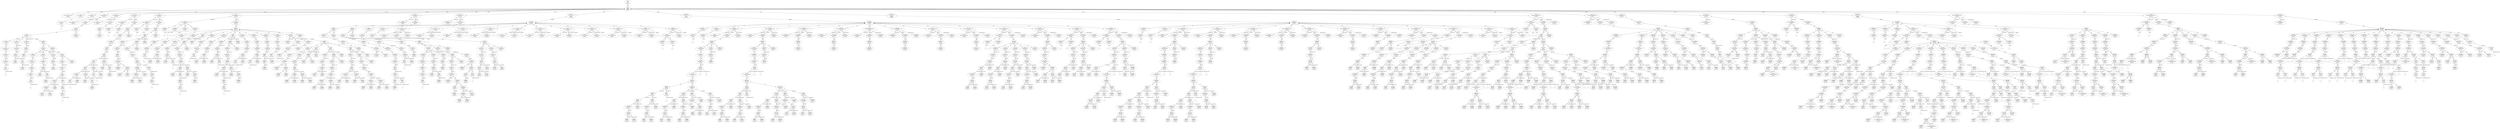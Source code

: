 digraph "G./bjarne.C.dot" {
"0x43523008"[label="2:3\nSgUsingDirectiveStatement\n0\n0x43523008\n" ];
"0x42c58738"[label="4:5\nSgEnumDeclaration\n0\n0x42c58738\n" ];
"0xa2f9e30"[label="7:8\nSgInitializedName\n1\n0xa2f9e30\n" ];
"0xa2f9e30" -> "0xa2f9e30__initptr__null"[label="initptr" dir=none ];
"0xa2f9e30__initptr__null"[label="" shape=diamond ];
"0x43280af8"[label="6:9\nSgVariableDeclaration\n1\n0x43280af8\n" ];
"0x43280af8" -> "0xa2f9e30"[label="*[0]" dir=both ];
"0x433f1f90"[label="11:12\nSgFunctionParameterList\n0\n0x433f1f90\n" ];
"0x915ae28"[label="20:21\nSgIntVal\n1\n0x915ae28\n" ];
"0x915ae28" -> "0x915ae28__valueExpressionTree__null"[label="valueExpressionTree" dir=none ];
"0x915ae28__valueExpressionTree__null"[label="" shape=diamond ];
"0x914b7b8"[label="19:22\nSgAssignInitializer\n1\n0x914b7b8\n" ];
"0x914b7b8" -> "0x915ae28"[label="operand_i" dir=both ];
"0xa2f9e80"[label="18:23\nSgInitializedName\n1\n0xa2f9e80\n" ];
"0xa2f9e80" -> "0x914b7b8"[label="initptr" dir=both ];
"0x43280be8"[label="17:24\nSgVariableDeclaration\n1\n0x43280be8\n" ];
"0x43280be8" -> "0xa2f9e80"[label="*[0]" dir=both ];
"0x9c1fafc"[label="16:25\nSgForInitStatement\n1\n0x9c1fafc\n" ];
"0x9c1fafc" -> "0x43280be8"[label="*[0]" dir=both ];
"0x9440dd4"[label="29:30\nSgVarRefExp\n0\n0x9440dd4\n" ];
"0x9440e00"[label="32:33\nSgVarRefExp\n0\n0x9440e00\n" ];
"0x915ae58"[label="31:34\nSgIntVal\n1\n0x915ae58\n" ];
"0x915ae58" -> "0x9440e00"[label="valueExpressionTree" dir=both ];
"0x959d49c"[label="28:35\nSgLessThanOp\n2\n0x959d49c\n" ];
"0x959d49c" -> "0x9440dd4"[label="lhs_operand_i" dir=both ];
"0x959d49c" -> "0x915ae58"[label="rhs_operand_i" dir=both ];
"0x93dab5c"[label="27:36\nSgExpressionRoot\n1\n0x93dab5c\n" ];
"0x93dab5c" -> "0x959d49c"[label="operand_i" dir=both ];
"0x9431cf4"[label="26:37\nSgExprStatement\n1\n0x9431cf4\n" ];
"0x9431cf4" -> "0x93dab5c"[label="expression_root" dir=both ];
"0x9440e2c"[label="40:41\nSgVarRefExp\n0\n0x9440e2c\n" ];
"0x9860db8"[label="39:42\nSgPlusPlusOp\n1\n0x9860db8\n" ];
"0x9860db8" -> "0x9440e2c"[label="operand_i" dir=both ];
"0x93dab90"[label="38:43\nSgExpressionRoot\n1\n0x93dab90\n" ];
"0x93dab90" -> "0x9860db8"[label="operand_i" dir=both ];
"0x915ae88"[label="50:51\nSgIntVal\n1\n0x915ae88\n" ];
"0x915ae88" -> "0x915ae88__valueExpressionTree__null"[label="valueExpressionTree" dir=none ];
"0x915ae88__valueExpressionTree__null"[label="" shape=diamond ];
"0x914b7ec"[label="49:52\nSgAssignInitializer\n1\n0x914b7ec\n" ];
"0x914b7ec" -> "0x915ae88"[label="operand_i" dir=both ];
"0xa2f9ed0"[label="48:53\nSgInitializedName\n1\n0xa2f9ed0\n" ];
"0xa2f9ed0" -> "0x914b7ec"[label="initptr" dir=both ];
"0x43280cd8"[label="47:54\nSgVariableDeclaration\n1\n0x43280cd8\n" ];
"0x43280cd8" -> "0xa2f9ed0"[label="*[0]" dir=both ];
"0x9c1fb20"[label="46:55\nSgForInitStatement\n1\n0x9c1fb20\n" ];
"0x9c1fb20" -> "0x43280cd8"[label="*[0]" dir=both ];
"0x9440e58"[label="59:60\nSgVarRefExp\n0\n0x9440e58\n" ];
"0x9440e84"[label="62:63\nSgVarRefExp\n0\n0x9440e84\n" ];
"0x915aeb8"[label="61:64\nSgIntVal\n1\n0x915aeb8\n" ];
"0x915aeb8" -> "0x9440e84"[label="valueExpressionTree" dir=both ];
"0x959d4d0"[label="58:65\nSgLessThanOp\n2\n0x959d4d0\n" ];
"0x959d4d0" -> "0x9440e58"[label="lhs_operand_i" dir=both ];
"0x959d4d0" -> "0x915aeb8"[label="rhs_operand_i" dir=both ];
"0x93dabc4"[label="57:66\nSgExpressionRoot\n1\n0x93dabc4\n" ];
"0x93dabc4" -> "0x959d4d0"[label="operand_i" dir=both ];
"0x9431d18"[label="56:67\nSgExprStatement\n1\n0x9431d18\n" ];
"0x9431d18" -> "0x93dabc4"[label="expression_root" dir=both ];
"0x9440eb0"[label="70:71\nSgVarRefExp\n0\n0x9440eb0\n" ];
"0x9860dec"[label="69:72\nSgPlusPlusOp\n1\n0x9860dec\n" ];
"0x9860dec" -> "0x9440eb0"[label="operand_i" dir=both ];
"0x93dabf8"[label="68:73\nSgExpressionRoot\n1\n0x93dabf8\n" ];
"0x93dabf8" -> "0x9860dec"[label="operand_i" dir=both ];
"0x9440edc"[label="80:81\nSgVarRefExp\n0\n0x9440edc\n" ];
"0x9440f34"[label="82:83\nSgVarRefExp\n0\n0x9440f34\n" ];
"0x9c36af0"[label="79:84\nSgPntrArrRefExp\n2\n0x9c36af0\n" ];
"0x9c36af0" -> "0x9440edc"[label="lhs_operand_i" dir=both ];
"0x9c36af0" -> "0x9440f34"[label="rhs_operand_i" dir=both ];
"0x9440f60"[label="85:86\nSgVarRefExp\n0\n0x9440f60\n" ];
"0x9c36b24"[label="78:87\nSgPntrArrRefExp\n2\n0x9c36b24\n" ];
"0x9c36b24" -> "0x9c36af0"[label="lhs_operand_i" dir=both ];
"0x9c36b24" -> "0x9440f60"[label="rhs_operand_i" dir=both ];
"0x9813120"[label="90:91\nSgEnumVal\n1\n0x9813120\n" ];
"0x9813120" -> "0x9813120__valueExpressionTree__null"[label="valueExpressionTree" dir=none ];
"0x9813120__valueExpressionTree__null"[label="" shape=diamond ];
"0x940a0f8"[label="89:92\nSgCastExp\n1\n0x940a0f8\n" ];
"0x940a0f8" -> "0x9813120"[label="operand_i" dir=both ];
"0xa147750"[label="88:93\nSgCharVal\n1\n0xa147750\n" ];
"0xa147750" -> "0x940a0f8"[label="valueExpressionTree" dir=both ];
"0x9581b84"[label="77:94\nSgAssignOp\n2\n0x9581b84\n" ];
"0x9581b84" -> "0x9c36b24"[label="lhs_operand_i" dir=both ];
"0x9581b84" -> "0xa147750"[label="rhs_operand_i" dir=both ];
"0x93dac2c"[label="76:95\nSgExpressionRoot\n1\n0x93dac2c\n" ];
"0x93dac2c" -> "0x9581b84"[label="operand_i" dir=both ];
"0x9431d3c"[label="75:96\nSgExprStatement\n1\n0x9431d3c\n" ];
"0x9431d3c" -> "0x93dac2c"[label="expression_root" dir=both ];
"0x93e4eb8"[label="97:98\nSgNullStatement\n0\n0x93e4eb8\n" ];
"0x93c6638"[label="74:99\nSgBasicBlock\n2\n0x93c6638\n" ];
"0x93c6638" -> "0x9431d3c"[label="*[0]" dir=both ];
"0x93c6638" -> "0x93e4eb8"[label="*[1]" dir=both ];
"0x9c12b88"[label="45:100\nSgForStatement\n4\n0x9c12b88\n" ];
"0x9c12b88" -> "0x9c1fb20"[label="for_init_stmt" dir=both ];
"0x9c12b88" -> "0x9431d18"[label="test" dir=both ];
"0x9c12b88" -> "0x93dabf8"[label="increment_expr_root" dir=both ];
"0x9c12b88" -> "0x93c6638"[label="loop_body" dir=both ];
"0x93e4ed8"[label="101:102\nSgNullStatement\n0\n0x93e4ed8\n" ];
"0x93c6610"[label="44:103\nSgBasicBlock\n2\n0x93c6610\n" ];
"0x93c6610" -> "0x9c12b88"[label="*[0]" dir=both ];
"0x93c6610" -> "0x93e4ed8"[label="*[1]" dir=both ];
"0x9c12b54"[label="15:104\nSgForStatement\n4\n0x9c12b54\n" ];
"0x9c12b54" -> "0x9c1fafc"[label="for_init_stmt" dir=both ];
"0x9c12b54" -> "0x9431cf4"[label="test" dir=both ];
"0x9c12b54" -> "0x93dab90"[label="increment_expr_root" dir=both ];
"0x9c12b54" -> "0x93c6610"[label="loop_body" dir=both ];
"0x93e4ef8"[label="105:106\nSgNullStatement\n0\n0x93e4ef8\n" ];
"0x93c65e8"[label="14:107\nSgBasicBlock\n2\n0x93c65e8\n" ];
"0x93c65e8" -> "0x9c12b54"[label="*[0]" dir=both ];
"0x93c65e8" -> "0x93e4ef8"[label="*[1]" dir=both ];
"0x93bbf90"[label="13:108\nSgFunctionDefinition\n1\n0x93bbf90\n" ];
"0x93bbf90" -> "0x93c65e8"[label="body" dir=both ];
"0x43176278"[label="10:109\nSgFunctionDeclaration\n2\n0x43176278\n" ];
"0x43176278" -> "0x433f1f90"[label="parameterList" dir=both ];
"0x43176278" -> "0x93bbf90"[label="definition" dir=both ];
"0x433f2078"[label="111:112\nSgFunctionParameterList\n0\n0x433f2078\n" ];
"0x93e4f18"[label="115:116\nSgNullStatement\n0\n0x93e4f18\n" ];
"0x93c6660"[label="114:117\nSgBasicBlock\n1\n0x93c6660\n" ];
"0x93c6660" -> "0x93e4f18"[label="*[0]" dir=both ];
"0x93bbfb8"[label="113:118\nSgFunctionDefinition\n1\n0x93bbfb8\n" ];
"0x93bbfb8" -> "0x93c6660"[label="body" dir=both ];
"0x431763d0"[label="110:119\nSgFunctionDeclaration\n2\n0x431763d0\n" ];
"0x431763d0" -> "0x433f2078"[label="parameterList" dir=both ];
"0x431763d0" -> "0x93bbfb8"[label="definition" dir=both ];
"0xa2f9f20"[label="122:123\nSgInitializedName\n1\n0xa2f9f20\n" ];
"0xa2f9f20" -> "0xa2f9f20__initptr__null"[label="initptr" dir=none ];
"0xa2f9f20__initptr__null"[label="" shape=diamond ];
"0xa2f9f70"[label="124:125\nSgInitializedName\n1\n0xa2f9f70\n" ];
"0xa2f9f70" -> "0xa2f9f70__initptr__null"[label="initptr" dir=none ];
"0xa2f9f70__initptr__null"[label="" shape=diamond ];
"0x433f2160"[label="121:126\nSgFunctionParameterList\n2\n0x433f2160\n" ];
"0x433f2160" -> "0xa2f9f20"[label="*[0]" dir=both ];
"0x433f2160" -> "0xa2f9f70"[label="*[1]" dir=both ];
"0x915aee8"[label="136:137\nSgIntVal\n1\n0x915aee8\n" ];
"0x915aee8" -> "0x915aee8__valueExpressionTree__null"[label="valueExpressionTree" dir=none ];
"0x915aee8__valueExpressionTree__null"[label="" shape=diamond ];
"0x9440f8c"[label="138:139\nSgVarRefExp\n0\n0x9440f8c\n" ];
"0xa4fd578"[label="135:140\nSgLessOrEqualOp\n2\n0xa4fd578\n" ];
"0xa4fd578" -> "0x915aee8"[label="lhs_operand_i" dir=both ];
"0xa4fd578" -> "0x9440f8c"[label="rhs_operand_i" dir=both ];
"0x9440fb8"[label="142:143\nSgVarRefExp\n0\n0x9440fb8\n" ];
"0x9440fe4"[label="145:146\nSgVarRefExp\n0\n0x9440fe4\n" ];
"0x915af18"[label="144:147\nSgIntVal\n1\n0x915af18\n" ];
"0x915af18" -> "0x9440fe4"[label="valueExpressionTree" dir=both ];
"0x959d504"[label="141:148\nSgLessThanOp\n2\n0x959d504\n" ];
"0x959d504" -> "0x9440fb8"[label="lhs_operand_i" dir=both ];
"0x959d504" -> "0x915af18"[label="rhs_operand_i" dir=both ];
"0x9c295dc"[label="134:149\nSgAndOp\n2\n0x9c295dc\n" ];
"0x9c295dc" -> "0xa4fd578"[label="lhs_operand_i" dir=both ];
"0x9c295dc" -> "0x959d504"[label="rhs_operand_i" dir=both ];
"0x915af48"[label="151:152\nSgIntVal\n1\n0x915af48\n" ];
"0x915af48" -> "0x915af48__valueExpressionTree__null"[label="valueExpressionTree" dir=none ];
"0x915af48__valueExpressionTree__null"[label="" shape=diamond ];
"0x9441010"[label="153:154\nSgVarRefExp\n0\n0x9441010\n" ];
"0xa4fd5ac"[label="150:155\nSgLessOrEqualOp\n2\n0xa4fd5ac\n" ];
"0xa4fd5ac" -> "0x915af48"[label="lhs_operand_i" dir=both ];
"0xa4fd5ac" -> "0x9441010"[label="rhs_operand_i" dir=both ];
"0x9c29610"[label="133:156\nSgAndOp\n2\n0x9c29610\n" ];
"0x9c29610" -> "0x9c295dc"[label="lhs_operand_i" dir=both ];
"0x9c29610" -> "0xa4fd5ac"[label="rhs_operand_i" dir=both ];
"0x944103c"[label="158:159\nSgVarRefExp\n0\n0x944103c\n" ];
"0x9441068"[label="161:162\nSgVarRefExp\n0\n0x9441068\n" ];
"0x915af78"[label="160:163\nSgIntVal\n1\n0x915af78\n" ];
"0x915af78" -> "0x9441068"[label="valueExpressionTree" dir=both ];
"0x959d538"[label="157:164\nSgLessThanOp\n2\n0x959d538\n" ];
"0x959d538" -> "0x944103c"[label="lhs_operand_i" dir=both ];
"0x959d538" -> "0x915af78"[label="rhs_operand_i" dir=both ];
"0x9c29644"[label="132:165\nSgAndOp\n2\n0x9c29644\n" ];
"0x9c29644" -> "0x9c29610"[label="lhs_operand_i" dir=both ];
"0x9c29644" -> "0x959d538"[label="rhs_operand_i" dir=both ];
"0x940a130"[label="131:166\nSgCastExp\n1\n0x940a130\n" ];
"0x940a130" -> "0x9c29644"[label="operand_i" dir=both ];
"0x93dac60"[label="130:167\nSgExpressionRoot\n1\n0x93dac60\n" ];
"0x93dac60" -> "0x940a130"[label="operand_i" dir=both ];
"0x93cf32c"[label="129:168\nSgReturnStmt\n1\n0x93cf32c\n" ];
"0x93cf32c" -> "0x93dac60"[label="expression_root" dir=both ];
"0x93e4f38"[label="169:170\nSgNullStatement\n0\n0x93e4f38\n" ];
"0x93c6688"[label="128:171\nSgBasicBlock\n2\n0x93c6688\n" ];
"0x93c6688" -> "0x93cf32c"[label="*[0]" dir=both ];
"0x93c6688" -> "0x93e4f38"[label="*[1]" dir=both ];
"0x93bbfe0"[label="127:172\nSgFunctionDefinition\n1\n0x93bbfe0\n" ];
"0x93bbfe0" -> "0x93c6688"[label="body" dir=both ];
"0x43176528"[label="120:173\nSgFunctionDeclaration\n2\n0x43176528\n" ];
"0x43176528" -> "0x433f2160"[label="parameterList" dir=both ];
"0x43176528" -> "0x93bbfe0"[label="definition" dir=both ];
"0xa2f9fc0"[label="176:177\nSgInitializedName\n1\n0xa2f9fc0\n" ];
"0xa2f9fc0" -> "0xa2f9fc0__initptr__null"[label="initptr" dir=none ];
"0xa2f9fc0__initptr__null"[label="" shape=diamond ];
"0xa2fa010"[label="178:179\nSgInitializedName\n1\n0xa2fa010\n" ];
"0xa2fa010" -> "0xa2fa010__initptr__null"[label="initptr" dir=none ];
"0xa2fa010__initptr__null"[label="" shape=diamond ];
"0x433f2248"[label="175:180\nSgFunctionParameterList\n2\n0x433f2248\n" ];
"0x433f2248" -> "0xa2f9fc0"[label="*[0]" dir=both ];
"0x433f2248" -> "0xa2fa010"[label="*[1]" dir=both ];
"0x940f638"[label="188:189\nSgFunctionRefExp\n0\n0x940f638\n" ];
"0x9441094"[label="191:192\nSgVarRefExp\n0\n0x9441094\n" ];
"0x94410c0"[label="193:194\nSgVarRefExp\n0\n0x94410c0\n" ];
"0x94280d0"[label="190:195\nSgExprListExp\n2\n0x94280d0\n" ];
"0x94280d0" -> "0x9441094"[label="*[0]" dir=both ];
"0x94280d0" -> "0x94410c0"[label="*[1]" dir=both ];
"0x941ba88"[label="187:196\nSgFunctionCallExp\n2\n0x941ba88\n" ];
"0x941ba88" -> "0x940f638"[label="function" dir=both ];
"0x941ba88" -> "0x94280d0"[label="args" dir=both ];
"0x940a168"[label="186:197\nSgCastExp\n1\n0x940a168\n" ];
"0x940a168" -> "0x941ba88"[label="operand_i" dir=both ];
"0x93dac94"[label="185:198\nSgExpressionRoot\n1\n0x93dac94\n" ];
"0x93dac94" -> "0x940a168"[label="operand_i" dir=both ];
"0x9431d60"[label="184:199\nSgExprStatement\n1\n0x9431d60\n" ];
"0x9431d60" -> "0x93dac94"[label="expression_root" dir=both ];
"0x94410ec"[label="206:207\nSgVarRefExp\n0\n0x94410ec\n" ];
"0x9441144"[label="208:209\nSgVarRefExp\n0\n0x9441144\n" ];
"0x9c36b58"[label="205:210\nSgPntrArrRefExp\n2\n0x9c36b58\n" ];
"0x9c36b58" -> "0x94410ec"[label="lhs_operand_i" dir=both ];
"0x9c36b58" -> "0x9441144"[label="rhs_operand_i" dir=both ];
"0x9441170"[label="211:212\nSgVarRefExp\n0\n0x9441170\n" ];
"0x9c36b8c"[label="204:213\nSgPntrArrRefExp\n2\n0x9c36b8c\n" ];
"0x9c36b8c" -> "0x9c36b58"[label="lhs_operand_i" dir=both ];
"0x9c36b8c" -> "0x9441170"[label="rhs_operand_i" dir=both ];
"0x9813168"[label="216:217\nSgEnumVal\n1\n0x9813168\n" ];
"0x9813168" -> "0x9813168__valueExpressionTree__null"[label="valueExpressionTree" dir=none ];
"0x9813168__valueExpressionTree__null"[label="" shape=diamond ];
"0x940a1a0"[label="215:218\nSgCastExp\n1\n0x940a1a0\n" ];
"0x940a1a0" -> "0x9813168"[label="operand_i" dir=both ];
"0xa147780"[label="214:219\nSgCharVal\n1\n0xa147780\n" ];
"0xa147780" -> "0x940a1a0"[label="valueExpressionTree" dir=both ];
"0x9581bb8"[label="203:220\nSgAssignOp\n2\n0x9581bb8\n" ];
"0x9581bb8" -> "0x9c36b8c"[label="lhs_operand_i" dir=both ];
"0x9581bb8" -> "0xa147780"[label="rhs_operand_i" dir=both ];
"0x93dacc8"[label="202:221\nSgExpressionRoot\n1\n0x93dacc8\n" ];
"0x93dacc8" -> "0x9581bb8"[label="operand_i" dir=both ];
"0x9431d84"[label="201:222\nSgExprStatement\n1\n0x9431d84\n" ];
"0x9431d84" -> "0x93dacc8"[label="expression_root" dir=both ];
"0x93e4f58"[label="223:224\nSgNullStatement\n0\n0x93e4f58\n" ];
"0x93c6700"[label="200:225\nSgBasicBlock\n2\n0x93c6700\n" ];
"0x93c6700" -> "0x9431d84"[label="*[0]" dir=both ];
"0x93c6700" -> "0x93e4f58"[label="*[1]" dir=both ];
"0x93c6728"[label="226:227\nSgBasicBlock\n0\n0x93c6728\n" ];
"0x93ea708"[label="183:228\nSgIfStmt\n3\n0x93ea708\n" ];
"0x93ea708" -> "0x9431d60"[label="conditional" dir=both ];
"0x93ea708" -> "0x93c6700"[label="true_body" dir=both ];
"0x93ea708" -> "0x93c6728"[label="false_body" dir=both ];
"0x93e4f78"[label="229:230\nSgNullStatement\n0\n0x93e4f78\n" ];
"0x93c66b0"[label="182:231\nSgBasicBlock\n2\n0x93c66b0\n" ];
"0x93c66b0" -> "0x93ea708"[label="*[0]" dir=both ];
"0x93c66b0" -> "0x93e4f78"[label="*[1]" dir=both ];
"0x93bc008"[label="181:232\nSgFunctionDefinition\n1\n0x93bc008\n" ];
"0x93bc008" -> "0x93c66b0"[label="body" dir=both ];
"0x43176680"[label="174:233\nSgFunctionDeclaration\n2\n0x43176680\n" ];
"0x43176680" -> "0x433f2248"[label="parameterList" dir=both ];
"0x43176680" -> "0x93bc008"[label="definition" dir=both ];
"0xa2fa060"[label="236:237\nSgInitializedName\n1\n0xa2fa060\n" ];
"0xa2fa060" -> "0xa2fa060__initptr__null"[label="initptr" dir=none ];
"0xa2fa060__initptr__null"[label="" shape=diamond ];
"0xa2fa0b0"[label="238:239\nSgInitializedName\n1\n0xa2fa0b0\n" ];
"0xa2fa0b0" -> "0xa2fa0b0__initptr__null"[label="initptr" dir=none ];
"0xa2fa0b0__initptr__null"[label="" shape=diamond ];
"0xa2fa100"[label="240:241\nSgInitializedName\n1\n0xa2fa100\n" ];
"0xa2fa100" -> "0xa2fa100__initptr__null"[label="initptr" dir=none ];
"0xa2fa100__initptr__null"[label="" shape=diamond ];
"0xa2fa150"[label="242:243\nSgInitializedName\n1\n0xa2fa150\n" ];
"0xa2fa150" -> "0xa2fa150__initptr__null"[label="initptr" dir=none ];
"0xa2fa150__initptr__null"[label="" shape=diamond ];
"0x433f2330"[label="235:244\nSgFunctionParameterList\n4\n0x433f2330\n" ];
"0x433f2330" -> "0xa2fa060"[label="*[0]" dir=both ];
"0x433f2330" -> "0xa2fa0b0"[label="*[1]" dir=both ];
"0x433f2330" -> "0xa2fa100"[label="*[2]" dir=both ];
"0x433f2330" -> "0xa2fa150"[label="*[3]" dir=both ];
"0x915afa8"[label="250:251\nSgIntVal\n1\n0x915afa8\n" ];
"0x915afa8" -> "0x915afa8__valueExpressionTree__null"[label="valueExpressionTree" dir=none ];
"0x915afa8__valueExpressionTree__null"[label="" shape=diamond ];
"0x914b820"[label="249:252\nSgAssignInitializer\n1\n0x914b820\n" ];
"0x914b820" -> "0x915afa8"[label="operand_i" dir=both ];
"0xa2fa1a0"[label="248:253\nSgInitializedName\n1\n0xa2fa1a0\n" ];
"0xa2fa1a0" -> "0x914b820"[label="initptr" dir=both ];
"0x43280dc8"[label="247:254\nSgVariableDeclaration\n1\n0x43280dc8\n" ];
"0x43280dc8" -> "0xa2fa1a0"[label="*[0]" dir=both ];
"0x944119c"[label="259:260\nSgVarRefExp\n0\n0x944119c\n" ];
"0x94411c8"[label="261:262\nSgVarRefExp\n0\n0x94411c8\n" ];
"0x97c9c88"[label="258:263\nSgSubtractOp\n2\n0x97c9c88\n" ];
"0x97c9c88" -> "0x944119c"[label="lhs_operand_i" dir=both ];
"0x97c9c88" -> "0x94411c8"[label="rhs_operand_i" dir=both ];
"0x914b854"[label="257:264\nSgAssignInitializer\n1\n0x914b854\n" ];
"0x914b854" -> "0x97c9c88"[label="operand_i" dir=both ];
"0xa2fa1f0"[label="256:265\nSgInitializedName\n1\n0xa2fa1f0\n" ];
"0xa2fa1f0" -> "0x914b854"[label="initptr" dir=both ];
"0x43280eb8"[label="255:266\nSgVariableDeclaration\n1\n0x43280eb8\n" ];
"0x43280eb8" -> "0xa2fa1f0"[label="*[0]" dir=both ];
"0x94411f4"[label="271:272\nSgVarRefExp\n0\n0x94411f4\n" ];
"0x915afd8"[label="273:274\nSgIntVal\n1\n0x915afd8\n" ];
"0x915afd8" -> "0x915afd8__valueExpressionTree__null"[label="valueExpressionTree" dir=none ];
"0x915afd8__valueExpressionTree__null"[label="" shape=diamond ];
"0x959d56c"[label="270:275\nSgLessThanOp\n2\n0x959d56c\n" ];
"0x959d56c" -> "0x94411f4"[label="lhs_operand_i" dir=both ];
"0x959d56c" -> "0x915afd8"[label="rhs_operand_i" dir=both ];
"0x93dacfc"[label="269:276\nSgExpressionRoot\n1\n0x93dacfc\n" ];
"0x93dacfc" -> "0x959d56c"[label="operand_i" dir=both ];
"0x9431da8"[label="268:277\nSgExprStatement\n1\n0x9431da8\n" ];
"0x9431da8" -> "0x93dacfc"[label="expression_root" dir=both ];
"0x9441220"[label="283:284\nSgVarRefExp\n0\n0x9441220\n" ];
"0x915b038"[label="287:288\nSgIntVal\n1\n0x915b038\n" ];
"0x915b038" -> "0x915b038__valueExpressionTree__null"[label="valueExpressionTree" dir=none ];
"0x915b038__valueExpressionTree__null"[label="" shape=diamond ];
"0x94460f4"[label="286:289\nSgMinusOp\n1\n0x94460f4\n" ];
"0x94460f4" -> "0x915b038"[label="operand_i" dir=both ];
"0x915b008"[label="285:290\nSgIntVal\n1\n0x915b008\n" ];
"0x915b008" -> "0x94460f4"[label="valueExpressionTree" dir=both ];
"0x9581bec"[label="282:291\nSgAssignOp\n2\n0x9581bec\n" ];
"0x9581bec" -> "0x9441220"[label="lhs_operand_i" dir=both ];
"0x9581bec" -> "0x915b008"[label="rhs_operand_i" dir=both ];
"0x944124c"[label="293:294\nSgVarRefExp\n0\n0x944124c\n" ];
"0x9441278"[label="296:297\nSgVarRefExp\n0\n0x9441278\n" ];
"0x9446128"[label="295:298\nSgMinusOp\n1\n0x9446128\n" ];
"0x9446128" -> "0x9441278"[label="operand_i" dir=both ];
"0x9581c20"[label="292:299\nSgAssignOp\n2\n0x9581c20\n" ];
"0x9581c20" -> "0x944124c"[label="lhs_operand_i" dir=both ];
"0x9581c20" -> "0x9446128"[label="rhs_operand_i" dir=both ];
"0xa50b798"[label="281:300\nSgCommaOpExp\n2\n0xa50b798\n" ];
"0xa50b798" -> "0x9581bec"[label="lhs_operand_i" dir=both ];
"0xa50b798" -> "0x9581c20"[label="rhs_operand_i" dir=both ];
"0x93dad30"[label="280:301\nSgExpressionRoot\n1\n0x93dad30\n" ];
"0x93dad30" -> "0xa50b798"[label="operand_i" dir=both ];
"0x9431dcc"[label="279:302\nSgExprStatement\n1\n0x9431dcc\n" ];
"0x9431dcc" -> "0x93dad30"[label="expression_root" dir=both ];
"0x93e4f98"[label="303:304\nSgNullStatement\n0\n0x93e4f98\n" ];
"0x93c67a0"[label="278:305\nSgBasicBlock\n2\n0x93c67a0\n" ];
"0x93c67a0" -> "0x9431dcc"[label="*[0]" dir=both ];
"0x93c67a0" -> "0x93e4f98"[label="*[1]" dir=both ];
"0x93c67c8"[label="306:307\nSgBasicBlock\n0\n0x93c67c8\n" ];
"0x93ea738"[label="267:308\nSgIfStmt\n3\n0x93ea738\n" ];
"0x93ea738" -> "0x9431da8"[label="conditional" dir=both ];
"0x93ea738" -> "0x93c67a0"[label="true_body" dir=both ];
"0x93ea738" -> "0x93c67c8"[label="false_body" dir=both ];
"0x915b068"[label="312:313\nSgIntVal\n1\n0x915b068\n" ];
"0x915b068" -> "0x915b068__valueExpressionTree__null"[label="valueExpressionTree" dir=none ];
"0x915b068__valueExpressionTree__null"[label="" shape=diamond ];
"0x914b888"[label="311:314\nSgAssignInitializer\n1\n0x914b888\n" ];
"0x914b888" -> "0x915b068"[label="operand_i" dir=both ];
"0xa2fa240"[label="310:315\nSgInitializedName\n1\n0xa2fa240\n" ];
"0xa2fa240" -> "0x914b888"[label="initptr" dir=both ];
"0x43280fa8"[label="309:316\nSgVariableDeclaration\n1\n0x43280fa8\n" ];
"0x43280fa8" -> "0xa2fa240"[label="*[0]" dir=both ];
"0x94412a4"[label="321:322\nSgVarRefExp\n0\n0x94412a4\n" ];
"0x94412d0"[label="323:324\nSgVarRefExp\n0\n0x94412d0\n" ];
"0x97c9cbc"[label="320:325\nSgSubtractOp\n2\n0x97c9cbc\n" ];
"0x97c9cbc" -> "0x94412a4"[label="lhs_operand_i" dir=both ];
"0x97c9cbc" -> "0x94412d0"[label="rhs_operand_i" dir=both ];
"0x914b8bc"[label="319:326\nSgAssignInitializer\n1\n0x914b8bc\n" ];
"0x914b8bc" -> "0x97c9cbc"[label="operand_i" dir=both ];
"0xa2fa290"[label="318:327\nSgInitializedName\n1\n0xa2fa290\n" ];
"0xa2fa290" -> "0x914b8bc"[label="initptr" dir=both ];
"0x43281098"[label="317:328\nSgVariableDeclaration\n1\n0x43281098\n" ];
"0x43281098" -> "0xa2fa290"[label="*[0]" dir=both ];
"0x94412fc"[label="333:334\nSgVarRefExp\n0\n0x94412fc\n" ];
"0x915b098"[label="335:336\nSgIntVal\n1\n0x915b098\n" ];
"0x915b098" -> "0x915b098__valueExpressionTree__null"[label="valueExpressionTree" dir=none ];
"0x915b098__valueExpressionTree__null"[label="" shape=diamond ];
"0x959d5a0"[label="332:337\nSgLessThanOp\n2\n0x959d5a0\n" ];
"0x959d5a0" -> "0x94412fc"[label="lhs_operand_i" dir=both ];
"0x959d5a0" -> "0x915b098"[label="rhs_operand_i" dir=both ];
"0x93dad64"[label="331:338\nSgExpressionRoot\n1\n0x93dad64\n" ];
"0x93dad64" -> "0x959d5a0"[label="operand_i" dir=both ];
"0x9431df0"[label="330:339\nSgExprStatement\n1\n0x9431df0\n" ];
"0x9431df0" -> "0x93dad64"[label="expression_root" dir=both ];
"0x9441328"[label="345:346\nSgVarRefExp\n0\n0x9441328\n" ];
"0x915b0f8"[label="349:350\nSgIntVal\n1\n0x915b0f8\n" ];
"0x915b0f8" -> "0x915b0f8__valueExpressionTree__null"[label="valueExpressionTree" dir=none ];
"0x915b0f8__valueExpressionTree__null"[label="" shape=diamond ];
"0x944615c"[label="348:351\nSgMinusOp\n1\n0x944615c\n" ];
"0x944615c" -> "0x915b0f8"[label="operand_i" dir=both ];
"0x915b0c8"[label="347:352\nSgIntVal\n1\n0x915b0c8\n" ];
"0x915b0c8" -> "0x944615c"[label="valueExpressionTree" dir=both ];
"0x9581c54"[label="344:353\nSgAssignOp\n2\n0x9581c54\n" ];
"0x9581c54" -> "0x9441328"[label="lhs_operand_i" dir=both ];
"0x9581c54" -> "0x915b0c8"[label="rhs_operand_i" dir=both ];
"0x9441354"[label="355:356\nSgVarRefExp\n0\n0x9441354\n" ];
"0x9441380"[label="358:359\nSgVarRefExp\n0\n0x9441380\n" ];
"0x9446190"[label="357:360\nSgMinusOp\n1\n0x9446190\n" ];
"0x9446190" -> "0x9441380"[label="operand_i" dir=both ];
"0x9581c88"[label="354:361\nSgAssignOp\n2\n0x9581c88\n" ];
"0x9581c88" -> "0x9441354"[label="lhs_operand_i" dir=both ];
"0x9581c88" -> "0x9446190"[label="rhs_operand_i" dir=both ];
"0xa50b7cc"[label="343:362\nSgCommaOpExp\n2\n0xa50b7cc\n" ];
"0xa50b7cc" -> "0x9581c54"[label="lhs_operand_i" dir=both ];
"0xa50b7cc" -> "0x9581c88"[label="rhs_operand_i" dir=both ];
"0x93dad98"[label="342:363\nSgExpressionRoot\n1\n0x93dad98\n" ];
"0x93dad98" -> "0xa50b7cc"[label="operand_i" dir=both ];
"0x9431e14"[label="341:364\nSgExprStatement\n1\n0x9431e14\n" ];
"0x9431e14" -> "0x93dad98"[label="expression_root" dir=both ];
"0x93e4fb8"[label="365:366\nSgNullStatement\n0\n0x93e4fb8\n" ];
"0x93c6818"[label="340:367\nSgBasicBlock\n2\n0x93c6818\n" ];
"0x93c6818" -> "0x9431e14"[label="*[0]" dir=both ];
"0x93c6818" -> "0x93e4fb8"[label="*[1]" dir=both ];
"0x93c6840"[label="368:369\nSgBasicBlock\n0\n0x93c6840\n" ];
"0x93ea768"[label="329:370\nSgIfStmt\n3\n0x93ea768\n" ];
"0x93ea768" -> "0x9431df0"[label="conditional" dir=both ];
"0x93ea768" -> "0x93c6818"[label="true_body" dir=both ];
"0x93ea768" -> "0x93c6840"[label="false_body" dir=both ];
"0x915b128"[label="375:376\nSgIntVal\n1\n0x915b128\n" ];
"0x915b128" -> "0x915b128__valueExpressionTree__null"[label="valueExpressionTree" dir=none ];
"0x915b128__valueExpressionTree__null"[label="" shape=diamond ];
"0x94413ac"[label="377:378\nSgVarRefExp\n0\n0x94413ac\n" ];
"0x990f580"[label="374:379\nSgMultiplyOp\n2\n0x990f580\n" ];
"0x990f580" -> "0x915b128"[label="lhs_operand_i" dir=both ];
"0x990f580" -> "0x94413ac"[label="rhs_operand_i" dir=both ];
"0x914b8f0"[label="373:380\nSgAssignInitializer\n1\n0x914b8f0\n" ];
"0x914b8f0" -> "0x990f580"[label="operand_i" dir=both ];
"0xa2fa2e0"[label="372:381\nSgInitializedName\n1\n0xa2fa2e0\n" ];
"0xa2fa2e0" -> "0x914b8f0"[label="initptr" dir=both ];
"0x43281188"[label="371:382\nSgVariableDeclaration\n1\n0x43281188\n" ];
"0x43281188" -> "0xa2fa2e0"[label="*[0]" dir=both ];
"0x915b158"[label="387:388\nSgIntVal\n1\n0x915b158\n" ];
"0x915b158" -> "0x915b158__valueExpressionTree__null"[label="valueExpressionTree" dir=none ];
"0x915b158__valueExpressionTree__null"[label="" shape=diamond ];
"0x94413d8"[label="389:390\nSgVarRefExp\n0\n0x94413d8\n" ];
"0x990f5b4"[label="386:391\nSgMultiplyOp\n2\n0x990f5b4\n" ];
"0x990f5b4" -> "0x915b158"[label="lhs_operand_i" dir=both ];
"0x990f5b4" -> "0x94413d8"[label="rhs_operand_i" dir=both ];
"0x914b924"[label="385:392\nSgAssignInitializer\n1\n0x914b924\n" ];
"0x914b924" -> "0x990f5b4"[label="operand_i" dir=both ];
"0xa2fa330"[label="384:393\nSgInitializedName\n1\n0xa2fa330\n" ];
"0xa2fa330" -> "0x914b924"[label="initptr" dir=both ];
"0x43281278"[label="383:394\nSgVariableDeclaration\n1\n0x43281278\n" ];
"0x43281278" -> "0xa2fa330"[label="*[0]" dir=both ];
"0x9441404"[label="400:401\nSgVarRefExp\n0\n0x9441404\n" ];
"0x94461c4"[label="399:402\nSgMinusOp\n1\n0x94461c4\n" ];
"0x94461c4" -> "0x9441404"[label="operand_i" dir=both ];
"0x9441430"[label="403:404\nSgVarRefExp\n0\n0x9441430\n" ];
"0x98f42b4"[label="398:405\nSgAddOp\n2\n0x98f42b4\n" ];
"0x98f42b4" -> "0x94461c4"[label="lhs_operand_i" dir=both ];
"0x98f42b4" -> "0x9441430"[label="rhs_operand_i" dir=both ];
"0x914b958"[label="397:406\nSgAssignInitializer\n1\n0x914b958\n" ];
"0x914b958" -> "0x98f42b4"[label="operand_i" dir=both ];
"0xa2fa380"[label="396:407\nSgInitializedName\n1\n0xa2fa380\n" ];
"0xa2fa380" -> "0x914b958"[label="initptr" dir=both ];
"0x43281368"[label="395:408\nSgVariableDeclaration\n1\n0x43281368\n" ];
"0x43281368" -> "0xa2fa380"[label="*[0]" dir=both ];
"0x915b188"[label="412:413\nSgIntVal\n1\n0x915b188\n" ];
"0x915b188" -> "0x915b188__valueExpressionTree__null"[label="valueExpressionTree" dir=none ];
"0x915b188__valueExpressionTree__null"[label="" shape=diamond ];
"0x914b98c"[label="411:414\nSgAssignInitializer\n1\n0x914b98c\n" ];
"0x914b98c" -> "0x915b188"[label="operand_i" dir=both ];
"0xa2fa3d0"[label="410:415\nSgInitializedName\n1\n0xa2fa3d0\n" ];
"0xa2fa3d0" -> "0x914b98c"[label="initptr" dir=both ];
"0x43281458"[label="409:416\nSgVariableDeclaration\n1\n0x43281458\n" ];
"0x43281458" -> "0xa2fa3d0"[label="*[0]" dir=both ];
"0x9c1fbb0"[label="418:419\nSgForInitStatement\n0\n0x9c1fbb0\n" ];
"0xa523cd8"[label="422:423\nSgNullExpression\n0\n0xa523cd8\n" ];
"0x93dadcc"[label="421:424\nSgExpressionRoot\n1\n0x93dadcc\n" ];
"0x93dadcc" -> "0xa523cd8"[label="operand_i" dir=both ];
"0x9431e38"[label="420:425\nSgExprStatement\n1\n0x9431e38\n" ];
"0x9431e38" -> "0x93dadcc"[label="expression_root" dir=both ];
"0xa523d00"[label="427:428\nSgNullExpression\n0\n0xa523d00\n" ];
"0x93dae00"[label="426:429\nSgExpressionRoot\n1\n0x93dae00\n" ];
"0x93dae00" -> "0xa523d00"[label="operand_i" dir=both ];
"0x940f668"[label="434:435\nSgFunctionRefExp\n0\n0x940f668\n" ];
"0x944145c"[label="437:438\nSgVarRefExp\n0\n0x944145c\n" ];
"0x9441488"[label="439:440\nSgVarRefExp\n0\n0x9441488\n" ];
"0x94280fc"[label="436:441\nSgExprListExp\n2\n0x94280fc\n" ];
"0x94280fc" -> "0x944145c"[label="*[0]" dir=both ];
"0x94280fc" -> "0x9441488"[label="*[1]" dir=both ];
"0x941babc"[label="433:442\nSgFunctionCallExp\n2\n0x941babc\n" ];
"0x941babc" -> "0x940f668"[label="function" dir=both ];
"0x941babc" -> "0x94280fc"[label="args" dir=both ];
"0x93dae34"[label="432:443\nSgExpressionRoot\n1\n0x93dae34\n" ];
"0x93dae34" -> "0x941babc"[label="operand_i" dir=both ];
"0x9431e5c"[label="431:444\nSgExprStatement\n1\n0x9431e5c\n" ];
"0x9431e5c" -> "0x93dae34"[label="expression_root" dir=both ];
"0x94414b4"[label="450:451\nSgVarRefExp\n0\n0x94414b4\n" ];
"0x94414e0"[label="452:453\nSgVarRefExp\n0\n0x94414e0\n" ];
"0x958f264"[label="449:454\nSgEqualityOp\n2\n0x958f264\n" ];
"0x958f264" -> "0x94414b4"[label="lhs_operand_i" dir=both ];
"0x958f264" -> "0x94414e0"[label="rhs_operand_i" dir=both ];
"0x944150c"[label="456:457\nSgVarRefExp\n0\n0x944150c\n" ];
"0x9441538"[label="458:459\nSgVarRefExp\n0\n0x9441538\n" ];
"0x958f298"[label="455:460\nSgEqualityOp\n2\n0x958f298\n" ];
"0x958f298" -> "0x944150c"[label="lhs_operand_i" dir=both ];
"0x958f298" -> "0x9441538"[label="rhs_operand_i" dir=both ];
"0x9c29678"[label="448:461\nSgAndOp\n2\n0x9c29678\n" ];
"0x9c29678" -> "0x958f264"[label="lhs_operand_i" dir=both ];
"0x9c29678" -> "0x958f298"[label="rhs_operand_i" dir=both ];
"0x93dae68"[label="447:462\nSgExpressionRoot\n1\n0x93dae68\n" ];
"0x93dae68" -> "0x9c29678"[label="operand_i" dir=both ];
"0x9431e80"[label="446:463\nSgExprStatement\n1\n0x9431e80\n" ];
"0x9431e80" -> "0x93dae68"[label="expression_root" dir=both ];
"0xa52e040"[label="465:466\nSgBreakStmt\n0\n0xa52e040\n" ];
"0x93e4ff8"[label="467:468\nSgNullStatement\n0\n0x93e4ff8\n" ];
"0x93c68b8"[label="464:469\nSgBasicBlock\n2\n0x93c68b8\n" ];
"0x93c68b8" -> "0xa52e040"[label="*[0]" dir=both ];
"0x93c68b8" -> "0x93e4ff8"[label="*[1]" dir=both ];
"0x93c68e0"[label="470:471\nSgBasicBlock\n0\n0x93c68e0\n" ];
"0x93ea798"[label="445:472\nSgIfStmt\n3\n0x93ea798\n" ];
"0x93ea798" -> "0x9431e80"[label="conditional" dir=both ];
"0x93ea798" -> "0x93c68b8"[label="true_body" dir=both ];
"0x93ea798" -> "0x93c68e0"[label="false_body" dir=both ];
"0x9441564"[label="477:478\nSgVarRefExp\n0\n0x9441564\n" ];
"0x9441590"[label="479:480\nSgVarRefExp\n0\n0x9441590\n" ];
"0xa4fd5e0"[label="476:481\nSgLessOrEqualOp\n2\n0xa4fd5e0\n" ];
"0xa4fd5e0" -> "0x9441564"[label="lhs_operand_i" dir=both ];
"0xa4fd5e0" -> "0x9441590"[label="rhs_operand_i" dir=both ];
"0x93dae9c"[label="475:482\nSgExpressionRoot\n1\n0x93dae9c\n" ];
"0x93dae9c" -> "0xa4fd5e0"[label="operand_i" dir=both ];
"0x9431ea4"[label="474:483\nSgExprStatement\n1\n0x9431ea4\n" ];
"0x9431ea4" -> "0x93dae9c"[label="expression_root" dir=both ];
"0x94415bc"[label="489:490\nSgVarRefExp\n0\n0x94415bc\n" ];
"0x94415e8"[label="491:492\nSgVarRefExp\n0\n0x94415e8\n" ];
"0xa536338"[label="488:493\nSgPlusAssignOp\n2\n0xa536338\n" ];
"0xa536338" -> "0x94415bc"[label="lhs_operand_i" dir=both ];
"0xa536338" -> "0x94415e8"[label="rhs_operand_i" dir=both ];
"0x9441614"[label="495:496\nSgVarRefExp\n0\n0x9441614\n" ];
"0x9441640"[label="497:498\nSgVarRefExp\n0\n0x9441640\n" ];
"0xa53636c"[label="494:499\nSgPlusAssignOp\n2\n0xa53636c\n" ];
"0xa53636c" -> "0x9441614"[label="lhs_operand_i" dir=both ];
"0xa53636c" -> "0x9441640"[label="rhs_operand_i" dir=both ];
"0xa50b800"[label="487:500\nSgCommaOpExp\n2\n0xa50b800\n" ];
"0xa50b800" -> "0xa536338"[label="lhs_operand_i" dir=both ];
"0xa50b800" -> "0xa53636c"[label="rhs_operand_i" dir=both ];
"0x93daed0"[label="486:501\nSgExpressionRoot\n1\n0x93daed0\n" ];
"0x93daed0" -> "0xa50b800"[label="operand_i" dir=both ];
"0x9431ec8"[label="485:502\nSgExprStatement\n1\n0x9431ec8\n" ];
"0x9431ec8" -> "0x93daed0"[label="expression_root" dir=both ];
"0x93e5018"[label="503:504\nSgNullStatement\n0\n0x93e5018\n" ];
"0x93c6930"[label="484:505\nSgBasicBlock\n2\n0x93c6930\n" ];
"0x93c6930" -> "0x9431ec8"[label="*[0]" dir=both ];
"0x93c6930" -> "0x93e5018"[label="*[1]" dir=both ];
"0x93c6958"[label="506:507\nSgBasicBlock\n0\n0x93c6958\n" ];
"0x93ea7c8"[label="473:508\nSgIfStmt\n3\n0x93ea7c8\n" ];
"0x93ea7c8" -> "0x9431ea4"[label="conditional" dir=both ];
"0x93ea7c8" -> "0x93c6930"[label="true_body" dir=both ];
"0x93ea7c8" -> "0x93c6958"[label="false_body" dir=both ];
"0x944166c"[label="514:515\nSgVarRefExp\n0\n0x944166c\n" ];
"0x9441698"[label="516:517\nSgVarRefExp\n0\n0x9441698\n" ];
"0x96c2090"[label="513:518\nSgGreaterOrEqualOp\n2\n0x96c2090\n" ];
"0x96c2090" -> "0x944166c"[label="lhs_operand_i" dir=both ];
"0x96c2090" -> "0x9441698"[label="rhs_operand_i" dir=both ];
"0x94416c4"[label="520:521\nSgVarRefExp\n0\n0x94416c4\n" ];
"0x94416f0"[label="522:523\nSgVarRefExp\n0\n0x94416f0\n" ];
"0xa4fd614"[label="519:524\nSgLessOrEqualOp\n2\n0xa4fd614\n" ];
"0xa4fd614" -> "0x94416c4"[label="lhs_operand_i" dir=both ];
"0xa4fd614" -> "0x94416f0"[label="rhs_operand_i" dir=both ];
"0x9c296ac"[label="512:525\nSgAndOp\n2\n0x9c296ac\n" ];
"0x9c296ac" -> "0x96c2090"[label="lhs_operand_i" dir=both ];
"0x9c296ac" -> "0xa4fd614"[label="rhs_operand_i" dir=both ];
"0x93daf04"[label="511:526\nSgExpressionRoot\n1\n0x93daf04\n" ];
"0x93daf04" -> "0x9c296ac"[label="operand_i" dir=both ];
"0x9431eec"[label="510:527\nSgExprStatement\n1\n0x9431eec\n" ];
"0x9431eec" -> "0x93daf04"[label="expression_root" dir=both ];
"0x944171c"[label="533:534\nSgVarRefExp\n0\n0x944171c\n" ];
"0x9441748"[label="535:536\nSgVarRefExp\n0\n0x9441748\n" ];
"0xa5363a0"[label="532:537\nSgPlusAssignOp\n2\n0xa5363a0\n" ];
"0xa5363a0" -> "0x944171c"[label="lhs_operand_i" dir=both ];
"0xa5363a0" -> "0x9441748"[label="rhs_operand_i" dir=both ];
"0x9441774"[label="539:540\nSgVarRefExp\n0\n0x9441774\n" ];
"0x94417a0"[label="541:542\nSgVarRefExp\n0\n0x94417a0\n" ];
"0xa543590"[label="538:543\nSgMinusAssignOp\n2\n0xa543590\n" ];
"0xa543590" -> "0x9441774"[label="lhs_operand_i" dir=both ];
"0xa543590" -> "0x94417a0"[label="rhs_operand_i" dir=both ];
"0xa50b834"[label="531:544\nSgCommaOpExp\n2\n0xa50b834\n" ];
"0xa50b834" -> "0xa5363a0"[label="lhs_operand_i" dir=both ];
"0xa50b834" -> "0xa543590"[label="rhs_operand_i" dir=both ];
"0x93daf38"[label="530:545\nSgExpressionRoot\n1\n0x93daf38\n" ];
"0x93daf38" -> "0xa50b834"[label="operand_i" dir=both ];
"0x9431f10"[label="529:546\nSgExprStatement\n1\n0x9431f10\n" ];
"0x9431f10" -> "0x93daf38"[label="expression_root" dir=both ];
"0x93e5038"[label="547:548\nSgNullStatement\n0\n0x93e5038\n" ];
"0x93c69a8"[label="528:549\nSgBasicBlock\n2\n0x93c69a8\n" ];
"0x93c69a8" -> "0x9431f10"[label="*[0]" dir=both ];
"0x93c69a8" -> "0x93e5038"[label="*[1]" dir=both ];
"0x93c69d0"[label="550:551\nSgBasicBlock\n0\n0x93c69d0\n" ];
"0x93ea7f8"[label="509:552\nSgIfStmt\n3\n0x93ea7f8\n" ];
"0x93ea7f8" -> "0x9431eec"[label="conditional" dir=both ];
"0x93ea7f8" -> "0x93c69a8"[label="true_body" dir=both ];
"0x93ea7f8" -> "0x93c69d0"[label="false_body" dir=both ];
"0x93e5058"[label="553:554\nSgNullStatement\n0\n0x93e5058\n" ];
"0x93c6868"[label="430:555\nSgBasicBlock\n5\n0x93c6868\n" ];
"0x93c6868" -> "0x9431e5c"[label="*[0]" dir=both ];
"0x93c6868" -> "0x93ea798"[label="*[1]" dir=both ];
"0x93c6868" -> "0x93ea7c8"[label="*[2]" dir=both ];
"0x93c6868" -> "0x93ea7f8"[label="*[3]" dir=both ];
"0x93c6868" -> "0x93e5058"[label="*[4]" dir=both ];
"0x9c12bbc"[label="417:556\nSgForStatement\n4\n0x9c12bbc\n" ];
"0x9c12bbc" -> "0x9c1fbb0"[label="for_init_stmt" dir=both ];
"0x9c12bbc" -> "0x9431e38"[label="test" dir=both ];
"0x9c12bbc" -> "0x93dae00"[label="increment_expr_root" dir=both ];
"0x9c12bbc" -> "0x93c6868"[label="loop_body" dir=both ];
"0x93e5078"[label="557:558\nSgNullStatement\n0\n0x93e5078\n" ];
"0x93c6750"[label="246:559\nSgBasicBlock\n12\n0x93c6750\n" ];
"0x93c6750" -> "0x43280dc8"[label="*[0]" dir=both ];
"0x93c6750" -> "0x43280eb8"[label="*[1]" dir=both ];
"0x93c6750" -> "0x93ea738"[label="*[2]" dir=both ];
"0x93c6750" -> "0x43280fa8"[label="*[3]" dir=both ];
"0x93c6750" -> "0x43281098"[label="*[4]" dir=both ];
"0x93c6750" -> "0x93ea768"[label="*[5]" dir=both ];
"0x93c6750" -> "0x43281188"[label="*[6]" dir=both ];
"0x93c6750" -> "0x43281278"[label="*[7]" dir=both ];
"0x93c6750" -> "0x43281368"[label="*[8]" dir=both ];
"0x93c6750" -> "0x43281458"[label="*[9]" dir=both ];
"0x93c6750" -> "0x9c12bbc"[label="*[10]" dir=both ];
"0x93c6750" -> "0x93e5078"[label="*[11]" dir=both ];
"0x93bc030"[label="245:560\nSgFunctionDefinition\n1\n0x93bc030\n" ];
"0x93bc030" -> "0x93c6750"[label="body" dir=both ];
"0x431767d8"[label="234:561\nSgFunctionDeclaration\n2\n0x431767d8\n" ];
"0x431767d8" -> "0x433f2330"[label="parameterList" dir=both ];
"0x431767d8" -> "0x93bc030"[label="definition" dir=both ];
"0x433f2418"[label="563:564\nSgFunctionParameterList\n0\n0x433f2418\n" ];
"0x940f698"[label="570:571\nSgFunctionRefExp\n0\n0x940f698\n" ];
"0x9428128"[label="572:573\nSgExprListExp\n0\n0x9428128\n" ];
"0x941baf0"[label="569:574\nSgFunctionCallExp\n2\n0x941baf0\n" ];
"0x941baf0" -> "0x940f698"[label="function" dir=both ];
"0x941baf0" -> "0x9428128"[label="args" dir=both ];
"0x93daf6c"[label="568:575\nSgExpressionRoot\n1\n0x93daf6c\n" ];
"0x93daf6c" -> "0x941baf0"[label="operand_i" dir=both ];
"0x9431f34"[label="567:576\nSgExprStatement\n1\n0x9431f34\n" ];
"0x9431f34" -> "0x93daf6c"[label="expression_root" dir=both ];
"0x93e5098"[label="577:578\nSgNullStatement\n0\n0x93e5098\n" ];
"0x93c69f8"[label="566:579\nSgBasicBlock\n2\n0x93c69f8\n" ];
"0x93c69f8" -> "0x9431f34"[label="*[0]" dir=both ];
"0x93c69f8" -> "0x93e5098"[label="*[1]" dir=both ];
"0x93bc058"[label="565:580\nSgFunctionDefinition\n1\n0x93bc058\n" ];
"0x93bc058" -> "0x93c69f8"[label="body" dir=both ];
"0x43176930"[label="562:581\nSgFunctionDeclaration\n2\n0x43176930\n" ];
"0x43176930" -> "0x433f2418"[label="parameterList" dir=both ];
"0x43176930" -> "0x93bc058"[label="definition" dir=both ];
"0x433f2500"[label="583:584\nSgFunctionParameterList\n0\n0x433f2500\n" ];
"0x94417cc"[label="595:596\nSgVarRefExp\n0\n0x94417cc\n" ];
"0x915b1e8"[label="594:597\nSgIntVal\n1\n0x915b1e8\n" ];
"0x915b1e8" -> "0x94417cc"[label="valueExpressionTree" dir=both ];
"0x915b218"[label="598:599\nSgIntVal\n1\n0x915b218\n" ];
"0x915b218" -> "0x915b218__valueExpressionTree__null"[label="valueExpressionTree" dir=none ];
"0x915b218__valueExpressionTree__null"[label="" shape=diamond ];
"0x97c9cf0"[label="593:600\nSgSubtractOp\n2\n0x97c9cf0\n" ];
"0x97c9cf0" -> "0x915b1e8"[label="lhs_operand_i" dir=both ];
"0x97c9cf0" -> "0x915b218"[label="rhs_operand_i" dir=both ];
"0x915b1b8"[label="592:601\nSgIntVal\n1\n0x915b1b8\n" ];
"0x915b1b8" -> "0x97c9cf0"[label="valueExpressionTree" dir=both ];
"0x914b9c0"[label="591:602\nSgAssignInitializer\n1\n0x914b9c0\n" ];
"0x914b9c0" -> "0x915b1b8"[label="operand_i" dir=both ];
"0xa2fa420"[label="590:603\nSgInitializedName\n1\n0xa2fa420\n" ];
"0xa2fa420" -> "0x914b9c0"[label="initptr" dir=both ];
"0x43281548"[label="589:604\nSgVariableDeclaration\n1\n0x43281548\n" ];
"0x43281548" -> "0xa2fa420"[label="*[0]" dir=both ];
"0x9c1fb44"[label="588:605\nSgForInitStatement\n1\n0x9c1fb44\n" ];
"0x9c1fb44" -> "0x43281548"[label="*[0]" dir=both ];
"0x915b248"[label="609:610\nSgIntVal\n1\n0x915b248\n" ];
"0x915b248" -> "0x915b248__valueExpressionTree__null"[label="valueExpressionTree" dir=none ];
"0x915b248__valueExpressionTree__null"[label="" shape=diamond ];
"0x94417f8"[label="611:612\nSgVarRefExp\n0\n0x94417f8\n" ];
"0xa4fd648"[label="608:613\nSgLessOrEqualOp\n2\n0xa4fd648\n" ];
"0xa4fd648" -> "0x915b248"[label="lhs_operand_i" dir=both ];
"0xa4fd648" -> "0x94417f8"[label="rhs_operand_i" dir=both ];
"0x93dafa0"[label="607:614\nSgExpressionRoot\n1\n0x93dafa0\n" ];
"0x93dafa0" -> "0xa4fd648"[label="operand_i" dir=both ];
"0x9431f58"[label="606:615\nSgExprStatement\n1\n0x9431f58\n" ];
"0x9431f58" -> "0x93dafa0"[label="expression_root" dir=both ];
"0x9441824"[label="618:619\nSgVarRefExp\n0\n0x9441824\n" ];
"0x986f00c"[label="617:620\nSgMinusMinusOp\n1\n0x986f00c\n" ];
"0x986f00c" -> "0x9441824"[label="operand_i" dir=both ];
"0x93dafd4"[label="616:621\nSgExpressionRoot\n1\n0x93dafd4\n" ];
"0x93dafd4" -> "0x986f00c"[label="operand_i" dir=both ];
"0x915b278"[label="628:629\nSgIntVal\n1\n0x915b278\n" ];
"0x915b278" -> "0x915b278__valueExpressionTree__null"[label="valueExpressionTree" dir=none ];
"0x915b278__valueExpressionTree__null"[label="" shape=diamond ];
"0x914b9f4"[label="627:630\nSgAssignInitializer\n1\n0x914b9f4\n" ];
"0x914b9f4" -> "0x915b278"[label="operand_i" dir=both ];
"0xa2fa470"[label="626:631\nSgInitializedName\n1\n0xa2fa470\n" ];
"0xa2fa470" -> "0x914b9f4"[label="initptr" dir=both ];
"0x43281638"[label="625:632\nSgVariableDeclaration\n1\n0x43281638\n" ];
"0x43281638" -> "0xa2fa470"[label="*[0]" dir=both ];
"0x9c1fb68"[label="624:633\nSgForInitStatement\n1\n0x9c1fb68\n" ];
"0x9c1fb68" -> "0x43281638"[label="*[0]" dir=both ];
"0x9441850"[label="637:638\nSgVarRefExp\n0\n0x9441850\n" ];
"0x944187c"[label="640:641\nSgVarRefExp\n0\n0x944187c\n" ];
"0x915b2a8"[label="639:642\nSgIntVal\n1\n0x915b2a8\n" ];
"0x915b2a8" -> "0x944187c"[label="valueExpressionTree" dir=both ];
"0x959d5d4"[label="636:643\nSgLessThanOp\n2\n0x959d5d4\n" ];
"0x959d5d4" -> "0x9441850"[label="lhs_operand_i" dir=both ];
"0x959d5d4" -> "0x915b2a8"[label="rhs_operand_i" dir=both ];
"0x93db008"[label="635:644\nSgExpressionRoot\n1\n0x93db008\n" ];
"0x93db008" -> "0x959d5d4"[label="operand_i" dir=both ];
"0x9431f7c"[label="634:645\nSgExprStatement\n1\n0x9431f7c\n" ];
"0x9431f7c" -> "0x93db008"[label="expression_root" dir=both ];
"0x94418a8"[label="648:649\nSgVarRefExp\n0\n0x94418a8\n" ];
"0x9860e20"[label="647:650\nSgPlusPlusOp\n1\n0x9860e20\n" ];
"0x9860e20" -> "0x94418a8"[label="operand_i" dir=both ];
"0x93db03c"[label="646:651\nSgExpressionRoot\n1\n0x93db03c\n" ];
"0x93db03c" -> "0x9860e20"[label="operand_i" dir=both ];
"0x940f6c8"[label="656:657\nSgFunctionRefExp\n0\n0x940f6c8\n" ];
"0x94418d4"[label="660:661\nSgVarRefExp\n0\n0x94418d4\n" ];
"0x940a1d8"[label="659:662\nSgCastExp\n1\n0x940a1d8\n" ];
"0x940a1d8" -> "0x94418d4"[label="operand_i" dir=both ];
"0x9441900"[label="665:666\nSgVarRefExp\n0\n0x9441900\n" ];
"0x9441958"[label="667:668\nSgVarRefExp\n0\n0x9441958\n" ];
"0x9c36bc0"[label="664:669\nSgPntrArrRefExp\n2\n0x9c36bc0\n" ];
"0x9c36bc0" -> "0x9441900"[label="lhs_operand_i" dir=both ];
"0x9c36bc0" -> "0x9441958"[label="rhs_operand_i" dir=both ];
"0x9441984"[label="670:671\nSgVarRefExp\n0\n0x9441984\n" ];
"0x9c36bf4"[label="663:672\nSgPntrArrRefExp\n2\n0x9c36bf4\n" ];
"0x9c36bf4" -> "0x9c36bc0"[label="lhs_operand_i" dir=both ];
"0x9c36bf4" -> "0x9441984"[label="rhs_operand_i" dir=both ];
"0x9428154"[label="658:673\nSgExprListExp\n2\n0x9428154\n" ];
"0x9428154" -> "0x940a1d8"[label="*[0]" dir=both ];
"0x9428154" -> "0x9c36bf4"[label="*[1]" dir=both ];
"0x941bb24"[label="655:674\nSgFunctionCallExp\n2\n0x941bb24\n" ];
"0x941bb24" -> "0x940f6c8"[label="function" dir=both ];
"0x941bb24" -> "0x9428154"[label="args" dir=both ];
"0x93db070"[label="654:675\nSgExpressionRoot\n1\n0x93db070\n" ];
"0x93db070" -> "0x941bb24"[label="operand_i" dir=both ];
"0x9431fa0"[label="653:676\nSgExprStatement\n1\n0x9431fa0\n" ];
"0x9431fa0" -> "0x93db070"[label="expression_root" dir=both ];
"0x93e50b8"[label="677:678\nSgNullStatement\n0\n0x93e50b8\n" ];
"0x93c6a70"[label="652:679\nSgBasicBlock\n2\n0x93c6a70\n" ];
"0x93c6a70" -> "0x9431fa0"[label="*[0]" dir=both ];
"0x93c6a70" -> "0x93e50b8"[label="*[1]" dir=both ];
"0x9c12c24"[label="623:680\nSgForStatement\n4\n0x9c12c24\n" ];
"0x9c12c24" -> "0x9c1fb68"[label="for_init_stmt" dir=both ];
"0x9c12c24" -> "0x9431f7c"[label="test" dir=both ];
"0x9c12c24" -> "0x93db03c"[label="increment_expr_root" dir=both ];
"0x9c12c24" -> "0x93c6a70"[label="loop_body" dir=both ];
"0x940f6f8"[label="684:685\nSgFunctionRefExp\n0\n0x940f6f8\n" ];
"0x94419b0"[label="688:689\nSgVarRefExp\n0\n0x94419b0\n" ];
"0x940a210"[label="687:690\nSgCastExp\n1\n0x940a210\n" ];
"0x940a210" -> "0x94419b0"[label="operand_i" dir=both ];
"0xa1477b0"[label="691:692\nSgCharVal\n1\n0xa1477b0\n" ];
"0xa1477b0" -> "0xa1477b0__valueExpressionTree__null"[label="valueExpressionTree" dir=none ];
"0xa1477b0__valueExpressionTree__null"[label="" shape=diamond ];
"0x9428180"[label="686:693\nSgExprListExp\n2\n0x9428180\n" ];
"0x9428180" -> "0x940a210"[label="*[0]" dir=both ];
"0x9428180" -> "0xa1477b0"[label="*[1]" dir=both ];
"0x941bb58"[label="683:694\nSgFunctionCallExp\n2\n0x941bb58\n" ];
"0x941bb58" -> "0x940f6f8"[label="function" dir=both ];
"0x941bb58" -> "0x9428180"[label="args" dir=both ];
"0x93db0a4"[label="682:695\nSgExpressionRoot\n1\n0x93db0a4\n" ];
"0x93db0a4" -> "0x941bb58"[label="operand_i" dir=both ];
"0x9431fc4"[label="681:696\nSgExprStatement\n1\n0x9431fc4\n" ];
"0x9431fc4" -> "0x93db0a4"[label="expression_root" dir=both ];
"0x93e50d8"[label="697:698\nSgNullStatement\n0\n0x93e50d8\n" ];
"0x93c6a48"[label="622:699\nSgBasicBlock\n3\n0x93c6a48\n" ];
"0x93c6a48" -> "0x9c12c24"[label="*[0]" dir=both ];
"0x93c6a48" -> "0x9431fc4"[label="*[1]" dir=both ];
"0x93c6a48" -> "0x93e50d8"[label="*[2]" dir=both ];
"0x9c12bf0"[label="587:700\nSgForStatement\n4\n0x9c12bf0\n" ];
"0x9c12bf0" -> "0x9c1fb44"[label="for_init_stmt" dir=both ];
"0x9c12bf0" -> "0x9431f58"[label="test" dir=both ];
"0x9c12bf0" -> "0x93dafd4"[label="increment_expr_root" dir=both ];
"0x9c12bf0" -> "0x93c6a48"[label="loop_body" dir=both ];
"0x93e50f8"[label="701:702\nSgNullStatement\n0\n0x93e50f8\n" ];
"0x93c6a20"[label="586:703\nSgBasicBlock\n2\n0x93c6a20\n" ];
"0x93c6a20" -> "0x9c12bf0"[label="*[0]" dir=both ];
"0x93c6a20" -> "0x93e50f8"[label="*[1]" dir=both ];
"0x93bc080"[label="585:704\nSgFunctionDefinition\n1\n0x93bc080\n" ];
"0x93bc080" -> "0x93c6a20"[label="body" dir=both ];
"0x43176a88"[label="582:705\nSgFunctionDeclaration\n2\n0x43176a88\n" ];
"0x43176a88" -> "0x433f2500"[label="parameterList" dir=both ];
"0x43176a88" -> "0x93bc080"[label="definition" dir=both ];
"0xa2fa4c0"[label="709:710\nSgInitializedName\n1\n0xa2fa4c0\n" ];
"0xa2fa4c0" -> "0xa2fa4c0__initptr__null"[label="initptr" dir=none ];
"0xa2fa4c0__initptr__null"[label="" shape=diamond ];
"0x43281728"[label="708:711\nSgVariableDeclaration\n1\n0x43281728\n" ];
"0x43281728" -> "0xa2fa4c0"[label="*[0]" dir=both ];
"0xa2fa510"[label="713:714\nSgInitializedName\n1\n0xa2fa510\n" ];
"0xa2fa510" -> "0xa2fa510__initptr__null"[label="initptr" dir=none ];
"0xa2fa510__initptr__null"[label="" shape=diamond ];
"0x43281818"[label="712:715\nSgVariableDeclaration\n1\n0x43281818\n" ];
"0x43281818" -> "0xa2fa510"[label="*[0]" dir=both ];
"0x433f25e8"[label="717:718\nSgFunctionParameterList\n0\n0x433f25e8\n" ];
"0x9830e60"[label="725:726\nSgThisExp\n0\n0x9830e60\n" ];
"0x94419dc"[label="727:728\nSgVarRefExp\n0\n0x94419dc\n" ];
"0x983cce4"[label="724:729\nSgArrowExp\n2\n0x983cce4\n" ];
"0x983cce4" -> "0x9830e60"[label="lhs_operand_i" dir=both ];
"0x983cce4" -> "0x94419dc"[label="rhs_operand_i" dir=both ];
"0x9441a08"[label="730:731\nSgVarRefExp\n0\n0x9441a08\n" ];
"0x9581cbc"[label="723:732\nSgAssignOp\n2\n0x9581cbc\n" ];
"0x9581cbc" -> "0x983cce4"[label="lhs_operand_i" dir=both ];
"0x9581cbc" -> "0x9441a08"[label="rhs_operand_i" dir=both ];
"0x93db0d8"[label="722:733\nSgExpressionRoot\n1\n0x93db0d8\n" ];
"0x93db0d8" -> "0x9581cbc"[label="operand_i" dir=both ];
"0x9431fe8"[label="721:734\nSgExprStatement\n1\n0x9431fe8\n" ];
"0x9431fe8" -> "0x93db0d8"[label="expression_root" dir=both ];
"0x9441a34"[label="738:739\nSgVarRefExp\n0\n0x9441a34\n" ];
"0x9830e90"[label="740:741\nSgThisExp\n0\n0x9830e90\n" ];
"0x9581cf0"[label="737:742\nSgAssignOp\n2\n0x9581cf0\n" ];
"0x9581cf0" -> "0x9441a34"[label="lhs_operand_i" dir=both ];
"0x9581cf0" -> "0x9830e90"[label="rhs_operand_i" dir=both ];
"0x93db10c"[label="736:743\nSgExpressionRoot\n1\n0x93db10c\n" ];
"0x93db10c" -> "0x9581cf0"[label="operand_i" dir=both ];
"0x943200c"[label="735:744\nSgExprStatement\n1\n0x943200c\n" ];
"0x943200c" -> "0x93db10c"[label="expression_root" dir=both ];
"0x93e5118"[label="745:746\nSgNullStatement\n0\n0x93e5118\n" ];
"0x93c6a98"[label="720:747\nSgBasicBlock\n3\n0x93c6a98\n" ];
"0x93c6a98" -> "0x9431fe8"[label="*[0]" dir=both ];
"0x93c6a98" -> "0x943200c"[label="*[1]" dir=both ];
"0x93c6a98" -> "0x93e5118"[label="*[2]" dir=both ];
"0x93bc0a8"[label="719:748\nSgFunctionDefinition\n1\n0x93bc0a8\n" ];
"0x93bc0a8" -> "0x93c6a98"[label="body" dir=both ];
"0x4322f7d8"[label="749:750\nSgCtorInitializerList\n0\n0x4322f7d8\n" ];
"0x42e2ae88"[label="716:751\nSgMemberFunctionDeclaration\n3\n0x42e2ae88\n" ];
"0x42e2ae88" -> "0x433f25e8"[label="parameterList" dir=both ];
"0x42e2ae88" -> "0x93bc0a8"[label="definition" dir=both ];
"0x42e2ae88" -> "0x4322f7d8"[label="CtorInitializerList" dir=both ];
"0x433f26d0"[label="753:754\nSgFunctionParameterList\n0\n0x433f26d0\n" ];
"0x4322f8c0"[label="755:756\nSgCtorInitializerList\n0\n0x4322f8c0\n" ];
"0x42e2afe4"[label="752:757\nSgMemberFunctionDeclaration\n3\n0x42e2afe4\n" ];
"0x42e2afe4" -> "0x433f26d0"[label="parameterList" dir=both ];
"0x42e2afe4" -> "0x42e2afe4__definition__null"[label="definition" dir=none ];
"0x42e2afe4__definition__null"[label="" shape=diamond ];
"0x42e2afe4" -> "0x4322f8c0"[label="CtorInitializerList" dir=both ];
"0x433f27b8"[label="759:760\nSgFunctionParameterList\n0\n0x433f27b8\n" ];
"0x4322f9a8"[label="761:762\nSgCtorInitializerList\n0\n0x4322f9a8\n" ];
"0x42e2b140"[label="758:763\nSgMemberFunctionDeclaration\n3\n0x42e2b140\n" ];
"0x42e2b140" -> "0x433f27b8"[label="parameterList" dir=both ];
"0x42e2b140" -> "0x42e2b140__definition__null"[label="definition" dir=none ];
"0x42e2b140__definition__null"[label="" shape=diamond ];
"0x42e2b140" -> "0x4322f9a8"[label="CtorInitializerList" dir=both ];
"0x433f28a0"[label="765:766\nSgFunctionParameterList\n0\n0x433f28a0\n" ];
"0x4322fa90"[label="767:768\nSgCtorInitializerList\n0\n0x4322fa90\n" ];
"0x42e2b29c"[label="764:769\nSgMemberFunctionDeclaration\n3\n0x42e2b29c\n" ];
"0x42e2b29c" -> "0x433f28a0"[label="parameterList" dir=both ];
"0x42e2b29c" -> "0x42e2b29c__definition__null"[label="definition" dir=none ];
"0x42e2b29c__definition__null"[label="" shape=diamond ];
"0x42e2b29c" -> "0x4322fa90"[label="CtorInitializerList" dir=both ];
"0x433f2988"[label="771:772\nSgFunctionParameterList\n0\n0x433f2988\n" ];
"0x4322fb78"[label="773:774\nSgCtorInitializerList\n0\n0x4322fb78\n" ];
"0x42e2b3f8"[label="770:775\nSgMemberFunctionDeclaration\n3\n0x42e2b3f8\n" ];
"0x42e2b3f8" -> "0x433f2988"[label="parameterList" dir=both ];
"0x42e2b3f8" -> "0x42e2b3f8__definition__null"[label="definition" dir=none ];
"0x42e2b3f8__definition__null"[label="" shape=diamond ];
"0x42e2b3f8" -> "0x4322fb78"[label="CtorInitializerList" dir=both ];
"0x433f2a70"[label="777:778\nSgFunctionParameterList\n0\n0x433f2a70\n" ];
"0x4322fc60"[label="779:780\nSgCtorInitializerList\n0\n0x4322fc60\n" ];
"0x42e2b554"[label="776:781\nSgMemberFunctionDeclaration\n3\n0x42e2b554\n" ];
"0x42e2b554" -> "0x433f2a70"[label="parameterList" dir=both ];
"0x42e2b554" -> "0x42e2b554__definition__null"[label="definition" dir=none ];
"0x42e2b554__definition__null"[label="" shape=diamond ];
"0x42e2b554" -> "0x4322fc60"[label="CtorInitializerList" dir=both ];
"0x433f2b58"[label="783:784\nSgFunctionParameterList\n0\n0x433f2b58\n" ];
"0x4322fd48"[label="785:786\nSgCtorInitializerList\n0\n0x4322fd48\n" ];
"0x42e2b6b0"[label="782:787\nSgMemberFunctionDeclaration\n3\n0x42e2b6b0\n" ];
"0x42e2b6b0" -> "0x433f2b58"[label="parameterList" dir=both ];
"0x42e2b6b0" -> "0x42e2b6b0__definition__null"[label="definition" dir=none ];
"0x42e2b6b0__definition__null"[label="" shape=diamond ];
"0x42e2b6b0" -> "0x4322fd48"[label="CtorInitializerList" dir=both ];
"0x433f2c40"[label="789:790\nSgFunctionParameterList\n0\n0x433f2c40\n" ];
"0x4322fe30"[label="791:792\nSgCtorInitializerList\n0\n0x4322fe30\n" ];
"0x42e2b80c"[label="788:793\nSgMemberFunctionDeclaration\n3\n0x42e2b80c\n" ];
"0x42e2b80c" -> "0x433f2c40"[label="parameterList" dir=both ];
"0x42e2b80c" -> "0x42e2b80c__definition__null"[label="definition" dir=none ];
"0x42e2b80c__definition__null"[label="" shape=diamond ];
"0x42e2b80c" -> "0x4322fe30"[label="CtorInitializerList" dir=both ];
"0x433f2d28"[label="795:796\nSgFunctionParameterList\n0\n0x433f2d28\n" ];
"0x4322ff18"[label="797:798\nSgCtorInitializerList\n0\n0x4322ff18\n" ];
"0x42e2b968"[label="794:799\nSgMemberFunctionDeclaration\n3\n0x42e2b968\n" ];
"0x42e2b968" -> "0x433f2d28"[label="parameterList" dir=both ];
"0x42e2b968" -> "0x42e2b968__definition__null"[label="definition" dir=none ];
"0x42e2b968__definition__null"[label="" shape=diamond ];
"0x42e2b968" -> "0x4322ff18"[label="CtorInitializerList" dir=both ];
"0x433f2e10"[label="801:802\nSgFunctionParameterList\n0\n0x433f2e10\n" ];
"0x43230000"[label="803:804\nSgCtorInitializerList\n0\n0x43230000\n" ];
"0x42e2bac4"[label="800:805\nSgMemberFunctionDeclaration\n3\n0x42e2bac4\n" ];
"0x42e2bac4" -> "0x433f2e10"[label="parameterList" dir=both ];
"0x42e2bac4" -> "0x42e2bac4__definition__null"[label="definition" dir=none ];
"0x42e2bac4__definition__null"[label="" shape=diamond ];
"0x42e2bac4" -> "0x43230000"[label="CtorInitializerList" dir=both ];
"0xa2fa560"[label="808:809\nSgInitializedName\n1\n0xa2fa560\n" ];
"0xa2fa560" -> "0xa2fa560__initptr__null"[label="initptr" dir=none ];
"0xa2fa560__initptr__null"[label="" shape=diamond ];
"0xa2fa5b0"[label="810:811\nSgInitializedName\n1\n0xa2fa5b0\n" ];
"0xa2fa5b0" -> "0xa2fa5b0__initptr__null"[label="initptr" dir=none ];
"0xa2fa5b0__initptr__null"[label="" shape=diamond ];
"0x433f2ef8"[label="807:812\nSgFunctionParameterList\n2\n0x433f2ef8\n" ];
"0x433f2ef8" -> "0xa2fa560"[label="*[0]" dir=both ];
"0x433f2ef8" -> "0xa2fa5b0"[label="*[1]" dir=both ];
"0x432300e8"[label="813:814\nSgCtorInitializerList\n0\n0x432300e8\n" ];
"0x42e2bc20"[label="806:815\nSgMemberFunctionDeclaration\n3\n0x42e2bc20\n" ];
"0x42e2bc20" -> "0x433f2ef8"[label="parameterList" dir=both ];
"0x42e2bc20" -> "0x42e2bc20__definition__null"[label="definition" dir=none ];
"0x42e2bc20__definition__null"[label="" shape=diamond ];
"0x42e2bc20" -> "0x432300e8"[label="CtorInitializerList" dir=both ];
"0x919206c"[label="707:816\nSgClassDefinition\n13\n0x919206c\n" ];
"0x919206c" -> "0x43281728"[label="*[0]" dir=both ];
"0x919206c" -> "0x43281818"[label="*[1]" dir=both ];
"0x919206c" -> "0x42e2ae88"[label="*[2]" dir=both ];
"0x919206c" -> "0x42e2afe4"[label="*[3]" dir=both ];
"0x919206c" -> "0x42e2b140"[label="*[4]" dir=both ];
"0x919206c" -> "0x42e2b29c"[label="*[5]" dir=both ];
"0x919206c" -> "0x42e2b3f8"[label="*[6]" dir=both ];
"0x919206c" -> "0x42e2b554"[label="*[7]" dir=both ];
"0x919206c" -> "0x42e2b6b0"[label="*[8]" dir=both ];
"0x919206c" -> "0x42e2b80c"[label="*[9]" dir=both ];
"0x919206c" -> "0x42e2b968"[label="*[10]" dir=both ];
"0x919206c" -> "0x42e2bac4"[label="*[11]" dir=both ];
"0x919206c" -> "0x42e2bc20"[label="*[12]" dir=both ];
"0x430b52f0"[label="706:817\nSgClassDeclaration\n1\nshape\n0x430b52f0\n" ];
"0x430b52f0" -> "0x919206c"[label="definition" dir=both ];
"0xa2fa600"[label="821:822\nSgInitializedName\n1\n0xa2fa600\n" ];
"0xa2fa600" -> "0xa2fa600__initptr__null"[label="initptr" dir=none ];
"0xa2fa600__initptr__null"[label="" shape=diamond ];
"0x43281908"[label="820:823\nSgVariableDeclaration\n1\n0x43281908\n" ];
"0x43281908" -> "0xa2fa600"[label="*[0]" dir=both ];
"0xa2fa650"[label="825:826\nSgInitializedName\n1\n0xa2fa650\n" ];
"0xa2fa650" -> "0xa2fa650__initptr__null"[label="initptr" dir=none ];
"0xa2fa650__initptr__null"[label="" shape=diamond ];
"0x432819f8"[label="824:827\nSgVariableDeclaration\n1\n0x432819f8\n" ];
"0x432819f8" -> "0xa2fa650"[label="*[0]" dir=both ];
"0x433f2fe0"[label="829:830\nSgFunctionParameterList\n0\n0x433f2fe0\n" ];
"0x9830ec0"[label="844:845\nSgThisExp\n0\n0x9830ec0\n" ];
"0x9441a60"[label="846:847\nSgVarRefExp\n0\n0x9441a60\n" ];
"0x983cd18"[label="843:848\nSgArrowExp\n2\n0x983cd18\n" ];
"0x983cd18" -> "0x9830ec0"[label="lhs_operand_i" dir=both ];
"0x983cd18" -> "0x9441a60"[label="rhs_operand_i" dir=both ];
"0x987e724"[label="842:849\nSgPointerDerefExp\n1\n0x987e724\n" ];
"0x987e724" -> "0x983cd18"[label="operand_i" dir=both ];
"0x9441a8c"[label="850:851\nSgVarRefExp\n0\n0x9441a8c\n" ];
"0x96d1018"[label="841:852\nSgDotExp\n2\n0x96d1018\n" ];
"0x96d1018" -> "0x987e724"[label="lhs_operand_i" dir=both ];
"0x96d1018" -> "0x9441a8c"[label="rhs_operand_i" dir=both ];
"0x9830ef0"[label="856:857\nSgThisExp\n0\n0x9830ef0\n" ];
"0x9441ab8"[label="858:859\nSgVarRefExp\n0\n0x9441ab8\n" ];
"0x983cd4c"[label="855:860\nSgArrowExp\n2\n0x983cd4c\n" ];
"0x983cd4c" -> "0x9830ef0"[label="lhs_operand_i" dir=both ];
"0x983cd4c" -> "0x9441ab8"[label="rhs_operand_i" dir=both ];
"0x987e758"[label="854:861\nSgPointerDerefExp\n1\n0x987e758\n" ];
"0x987e758" -> "0x983cd4c"[label="operand_i" dir=both ];
"0x9441ae4"[label="862:863\nSgVarRefExp\n0\n0x9441ae4\n" ];
"0x96d104c"[label="853:864\nSgDotExp\n2\n0x96d104c\n" ];
"0x96d104c" -> "0x987e758"[label="lhs_operand_i" dir=both ];
"0x96d104c" -> "0x9441ae4"[label="rhs_operand_i" dir=both ];
"0x98f42e8"[label="840:865\nSgAddOp\n2\n0x98f42e8\n" ];
"0x98f42e8" -> "0x96d1018"[label="lhs_operand_i" dir=both ];
"0x98f42e8" -> "0x96d104c"[label="rhs_operand_i" dir=both ];
"0x915b2d8"[label="866:867\nSgIntVal\n1\n0x915b2d8\n" ];
"0x915b2d8" -> "0x915b2d8__valueExpressionTree__null"[label="valueExpressionTree" dir=none ];
"0x915b2d8__valueExpressionTree__null"[label="" shape=diamond ];
"0x96dd9d4"[label="839:868\nSgDivideOp\n2\n0x96dd9d4\n" ];
"0x96dd9d4" -> "0x98f42e8"[label="lhs_operand_i" dir=both ];
"0x96dd9d4" -> "0x915b2d8"[label="rhs_operand_i" dir=both ];
"0x9830f20"[label="874:875\nSgThisExp\n0\n0x9830f20\n" ];
"0x9441b10"[label="876:877\nSgVarRefExp\n0\n0x9441b10\n" ];
"0x983cd80"[label="873:878\nSgArrowExp\n2\n0x983cd80\n" ];
"0x983cd80" -> "0x9830f20"[label="lhs_operand_i" dir=both ];
"0x983cd80" -> "0x9441b10"[label="rhs_operand_i" dir=both ];
"0x987e78c"[label="872:879\nSgPointerDerefExp\n1\n0x987e78c\n" ];
"0x987e78c" -> "0x983cd80"[label="operand_i" dir=both ];
"0x9441b3c"[label="880:881\nSgVarRefExp\n0\n0x9441b3c\n" ];
"0x96d1080"[label="871:882\nSgDotExp\n2\n0x96d1080\n" ];
"0x96d1080" -> "0x987e78c"[label="lhs_operand_i" dir=both ];
"0x96d1080" -> "0x9441b3c"[label="rhs_operand_i" dir=both ];
"0x9830f50"[label="886:887\nSgThisExp\n0\n0x9830f50\n" ];
"0x9441b68"[label="888:889\nSgVarRefExp\n0\n0x9441b68\n" ];
"0x983cdb4"[label="885:890\nSgArrowExp\n2\n0x983cdb4\n" ];
"0x983cdb4" -> "0x9830f50"[label="lhs_operand_i" dir=both ];
"0x983cdb4" -> "0x9441b68"[label="rhs_operand_i" dir=both ];
"0x987e7c0"[label="884:891\nSgPointerDerefExp\n1\n0x987e7c0\n" ];
"0x987e7c0" -> "0x983cdb4"[label="operand_i" dir=both ];
"0x9441b94"[label="892:893\nSgVarRefExp\n0\n0x9441b94\n" ];
"0x96d10b4"[label="883:894\nSgDotExp\n2\n0x96d10b4\n" ];
"0x96d10b4" -> "0x987e7c0"[label="lhs_operand_i" dir=both ];
"0x96d10b4" -> "0x9441b94"[label="rhs_operand_i" dir=both ];
"0x959d608"[label="870:895\nSgLessThanOp\n2\n0x959d608\n" ];
"0x959d608" -> "0x96d1080"[label="lhs_operand_i" dir=both ];
"0x959d608" -> "0x96d10b4"[label="rhs_operand_i" dir=both ];
"0x9830f80"[label="899:900\nSgThisExp\n0\n0x9830f80\n" ];
"0x9441bc0"[label="901:902\nSgVarRefExp\n0\n0x9441bc0\n" ];
"0x983cde8"[label="898:903\nSgArrowExp\n2\n0x983cde8\n" ];
"0x983cde8" -> "0x9830f80"[label="lhs_operand_i" dir=both ];
"0x983cde8" -> "0x9441bc0"[label="rhs_operand_i" dir=both ];
"0x987e7f4"[label="897:904\nSgPointerDerefExp\n1\n0x987e7f4\n" ];
"0x987e7f4" -> "0x983cde8"[label="operand_i" dir=both ];
"0x9441bec"[label="905:906\nSgVarRefExp\n0\n0x9441bec\n" ];
"0x96d10e8"[label="896:907\nSgDotExp\n2\n0x96d10e8\n" ];
"0x96d10e8" -> "0x987e7f4"[label="lhs_operand_i" dir=both ];
"0x96d10e8" -> "0x9441bec"[label="rhs_operand_i" dir=both ];
"0x9830fb0"[label="911:912\nSgThisExp\n0\n0x9830fb0\n" ];
"0x9441c18"[label="913:914\nSgVarRefExp\n0\n0x9441c18\n" ];
"0x983ce1c"[label="910:915\nSgArrowExp\n2\n0x983ce1c\n" ];
"0x983ce1c" -> "0x9830fb0"[label="lhs_operand_i" dir=both ];
"0x983ce1c" -> "0x9441c18"[label="rhs_operand_i" dir=both ];
"0x987e828"[label="909:916\nSgPointerDerefExp\n1\n0x987e828\n" ];
"0x987e828" -> "0x983ce1c"[label="operand_i" dir=both ];
"0x9441c44"[label="917:918\nSgVarRefExp\n0\n0x9441c44\n" ];
"0x96d111c"[label="908:919\nSgDotExp\n2\n0x96d111c\n" ];
"0x96d111c" -> "0x987e828"[label="lhs_operand_i" dir=both ];
"0x96d111c" -> "0x9441c44"[label="rhs_operand_i" dir=both ];
"0x95c1e50"[label="869:920\nSgConditionalExp\n3\n0x95c1e50\n" ];
"0x95c1e50" -> "0x959d608"[label="conditional_exp" dir=both ];
"0x95c1e50" -> "0x96d10e8"[label="true_exp" dir=both ];
"0x95c1e50" -> "0x96d111c"[label="false_exp" dir=both ];
"0x94281ac"[label="838:921\nSgExprListExp\n2\n0x94281ac\n" ];
"0x94281ac" -> "0x96dd9d4"[label="*[0]" dir=both ];
"0x94281ac" -> "0x95c1e50"[label="*[1]" dir=both ];
"0x9ce7ab0"[label="837:922\nSgConstructorInitializer\n1\n0x9ce7ab0\n" ];
"0x9ce7ab0" -> "0x94281ac"[label="args" dir=both ];
"0xa554038"[label="836:923\nSgNewExp\n3\n0xa554038\n" ];
"0xa554038" -> "0xa554038__placement_args__null"[label="placement_args" dir=none ];
"0xa554038__placement_args__null"[label="" shape=diamond ];
"0xa554038" -> "0x9ce7ab0"[label="constructor_args" dir=both ];
"0xa554038" -> "0xa554038__builtin_args__null"[label="builtin_args" dir=none ];
"0xa554038__builtin_args__null"[label="" shape=diamond ];
"0x914ba28"[label="835:924\nSgAssignInitializer\n1\n0x914ba28\n" ];
"0x914ba28" -> "0xa554038"[label="operand_i" dir=both ];
"0xa2fa6a0"[label="834:925\nSgInitializedName\n1\n0xa2fa6a0\n" ];
"0xa2fa6a0" -> "0x914ba28"[label="initptr" dir=both ];
"0x43281ae8"[label="833:926\nSgVariableDeclaration\n1\n0x43281ae8\n" ];
"0x43281ae8" -> "0xa2fa6a0"[label="*[0]" dir=both ];
"0x9441c70"[label="929:930\nSgVarRefExp\n0\n0x9441c70\n" ];
"0x93db140"[label="928:931\nSgExpressionRoot\n1\n0x93db140\n" ];
"0x93db140" -> "0x9441c70"[label="operand_i" dir=both ];
"0x93cf350"[label="927:932\nSgReturnStmt\n1\n0x93cf350\n" ];
"0x93cf350" -> "0x93db140"[label="expression_root" dir=both ];
"0x93e5138"[label="933:934\nSgNullStatement\n0\n0x93e5138\n" ];
"0x93c6ac0"[label="832:935\nSgBasicBlock\n3\n0x93c6ac0\n" ];
"0x93c6ac0" -> "0x43281ae8"[label="*[0]" dir=both ];
"0x93c6ac0" -> "0x93cf350"[label="*[1]" dir=both ];
"0x93c6ac0" -> "0x93e5138"[label="*[2]" dir=both ];
"0x93bc0d0"[label="831:936\nSgFunctionDefinition\n1\n0x93bc0d0\n" ];
"0x93bc0d0" -> "0x93c6ac0"[label="body" dir=both ];
"0x432301d0"[label="937:938\nSgCtorInitializerList\n0\n0x432301d0\n" ];
"0x42e2bd7c"[label="828:939\nSgMemberFunctionDeclaration\n3\n0x42e2bd7c\n" ];
"0x42e2bd7c" -> "0x433f2fe0"[label="parameterList" dir=both ];
"0x42e2bd7c" -> "0x93bc0d0"[label="definition" dir=both ];
"0x42e2bd7c" -> "0x432301d0"[label="CtorInitializerList" dir=both ];
"0x433f30c8"[label="941:942\nSgFunctionParameterList\n0\n0x433f30c8\n" ];
"0x9830fe0"[label="956:957\nSgThisExp\n0\n0x9830fe0\n" ];
"0x9441c9c"[label="958:959\nSgVarRefExp\n0\n0x9441c9c\n" ];
"0x983ce50"[label="955:960\nSgArrowExp\n2\n0x983ce50\n" ];
"0x983ce50" -> "0x9830fe0"[label="lhs_operand_i" dir=both ];
"0x983ce50" -> "0x9441c9c"[label="rhs_operand_i" dir=both ];
"0x987e85c"[label="954:961\nSgPointerDerefExp\n1\n0x987e85c\n" ];
"0x987e85c" -> "0x983ce50"[label="operand_i" dir=both ];
"0x9441cc8"[label="962:963\nSgVarRefExp\n0\n0x9441cc8\n" ];
"0x96d1150"[label="953:964\nSgDotExp\n2\n0x96d1150\n" ];
"0x96d1150" -> "0x987e85c"[label="lhs_operand_i" dir=both ];
"0x96d1150" -> "0x9441cc8"[label="rhs_operand_i" dir=both ];
"0x9831010"[label="968:969\nSgThisExp\n0\n0x9831010\n" ];
"0x9441cf4"[label="970:971\nSgVarRefExp\n0\n0x9441cf4\n" ];
"0x983ce84"[label="967:972\nSgArrowExp\n2\n0x983ce84\n" ];
"0x983ce84" -> "0x9831010"[label="lhs_operand_i" dir=both ];
"0x983ce84" -> "0x9441cf4"[label="rhs_operand_i" dir=both ];
"0x987e890"[label="966:973\nSgPointerDerefExp\n1\n0x987e890\n" ];
"0x987e890" -> "0x983ce84"[label="operand_i" dir=both ];
"0x9441d20"[label="974:975\nSgVarRefExp\n0\n0x9441d20\n" ];
"0x96d1184"[label="965:976\nSgDotExp\n2\n0x96d1184\n" ];
"0x96d1184" -> "0x987e890"[label="lhs_operand_i" dir=both ];
"0x96d1184" -> "0x9441d20"[label="rhs_operand_i" dir=both ];
"0x98f431c"[label="952:977\nSgAddOp\n2\n0x98f431c\n" ];
"0x98f431c" -> "0x96d1150"[label="lhs_operand_i" dir=both ];
"0x98f431c" -> "0x96d1184"[label="rhs_operand_i" dir=both ];
"0x915b308"[label="978:979\nSgIntVal\n1\n0x915b308\n" ];
"0x915b308" -> "0x915b308__valueExpressionTree__null"[label="valueExpressionTree" dir=none ];
"0x915b308__valueExpressionTree__null"[label="" shape=diamond ];
"0x96dda08"[label="951:980\nSgDivideOp\n2\n0x96dda08\n" ];
"0x96dda08" -> "0x98f431c"[label="lhs_operand_i" dir=both ];
"0x96dda08" -> "0x915b308"[label="rhs_operand_i" dir=both ];
"0x9831040"[label="986:987\nSgThisExp\n0\n0x9831040\n" ];
"0x9441d4c"[label="988:989\nSgVarRefExp\n0\n0x9441d4c\n" ];
"0x983ceb8"[label="985:990\nSgArrowExp\n2\n0x983ceb8\n" ];
"0x983ceb8" -> "0x9831040"[label="lhs_operand_i" dir=both ];
"0x983ceb8" -> "0x9441d4c"[label="rhs_operand_i" dir=both ];
"0x987e8c4"[label="984:991\nSgPointerDerefExp\n1\n0x987e8c4\n" ];
"0x987e8c4" -> "0x983ceb8"[label="operand_i" dir=both ];
"0x9441d78"[label="992:993\nSgVarRefExp\n0\n0x9441d78\n" ];
"0x96d11b8"[label="983:994\nSgDotExp\n2\n0x96d11b8\n" ];
"0x96d11b8" -> "0x987e8c4"[label="lhs_operand_i" dir=both ];
"0x96d11b8" -> "0x9441d78"[label="rhs_operand_i" dir=both ];
"0x9831070"[label="998:999\nSgThisExp\n0\n0x9831070\n" ];
"0x9441da4"[label="1000:1001\nSgVarRefExp\n0\n0x9441da4\n" ];
"0x983ceec"[label="997:1002\nSgArrowExp\n2\n0x983ceec\n" ];
"0x983ceec" -> "0x9831070"[label="lhs_operand_i" dir=both ];
"0x983ceec" -> "0x9441da4"[label="rhs_operand_i" dir=both ];
"0x987e8f8"[label="996:1003\nSgPointerDerefExp\n1\n0x987e8f8\n" ];
"0x987e8f8" -> "0x983ceec"[label="operand_i" dir=both ];
"0x9441dd0"[label="1004:1005\nSgVarRefExp\n0\n0x9441dd0\n" ];
"0x96d11ec"[label="995:1006\nSgDotExp\n2\n0x96d11ec\n" ];
"0x96d11ec" -> "0x987e8f8"[label="lhs_operand_i" dir=both ];
"0x96d11ec" -> "0x9441dd0"[label="rhs_operand_i" dir=both ];
"0x959d63c"[label="982:1007\nSgLessThanOp\n2\n0x959d63c\n" ];
"0x959d63c" -> "0x96d11b8"[label="lhs_operand_i" dir=both ];
"0x959d63c" -> "0x96d11ec"[label="rhs_operand_i" dir=both ];
"0x98310a0"[label="1011:1012\nSgThisExp\n0\n0x98310a0\n" ];
"0x9441dfc"[label="1013:1014\nSgVarRefExp\n0\n0x9441dfc\n" ];
"0x983cf20"[label="1010:1015\nSgArrowExp\n2\n0x983cf20\n" ];
"0x983cf20" -> "0x98310a0"[label="lhs_operand_i" dir=both ];
"0x983cf20" -> "0x9441dfc"[label="rhs_operand_i" dir=both ];
"0x987e92c"[label="1009:1016\nSgPointerDerefExp\n1\n0x987e92c\n" ];
"0x987e92c" -> "0x983cf20"[label="operand_i" dir=both ];
"0x9441e28"[label="1017:1018\nSgVarRefExp\n0\n0x9441e28\n" ];
"0x96d1220"[label="1008:1019\nSgDotExp\n2\n0x96d1220\n" ];
"0x96d1220" -> "0x987e92c"[label="lhs_operand_i" dir=both ];
"0x96d1220" -> "0x9441e28"[label="rhs_operand_i" dir=both ];
"0x98310d0"[label="1023:1024\nSgThisExp\n0\n0x98310d0\n" ];
"0x9441e54"[label="1025:1026\nSgVarRefExp\n0\n0x9441e54\n" ];
"0x983cf54"[label="1022:1027\nSgArrowExp\n2\n0x983cf54\n" ];
"0x983cf54" -> "0x98310d0"[label="lhs_operand_i" dir=both ];
"0x983cf54" -> "0x9441e54"[label="rhs_operand_i" dir=both ];
"0x987e960"[label="1021:1028\nSgPointerDerefExp\n1\n0x987e960\n" ];
"0x987e960" -> "0x983cf54"[label="operand_i" dir=both ];
"0x9441e80"[label="1029:1030\nSgVarRefExp\n0\n0x9441e80\n" ];
"0x96d1254"[label="1020:1031\nSgDotExp\n2\n0x96d1254\n" ];
"0x96d1254" -> "0x987e960"[label="lhs_operand_i" dir=both ];
"0x96d1254" -> "0x9441e80"[label="rhs_operand_i" dir=both ];
"0x95c1e88"[label="981:1032\nSgConditionalExp\n3\n0x95c1e88\n" ];
"0x95c1e88" -> "0x959d63c"[label="conditional_exp" dir=both ];
"0x95c1e88" -> "0x96d1220"[label="true_exp" dir=both ];
"0x95c1e88" -> "0x96d1254"[label="false_exp" dir=both ];
"0x94281d8"[label="950:1033\nSgExprListExp\n2\n0x94281d8\n" ];
"0x94281d8" -> "0x96dda08"[label="*[0]" dir=both ];
"0x94281d8" -> "0x95c1e88"[label="*[1]" dir=both ];
"0x9ce7aec"[label="949:1034\nSgConstructorInitializer\n1\n0x9ce7aec\n" ];
"0x9ce7aec" -> "0x94281d8"[label="args" dir=both ];
"0xa554074"[label="948:1035\nSgNewExp\n3\n0xa554074\n" ];
"0xa554074" -> "0xa554074__placement_args__null"[label="placement_args" dir=none ];
"0xa554074__placement_args__null"[label="" shape=diamond ];
"0xa554074" -> "0x9ce7aec"[label="constructor_args" dir=both ];
"0xa554074" -> "0xa554074__builtin_args__null"[label="builtin_args" dir=none ];
"0xa554074__builtin_args__null"[label="" shape=diamond ];
"0x914ba5c"[label="947:1036\nSgAssignInitializer\n1\n0x914ba5c\n" ];
"0x914ba5c" -> "0xa554074"[label="operand_i" dir=both ];
"0xa2fa6f0"[label="946:1037\nSgInitializedName\n1\n0xa2fa6f0\n" ];
"0xa2fa6f0" -> "0x914ba5c"[label="initptr" dir=both ];
"0x43281bd8"[label="945:1038\nSgVariableDeclaration\n1\n0x43281bd8\n" ];
"0x43281bd8" -> "0xa2fa6f0"[label="*[0]" dir=both ];
"0x9441eac"[label="1041:1042\nSgVarRefExp\n0\n0x9441eac\n" ];
"0x93db174"[label="1040:1043\nSgExpressionRoot\n1\n0x93db174\n" ];
"0x93db174" -> "0x9441eac"[label="operand_i" dir=both ];
"0x93cf374"[label="1039:1044\nSgReturnStmt\n1\n0x93cf374\n" ];
"0x93cf374" -> "0x93db174"[label="expression_root" dir=both ];
"0x93e5158"[label="1045:1046\nSgNullStatement\n0\n0x93e5158\n" ];
"0x93c6ae8"[label="944:1047\nSgBasicBlock\n3\n0x93c6ae8\n" ];
"0x93c6ae8" -> "0x43281bd8"[label="*[0]" dir=both ];
"0x93c6ae8" -> "0x93cf374"[label="*[1]" dir=both ];
"0x93c6ae8" -> "0x93e5158"[label="*[2]" dir=both ];
"0x93bc0f8"[label="943:1048\nSgFunctionDefinition\n1\n0x93bc0f8\n" ];
"0x93bc0f8" -> "0x93c6ae8"[label="body" dir=both ];
"0x432302b8"[label="1049:1050\nSgCtorInitializerList\n0\n0x432302b8\n" ];
"0x42e2bed8"[label="940:1051\nSgMemberFunctionDeclaration\n3\n0x42e2bed8\n" ];
"0x42e2bed8" -> "0x433f30c8"[label="parameterList" dir=both ];
"0x42e2bed8" -> "0x93bc0f8"[label="definition" dir=both ];
"0x42e2bed8" -> "0x432302b8"[label="CtorInitializerList" dir=both ];
"0x433f31b0"[label="1053:1054\nSgFunctionParameterList\n0\n0x433f31b0\n" ];
"0x93e5178"[label="1057:1058\nSgNullStatement\n0\n0x93e5178\n" ];
"0x93c6b10"[label="1056:1059\nSgBasicBlock\n1\n0x93c6b10\n" ];
"0x93c6b10" -> "0x93e5178"[label="*[0]" dir=both ];
"0x93bc120"[label="1055:1060\nSgFunctionDefinition\n1\n0x93bc120\n" ];
"0x93bc120" -> "0x93c6b10"[label="body" dir=both ];
"0x432303a0"[label="1061:1062\nSgCtorInitializerList\n0\n0x432303a0\n" ];
"0x42e2c034"[label="1052:1063\nSgMemberFunctionDeclaration\n3\n0x42e2c034\n" ];
"0x42e2c034" -> "0x433f31b0"[label="parameterList" dir=both ];
"0x42e2c034" -> "0x93bc120"[label="definition" dir=both ];
"0x42e2c034" -> "0x432303a0"[label="CtorInitializerList" dir=both ];
"0x433f3298"[label="1065:1066\nSgFunctionParameterList\n0\n0x433f3298\n" ];
"0x93e5198"[label="1069:1070\nSgNullStatement\n0\n0x93e5198\n" ];
"0x93c6b38"[label="1068:1071\nSgBasicBlock\n1\n0x93c6b38\n" ];
"0x93c6b38" -> "0x93e5198"[label="*[0]" dir=both ];
"0x93bc148"[label="1067:1072\nSgFunctionDefinition\n1\n0x93bc148\n" ];
"0x93bc148" -> "0x93c6b38"[label="body" dir=both ];
"0x43230488"[label="1073:1074\nSgCtorInitializerList\n0\n0x43230488\n" ];
"0x42e2c190"[label="1064:1075\nSgMemberFunctionDeclaration\n3\n0x42e2c190\n" ];
"0x42e2c190" -> "0x433f3298"[label="parameterList" dir=both ];
"0x42e2c190" -> "0x93bc148"[label="definition" dir=both ];
"0x42e2c190" -> "0x43230488"[label="CtorInitializerList" dir=both ];
"0x433f3380"[label="1077:1078\nSgFunctionParameterList\n0\n0x433f3380\n" ];
"0x93e51b8"[label="1081:1082\nSgNullStatement\n0\n0x93e51b8\n" ];
"0x93c6b60"[label="1080:1083\nSgBasicBlock\n1\n0x93c6b60\n" ];
"0x93c6b60" -> "0x93e51b8"[label="*[0]" dir=both ];
"0x93bc170"[label="1079:1084\nSgFunctionDefinition\n1\n0x93bc170\n" ];
"0x93bc170" -> "0x93c6b60"[label="body" dir=both ];
"0x43230570"[label="1085:1086\nSgCtorInitializerList\n0\n0x43230570\n" ];
"0x42e2c2ec"[label="1076:1087\nSgMemberFunctionDeclaration\n3\n0x42e2c2ec\n" ];
"0x42e2c2ec" -> "0x433f3380"[label="parameterList" dir=both ];
"0x42e2c2ec" -> "0x93bc170"[label="definition" dir=both ];
"0x42e2c2ec" -> "0x43230570"[label="CtorInitializerList" dir=both ];
"0x433f3468"[label="1089:1090\nSgFunctionParameterList\n0\n0x433f3468\n" ];
"0x93e51d8"[label="1093:1094\nSgNullStatement\n0\n0x93e51d8\n" ];
"0x93c6b88"[label="1092:1095\nSgBasicBlock\n1\n0x93c6b88\n" ];
"0x93c6b88" -> "0x93e51d8"[label="*[0]" dir=both ];
"0x93bc198"[label="1091:1096\nSgFunctionDefinition\n1\n0x93bc198\n" ];
"0x93bc198" -> "0x93c6b88"[label="body" dir=both ];
"0x43230658"[label="1097:1098\nSgCtorInitializerList\n0\n0x43230658\n" ];
"0x42e2c448"[label="1088:1099\nSgMemberFunctionDeclaration\n3\n0x42e2c448\n" ];
"0x42e2c448" -> "0x433f3468"[label="parameterList" dir=both ];
"0x42e2c448" -> "0x93bc198"[label="definition" dir=both ];
"0x42e2c448" -> "0x43230658"[label="CtorInitializerList" dir=both ];
"0x433f3550"[label="1101:1102\nSgFunctionParameterList\n0\n0x433f3550\n" ];
"0x93e51f8"[label="1105:1106\nSgNullStatement\n0\n0x93e51f8\n" ];
"0x93c6bb0"[label="1104:1107\nSgBasicBlock\n1\n0x93c6bb0\n" ];
"0x93c6bb0" -> "0x93e51f8"[label="*[0]" dir=both ];
"0x93bc1c0"[label="1103:1108\nSgFunctionDefinition\n1\n0x93bc1c0\n" ];
"0x93bc1c0" -> "0x93c6bb0"[label="body" dir=both ];
"0x43230740"[label="1109:1110\nSgCtorInitializerList\n0\n0x43230740\n" ];
"0x42e2c5a4"[label="1100:1111\nSgMemberFunctionDeclaration\n3\n0x42e2c5a4\n" ];
"0x42e2c5a4" -> "0x433f3550"[label="parameterList" dir=both ];
"0x42e2c5a4" -> "0x93bc1c0"[label="definition" dir=both ];
"0x42e2c5a4" -> "0x43230740"[label="CtorInitializerList" dir=both ];
"0x433f3638"[label="1113:1114\nSgFunctionParameterList\n0\n0x433f3638\n" ];
"0x93e5218"[label="1117:1118\nSgNullStatement\n0\n0x93e5218\n" ];
"0x93c6bd8"[label="1116:1119\nSgBasicBlock\n1\n0x93c6bd8\n" ];
"0x93c6bd8" -> "0x93e5218"[label="*[0]" dir=both ];
"0x93bc1e8"[label="1115:1120\nSgFunctionDefinition\n1\n0x93bc1e8\n" ];
"0x93bc1e8" -> "0x93c6bd8"[label="body" dir=both ];
"0x43230828"[label="1121:1122\nSgCtorInitializerList\n0\n0x43230828\n" ];
"0x42e2c700"[label="1112:1123\nSgMemberFunctionDeclaration\n3\n0x42e2c700\n" ];
"0x42e2c700" -> "0x433f3638"[label="parameterList" dir=both ];
"0x42e2c700" -> "0x93bc1e8"[label="definition" dir=both ];
"0x42e2c700" -> "0x43230828"[label="CtorInitializerList" dir=both ];
"0xa2fa740"[label="1126:1127\nSgInitializedName\n1\n0xa2fa740\n" ];
"0xa2fa740" -> "0xa2fa740__initptr__null"[label="initptr" dir=none ];
"0xa2fa740__initptr__null"[label="" shape=diamond ];
"0xa2fa790"[label="1128:1129\nSgInitializedName\n1\n0xa2fa790\n" ];
"0xa2fa790" -> "0xa2fa790__initptr__null"[label="initptr" dir=none ];
"0xa2fa790__initptr__null"[label="" shape=diamond ];
"0x433f3720"[label="1125:1130\nSgFunctionParameterList\n2\n0x433f3720\n" ];
"0x433f3720" -> "0xa2fa740"[label="*[0]" dir=both ];
"0x433f3720" -> "0xa2fa790"[label="*[1]" dir=both ];
"0x9831100"[label="1139:1140\nSgThisExp\n0\n0x9831100\n" ];
"0x9441ed8"[label="1141:1142\nSgVarRefExp\n0\n0x9441ed8\n" ];
"0x983cf88"[label="1138:1143\nSgArrowExp\n2\n0x983cf88\n" ];
"0x983cf88" -> "0x9831100"[label="lhs_operand_i" dir=both ];
"0x983cf88" -> "0x9441ed8"[label="rhs_operand_i" dir=both ];
"0x987e994"[label="1137:1144\nSgPointerDerefExp\n1\n0x987e994\n" ];
"0x987e994" -> "0x983cf88"[label="operand_i" dir=both ];
"0x9441f04"[label="1145:1146\nSgVarRefExp\n0\n0x9441f04\n" ];
"0x96d1288"[label="1136:1147\nSgDotExp\n2\n0x96d1288\n" ];
"0x96d1288" -> "0x987e994"[label="lhs_operand_i" dir=both ];
"0x96d1288" -> "0x9441f04"[label="rhs_operand_i" dir=both ];
"0x9441f30"[label="1148:1149\nSgVarRefExp\n0\n0x9441f30\n" ];
"0xa5363d4"[label="1135:1150\nSgPlusAssignOp\n2\n0xa5363d4\n" ];
"0xa5363d4" -> "0x96d1288"[label="lhs_operand_i" dir=both ];
"0xa5363d4" -> "0x9441f30"[label="rhs_operand_i" dir=both ];
"0x93db1a8"[label="1134:1151\nSgExpressionRoot\n1\n0x93db1a8\n" ];
"0x93db1a8" -> "0xa5363d4"[label="operand_i" dir=both ];
"0x9432030"[label="1133:1152\nSgExprStatement\n1\n0x9432030\n" ];
"0x9432030" -> "0x93db1a8"[label="expression_root" dir=both ];
"0x9831130"[label="1159:1160\nSgThisExp\n0\n0x9831130\n" ];
"0x9441f5c"[label="1161:1162\nSgVarRefExp\n0\n0x9441f5c\n" ];
"0x983cfbc"[label="1158:1163\nSgArrowExp\n2\n0x983cfbc\n" ];
"0x983cfbc" -> "0x9831130"[label="lhs_operand_i" dir=both ];
"0x983cfbc" -> "0x9441f5c"[label="rhs_operand_i" dir=both ];
"0x987e9c8"[label="1157:1164\nSgPointerDerefExp\n1\n0x987e9c8\n" ];
"0x987e9c8" -> "0x983cfbc"[label="operand_i" dir=both ];
"0x9441f88"[label="1165:1166\nSgVarRefExp\n0\n0x9441f88\n" ];
"0x96d12bc"[label="1156:1167\nSgDotExp\n2\n0x96d12bc\n" ];
"0x96d12bc" -> "0x987e9c8"[label="lhs_operand_i" dir=both ];
"0x96d12bc" -> "0x9441f88"[label="rhs_operand_i" dir=both ];
"0x9441fb4"[label="1168:1169\nSgVarRefExp\n0\n0x9441fb4\n" ];
"0xa536408"[label="1155:1170\nSgPlusAssignOp\n2\n0xa536408\n" ];
"0xa536408" -> "0x96d12bc"[label="lhs_operand_i" dir=both ];
"0xa536408" -> "0x9441fb4"[label="rhs_operand_i" dir=both ];
"0x93db1dc"[label="1154:1171\nSgExpressionRoot\n1\n0x93db1dc\n" ];
"0x93db1dc" -> "0xa536408"[label="operand_i" dir=both ];
"0x9432054"[label="1153:1172\nSgExprStatement\n1\n0x9432054\n" ];
"0x9432054" -> "0x93db1dc"[label="expression_root" dir=both ];
"0x9831160"[label="1179:1180\nSgThisExp\n0\n0x9831160\n" ];
"0x9441fe0"[label="1181:1182\nSgVarRefExp\n0\n0x9441fe0\n" ];
"0x983cff0"[label="1178:1183\nSgArrowExp\n2\n0x983cff0\n" ];
"0x983cff0" -> "0x9831160"[label="lhs_operand_i" dir=both ];
"0x983cff0" -> "0x9441fe0"[label="rhs_operand_i" dir=both ];
"0x987e9fc"[label="1177:1184\nSgPointerDerefExp\n1\n0x987e9fc\n" ];
"0x987e9fc" -> "0x983cff0"[label="operand_i" dir=both ];
"0x944200c"[label="1185:1186\nSgVarRefExp\n0\n0x944200c\n" ];
"0x96d12f0"[label="1176:1187\nSgDotExp\n2\n0x96d12f0\n" ];
"0x96d12f0" -> "0x987e9fc"[label="lhs_operand_i" dir=both ];
"0x96d12f0" -> "0x944200c"[label="rhs_operand_i" dir=both ];
"0x9442038"[label="1188:1189\nSgVarRefExp\n0\n0x9442038\n" ];
"0xa53643c"[label="1175:1190\nSgPlusAssignOp\n2\n0xa53643c\n" ];
"0xa53643c" -> "0x96d12f0"[label="lhs_operand_i" dir=both ];
"0xa53643c" -> "0x9442038"[label="rhs_operand_i" dir=both ];
"0x93db210"[label="1174:1191\nSgExpressionRoot\n1\n0x93db210\n" ];
"0x93db210" -> "0xa53643c"[label="operand_i" dir=both ];
"0x9432078"[label="1173:1192\nSgExprStatement\n1\n0x9432078\n" ];
"0x9432078" -> "0x93db210"[label="expression_root" dir=both ];
"0x9831190"[label="1199:1200\nSgThisExp\n0\n0x9831190\n" ];
"0x9442064"[label="1201:1202\nSgVarRefExp\n0\n0x9442064\n" ];
"0x983d024"[label="1198:1203\nSgArrowExp\n2\n0x983d024\n" ];
"0x983d024" -> "0x9831190"[label="lhs_operand_i" dir=both ];
"0x983d024" -> "0x9442064"[label="rhs_operand_i" dir=both ];
"0x987ea30"[label="1197:1204\nSgPointerDerefExp\n1\n0x987ea30\n" ];
"0x987ea30" -> "0x983d024"[label="operand_i" dir=both ];
"0x9442090"[label="1205:1206\nSgVarRefExp\n0\n0x9442090\n" ];
"0x96d1324"[label="1196:1207\nSgDotExp\n2\n0x96d1324\n" ];
"0x96d1324" -> "0x987ea30"[label="lhs_operand_i" dir=both ];
"0x96d1324" -> "0x9442090"[label="rhs_operand_i" dir=both ];
"0x94420bc"[label="1208:1209\nSgVarRefExp\n0\n0x94420bc\n" ];
"0xa536470"[label="1195:1210\nSgPlusAssignOp\n2\n0xa536470\n" ];
"0xa536470" -> "0x96d1324"[label="lhs_operand_i" dir=both ];
"0xa536470" -> "0x94420bc"[label="rhs_operand_i" dir=both ];
"0x93db244"[label="1194:1211\nSgExpressionRoot\n1\n0x93db244\n" ];
"0x93db244" -> "0xa536470"[label="operand_i" dir=both ];
"0x943209c"[label="1193:1212\nSgExprStatement\n1\n0x943209c\n" ];
"0x943209c" -> "0x93db244"[label="expression_root" dir=both ];
"0x93e5238"[label="1213:1214\nSgNullStatement\n0\n0x93e5238\n" ];
"0x93c6c00"[label="1132:1215\nSgBasicBlock\n5\n0x93c6c00\n" ];
"0x93c6c00" -> "0x9432030"[label="*[0]" dir=both ];
"0x93c6c00" -> "0x9432054"[label="*[1]" dir=both ];
"0x93c6c00" -> "0x9432078"[label="*[2]" dir=both ];
"0x93c6c00" -> "0x943209c"[label="*[3]" dir=both ];
"0x93c6c00" -> "0x93e5238"[label="*[4]" dir=both ];
"0x93bc210"[label="1131:1216\nSgFunctionDefinition\n1\n0x93bc210\n" ];
"0x93bc210" -> "0x93c6c00"[label="body" dir=both ];
"0x43230910"[label="1217:1218\nSgCtorInitializerList\n0\n0x43230910\n" ];
"0x42e2c85c"[label="1124:1219\nSgMemberFunctionDeclaration\n3\n0x42e2c85c\n" ];
"0x42e2c85c" -> "0x433f3720"[label="parameterList" dir=both ];
"0x42e2c85c" -> "0x93bc210"[label="definition" dir=both ];
"0x42e2c85c" -> "0x43230910"[label="CtorInitializerList" dir=both ];
"0x433f3808"[label="1221:1222\nSgFunctionParameterList\n0\n0x433f3808\n" ];
"0x940f728"[label="1228:1229\nSgFunctionRefExp\n0\n0x940f728\n" ];
"0x98311c0"[label="1232:1233\nSgThisExp\n0\n0x98311c0\n" ];
"0x94420e8"[label="1234:1235\nSgVarRefExp\n0\n0x94420e8\n" ];
"0x983d058"[label="1231:1236\nSgArrowExp\n2\n0x983d058\n" ];
"0x983d058" -> "0x98311c0"[label="lhs_operand_i" dir=both ];
"0x983d058" -> "0x94420e8"[label="rhs_operand_i" dir=both ];
"0x98311f0"[label="1238:1239\nSgThisExp\n0\n0x98311f0\n" ];
"0x9442114"[label="1240:1241\nSgVarRefExp\n0\n0x9442114\n" ];
"0x983d08c"[label="1237:1242\nSgArrowExp\n2\n0x983d08c\n" ];
"0x983d08c" -> "0x98311f0"[label="lhs_operand_i" dir=both ];
"0x983d08c" -> "0x9442114"[label="rhs_operand_i" dir=both ];
"0x9428204"[label="1230:1243\nSgExprListExp\n2\n0x9428204\n" ];
"0x9428204" -> "0x983d058"[label="*[0]" dir=both ];
"0x9428204" -> "0x983d08c"[label="*[1]" dir=both ];
"0x941bb8c"[label="1227:1244\nSgFunctionCallExp\n2\n0x941bb8c\n" ];
"0x941bb8c" -> "0x940f728"[label="function" dir=both ];
"0x941bb8c" -> "0x9428204"[label="args" dir=both ];
"0x93db278"[label="1226:1245\nSgExpressionRoot\n1\n0x93db278\n" ];
"0x93db278" -> "0x941bb8c"[label="operand_i" dir=both ];
"0x94320c0"[label="1225:1246\nSgExprStatement\n1\n0x94320c0\n" ];
"0x94320c0" -> "0x93db278"[label="expression_root" dir=both ];
"0x93e5258"[label="1247:1248\nSgNullStatement\n0\n0x93e5258\n" ];
"0x93c6c28"[label="1224:1249\nSgBasicBlock\n2\n0x93c6c28\n" ];
"0x93c6c28" -> "0x94320c0"[label="*[0]" dir=both ];
"0x93c6c28" -> "0x93e5258"[label="*[1]" dir=both ];
"0x93bc238"[label="1223:1250\nSgFunctionDefinition\n1\n0x93bc238\n" ];
"0x93bc238" -> "0x93c6c28"[label="body" dir=both ];
"0x432309f8"[label="1251:1252\nSgCtorInitializerList\n0\n0x432309f8\n" ];
"0x42e2c9b8"[label="1220:1253\nSgMemberFunctionDeclaration\n3\n0x42e2c9b8\n" ];
"0x42e2c9b8" -> "0x433f3808"[label="parameterList" dir=both ];
"0x42e2c9b8" -> "0x93bc238"[label="definition" dir=both ];
"0x42e2c9b8" -> "0x432309f8"[label="CtorInitializerList" dir=both ];
"0xa2fa7e0"[label="1256:1257\nSgInitializedName\n1\n0xa2fa7e0\n" ];
"0xa2fa7e0" -> "0xa2fa7e0__initptr__null"[label="initptr" dir=none ];
"0xa2fa7e0__initptr__null"[label="" shape=diamond ];
"0xa2fa830"[label="1258:1259\nSgInitializedName\n1\n0xa2fa830\n" ];
"0xa2fa830" -> "0xa2fa830__initptr__null"[label="initptr" dir=none ];
"0xa2fa830__initptr__null"[label="" shape=diamond ];
"0x433f38f0"[label="1255:1260\nSgFunctionParameterList\n2\n0x433f38f0\n" ];
"0x433f38f0" -> "0xa2fa7e0"[label="*[0]" dir=both ];
"0x433f38f0" -> "0xa2fa830"[label="*[1]" dir=both ];
"0x9831220"[label="1267:1268\nSgThisExp\n0\n0x9831220\n" ];
"0x9442140"[label="1269:1270\nSgVarRefExp\n0\n0x9442140\n" ];
"0x983d0c0"[label="1266:1271\nSgArrowExp\n2\n0x983d0c0\n" ];
"0x983d0c0" -> "0x9831220"[label="lhs_operand_i" dir=both ];
"0x983d0c0" -> "0x9442140"[label="rhs_operand_i" dir=both ];
"0x944216c"[label="1272:1273\nSgVarRefExp\n0\n0x944216c\n" ];
"0x9581d24"[label="1265:1274\nSgAssignOp\n2\n0x9581d24\n" ];
"0x9581d24" -> "0x983d0c0"[label="lhs_operand_i" dir=both ];
"0x9581d24" -> "0x944216c"[label="rhs_operand_i" dir=both ];
"0x93db2ac"[label="1264:1275\nSgExpressionRoot\n1\n0x93db2ac\n" ];
"0x93db2ac" -> "0x9581d24"[label="operand_i" dir=both ];
"0x94320e4"[label="1263:1276\nSgExprStatement\n1\n0x94320e4\n" ];
"0x94320e4" -> "0x93db2ac"[label="expression_root" dir=both ];
"0x9831250"[label="1281:1282\nSgThisExp\n0\n0x9831250\n" ];
"0x9442198"[label="1283:1284\nSgVarRefExp\n0\n0x9442198\n" ];
"0x983d0f4"[label="1280:1285\nSgArrowExp\n2\n0x983d0f4\n" ];
"0x983d0f4" -> "0x9831250"[label="lhs_operand_i" dir=both ];
"0x983d0f4" -> "0x9442198"[label="rhs_operand_i" dir=both ];
"0x94421c4"[label="1286:1287\nSgVarRefExp\n0\n0x94421c4\n" ];
"0x9581d58"[label="1279:1288\nSgAssignOp\n2\n0x9581d58\n" ];
"0x9581d58" -> "0x983d0f4"[label="lhs_operand_i" dir=both ];
"0x9581d58" -> "0x94421c4"[label="rhs_operand_i" dir=both ];
"0x93db2e0"[label="1278:1289\nSgExpressionRoot\n1\n0x93db2e0\n" ];
"0x93db2e0" -> "0x9581d58"[label="operand_i" dir=both ];
"0x9432108"[label="1277:1290\nSgExprStatement\n1\n0x9432108\n" ];
"0x9432108" -> "0x93db2e0"[label="expression_root" dir=both ];
"0x93e5278"[label="1291:1292\nSgNullStatement\n0\n0x93e5278\n" ];
"0x93c6c50"[label="1262:1293\nSgBasicBlock\n3\n0x93c6c50\n" ];
"0x93c6c50" -> "0x94320e4"[label="*[0]" dir=both ];
"0x93c6c50" -> "0x9432108"[label="*[1]" dir=both ];
"0x93c6c50" -> "0x93e5278"[label="*[2]" dir=both ];
"0x93bc260"[label="1261:1294\nSgFunctionDefinition\n1\n0x93bc260\n" ];
"0x93bc260" -> "0x93c6c50"[label="body" dir=both ];
"0x43230ae0"[label="1295:1296\nSgCtorInitializerList\n0\n0x43230ae0\n" ];
"0x42e2cb14"[label="1254:1297\nSgMemberFunctionDeclaration\n3\n0x42e2cb14\n" ];
"0x42e2cb14" -> "0x433f38f0"[label="parameterList" dir=both ];
"0x42e2cb14" -> "0x93bc260"[label="definition" dir=both ];
"0x42e2cb14" -> "0x43230ae0"[label="CtorInitializerList" dir=both ];
"0xa2fa880"[label="1300:1301\nSgInitializedName\n1\n0xa2fa880\n" ];
"0xa2fa880" -> "0xa2fa880__initptr__null"[label="initptr" dir=none ];
"0xa2fa880__initptr__null"[label="" shape=diamond ];
"0xa2fa8d0"[label="1302:1303\nSgInitializedName\n1\n0xa2fa8d0\n" ];
"0xa2fa8d0" -> "0xa2fa8d0__initptr__null"[label="initptr" dir=none ];
"0xa2fa8d0__initptr__null"[label="" shape=diamond ];
"0x433f39d8"[label="1299:1304\nSgFunctionParameterList\n2\n0x433f39d8\n" ];
"0x433f39d8" -> "0xa2fa880"[label="*[0]" dir=both ];
"0x433f39d8" -> "0xa2fa8d0"[label="*[1]" dir=both ];
"0x9831280"[label="1311:1312\nSgThisExp\n0\n0x9831280\n" ];
"0x94421f0"[label="1313:1314\nSgVarRefExp\n0\n0x94421f0\n" ];
"0x983d128"[label="1310:1315\nSgArrowExp\n2\n0x983d128\n" ];
"0x983d128" -> "0x9831280"[label="lhs_operand_i" dir=both ];
"0x983d128" -> "0x94421f0"[label="rhs_operand_i" dir=both ];
"0x944221c"[label="1322:1323\nSgVarRefExp\n0\n0x944221c\n" ];
"0x9442248"[label="1324:1325\nSgVarRefExp\n0\n0x9442248\n" ];
"0x983d15c"[label="1321:1326\nSgArrowExp\n2\n0x983d15c\n" ];
"0x983d15c" -> "0x944221c"[label="lhs_operand_i" dir=both ];
"0x983d15c" -> "0x9442248"[label="rhs_operand_i" dir=both ];
"0x9442274"[label="1327:1328\nSgVarRefExp\n0\n0x9442274\n" ];
"0x98f4350"[label="1320:1329\nSgAddOp\n2\n0x98f4350\n" ];
"0x98f4350" -> "0x983d15c"[label="lhs_operand_i" dir=both ];
"0x98f4350" -> "0x9442274"[label="rhs_operand_i" dir=both ];
"0x915b338"[label="1330:1331\nSgIntVal\n1\n0x915b338\n" ];
"0x915b338" -> "0x915b338__valueExpressionTree__null"[label="valueExpressionTree" dir=none ];
"0x915b338__valueExpressionTree__null"[label="" shape=diamond ];
"0x97c9d24"[label="1319:1332\nSgSubtractOp\n2\n0x97c9d24\n" ];
"0x97c9d24" -> "0x98f4350"[label="lhs_operand_i" dir=both ];
"0x97c9d24" -> "0x915b338"[label="rhs_operand_i" dir=both ];
"0x94422a0"[label="1334:1335\nSgVarRefExp\n0\n0x94422a0\n" ];
"0x94422cc"[label="1336:1337\nSgVarRefExp\n0\n0x94422cc\n" ];
"0x983d190"[label="1333:1338\nSgArrowExp\n2\n0x983d190\n" ];
"0x983d190" -> "0x94422a0"[label="lhs_operand_i" dir=both ];
"0x983d190" -> "0x94422cc"[label="rhs_operand_i" dir=both ];
"0x9428230"[label="1318:1339\nSgExprListExp\n2\n0x9428230\n" ];
"0x9428230" -> "0x97c9d24"[label="*[0]" dir=both ];
"0x9428230" -> "0x983d190"[label="*[1]" dir=both ];
"0x9ce7b28"[label="1317:1340\nSgConstructorInitializer\n1\n0x9ce7b28\n" ];
"0x9ce7b28" -> "0x9428230"[label="args" dir=both ];
"0xa5540b0"[label="1316:1341\nSgNewExp\n3\n0xa5540b0\n" ];
"0xa5540b0" -> "0xa5540b0__placement_args__null"[label="placement_args" dir=none ];
"0xa5540b0__placement_args__null"[label="" shape=diamond ];
"0xa5540b0" -> "0x9ce7b28"[label="constructor_args" dir=both ];
"0xa5540b0" -> "0xa5540b0__builtin_args__null"[label="builtin_args" dir=none ];
"0xa5540b0__builtin_args__null"[label="" shape=diamond ];
"0x9581d8c"[label="1309:1342\nSgAssignOp\n2\n0x9581d8c\n" ];
"0x9581d8c" -> "0x983d128"[label="lhs_operand_i" dir=both ];
"0x9581d8c" -> "0xa5540b0"[label="rhs_operand_i" dir=both ];
"0x93db314"[label="1308:1343\nSgExpressionRoot\n1\n0x93db314\n" ];
"0x93db314" -> "0x9581d8c"[label="operand_i" dir=both ];
"0x943212c"[label="1307:1344\nSgExprStatement\n1\n0x943212c\n" ];
"0x943212c" -> "0x93db314"[label="expression_root" dir=both ];
"0x98312b0"[label="1349:1350\nSgThisExp\n0\n0x98312b0\n" ];
"0x94422f8"[label="1351:1352\nSgVarRefExp\n0\n0x94422f8\n" ];
"0x983d1c4"[label="1348:1353\nSgArrowExp\n2\n0x983d1c4\n" ];
"0x983d1c4" -> "0x98312b0"[label="lhs_operand_i" dir=both ];
"0x983d1c4" -> "0x94422f8"[label="rhs_operand_i" dir=both ];
"0x9442324"[label="1354:1355\nSgVarRefExp\n0\n0x9442324\n" ];
"0x9581dc0"[label="1347:1356\nSgAssignOp\n2\n0x9581dc0\n" ];
"0x9581dc0" -> "0x983d1c4"[label="lhs_operand_i" dir=both ];
"0x9581dc0" -> "0x9442324"[label="rhs_operand_i" dir=both ];
"0x93db348"[label="1346:1357\nSgExpressionRoot\n1\n0x93db348\n" ];
"0x93db348" -> "0x9581dc0"[label="operand_i" dir=both ];
"0x9432150"[label="1345:1358\nSgExprStatement\n1\n0x9432150\n" ];
"0x9432150" -> "0x93db348"[label="expression_root" dir=both ];
"0x93e5298"[label="1359:1360\nSgNullStatement\n0\n0x93e5298\n" ];
"0x93c6c78"[label="1306:1361\nSgBasicBlock\n3\n0x93c6c78\n" ];
"0x93c6c78" -> "0x943212c"[label="*[0]" dir=both ];
"0x93c6c78" -> "0x9432150"[label="*[1]" dir=both ];
"0x93c6c78" -> "0x93e5298"[label="*[2]" dir=both ];
"0x93bc288"[label="1305:1362\nSgFunctionDefinition\n1\n0x93bc288\n" ];
"0x93bc288" -> "0x93c6c78"[label="body" dir=both ];
"0x43230bc8"[label="1363:1364\nSgCtorInitializerList\n0\n0x43230bc8\n" ];
"0x42e2cc70"[label="1298:1365\nSgMemberFunctionDeclaration\n3\n0x42e2cc70\n" ];
"0x42e2cc70" -> "0x433f39d8"[label="parameterList" dir=both ];
"0x42e2cc70" -> "0x93bc288"[label="definition" dir=both ];
"0x42e2cc70" -> "0x43230bc8"[label="CtorInitializerList" dir=both ];
"0x9192098"[label="819:1366\nSgClassDefinition\n14\n0x9192098\n" ];
"0x9192098" -> "0x43281908"[label="*[0]" dir=both ];
"0x9192098" -> "0x432819f8"[label="*[1]" dir=both ];
"0x9192098" -> "0x42e2bd7c"[label="*[2]" dir=both ];
"0x9192098" -> "0x42e2bed8"[label="*[3]" dir=both ];
"0x9192098" -> "0x42e2c034"[label="*[4]" dir=both ];
"0x9192098" -> "0x42e2c190"[label="*[5]" dir=both ];
"0x9192098" -> "0x42e2c2ec"[label="*[6]" dir=both ];
"0x9192098" -> "0x42e2c448"[label="*[7]" dir=both ];
"0x9192098" -> "0x42e2c5a4"[label="*[8]" dir=both ];
"0x9192098" -> "0x42e2c700"[label="*[9]" dir=both ];
"0x9192098" -> "0x42e2c85c"[label="*[10]" dir=both ];
"0x9192098" -> "0x42e2c9b8"[label="*[11]" dir=both ];
"0x9192098" -> "0x42e2cb14"[label="*[12]" dir=both ];
"0x9192098" -> "0x42e2cc70"[label="*[13]" dir=both ];
"0x430b6bbc"[label="818:1367\nSgClassDeclaration\n1\nline\n0x430b6bbc\n" ];
"0x430b6bbc" -> "0x9192098"[label="definition" dir=both ];
"0xa2fa920"[label="1371:1372\nSgInitializedName\n1\n0xa2fa920\n" ];
"0xa2fa920" -> "0xa2fa920__initptr__null"[label="initptr" dir=none ];
"0xa2fa920__initptr__null"[label="" shape=diamond ];
"0x43281cc8"[label="1370:1373\nSgVariableDeclaration\n1\n0x43281cc8\n" ];
"0x43281cc8" -> "0xa2fa920"[label="*[0]" dir=both ];
"0xa2fa970"[label="1375:1376\nSgInitializedName\n1\n0xa2fa970\n" ];
"0xa2fa970" -> "0xa2fa970__initptr__null"[label="initptr" dir=none ];
"0xa2fa970__initptr__null"[label="" shape=diamond ];
"0x43281db8"[label="1374:1377\nSgVariableDeclaration\n1\n0x43281db8\n" ];
"0x43281db8" -> "0xa2fa970"[label="*[0]" dir=both ];
"0x433f3ac0"[label="1379:1380\nSgFunctionParameterList\n0\n0x433f3ac0\n" ];
"0x98312e0"[label="1394:1395\nSgThisExp\n0\n0x98312e0\n" ];
"0x9442350"[label="1396:1397\nSgVarRefExp\n0\n0x9442350\n" ];
"0x983d1f8"[label="1393:1398\nSgArrowExp\n2\n0x983d1f8\n" ];
"0x983d1f8" -> "0x98312e0"[label="lhs_operand_i" dir=both ];
"0x983d1f8" -> "0x9442350"[label="rhs_operand_i" dir=both ];
"0x987ea64"[label="1392:1399\nSgPointerDerefExp\n1\n0x987ea64\n" ];
"0x987ea64" -> "0x983d1f8"[label="operand_i" dir=both ];
"0x944237c"[label="1400:1401\nSgVarRefExp\n0\n0x944237c\n" ];
"0x96d1358"[label="1391:1402\nSgDotExp\n2\n0x96d1358\n" ];
"0x96d1358" -> "0x987ea64"[label="lhs_operand_i" dir=both ];
"0x96d1358" -> "0x944237c"[label="rhs_operand_i" dir=both ];
"0x9831310"[label="1406:1407\nSgThisExp\n0\n0x9831310\n" ];
"0x94423a8"[label="1408:1409\nSgVarRefExp\n0\n0x94423a8\n" ];
"0x983d22c"[label="1405:1410\nSgArrowExp\n2\n0x983d22c\n" ];
"0x983d22c" -> "0x9831310"[label="lhs_operand_i" dir=both ];
"0x983d22c" -> "0x94423a8"[label="rhs_operand_i" dir=both ];
"0x987ea98"[label="1404:1411\nSgPointerDerefExp\n1\n0x987ea98\n" ];
"0x987ea98" -> "0x983d22c"[label="operand_i" dir=both ];
"0x94423d4"[label="1412:1413\nSgVarRefExp\n0\n0x94423d4\n" ];
"0x96d138c"[label="1403:1414\nSgDotExp\n2\n0x96d138c\n" ];
"0x96d138c" -> "0x987ea98"[label="lhs_operand_i" dir=both ];
"0x96d138c" -> "0x94423d4"[label="rhs_operand_i" dir=both ];
"0x98f4384"[label="1390:1415\nSgAddOp\n2\n0x98f4384\n" ];
"0x98f4384" -> "0x96d1358"[label="lhs_operand_i" dir=both ];
"0x98f4384" -> "0x96d138c"[label="rhs_operand_i" dir=both ];
"0x915b368"[label="1416:1417\nSgIntVal\n1\n0x915b368\n" ];
"0x915b368" -> "0x915b368__valueExpressionTree__null"[label="valueExpressionTree" dir=none ];
"0x915b368__valueExpressionTree__null"[label="" shape=diamond ];
"0x96dda3c"[label="1389:1418\nSgDivideOp\n2\n0x96dda3c\n" ];
"0x96dda3c" -> "0x98f4384"[label="lhs_operand_i" dir=both ];
"0x96dda3c" -> "0x915b368"[label="rhs_operand_i" dir=both ];
"0x9831340"[label="1422:1423\nSgThisExp\n0\n0x9831340\n" ];
"0x9442400"[label="1424:1425\nSgVarRefExp\n0\n0x9442400\n" ];
"0x983d260"[label="1421:1426\nSgArrowExp\n2\n0x983d260\n" ];
"0x983d260" -> "0x9831340"[label="lhs_operand_i" dir=both ];
"0x983d260" -> "0x9442400"[label="rhs_operand_i" dir=both ];
"0x987eacc"[label="1420:1427\nSgPointerDerefExp\n1\n0x987eacc\n" ];
"0x987eacc" -> "0x983d260"[label="operand_i" dir=both ];
"0x944242c"[label="1428:1429\nSgVarRefExp\n0\n0x944242c\n" ];
"0x96d13c0"[label="1419:1430\nSgDotExp\n2\n0x96d13c0\n" ];
"0x96d13c0" -> "0x987eacc"[label="lhs_operand_i" dir=both ];
"0x96d13c0" -> "0x944242c"[label="rhs_operand_i" dir=both ];
"0x942825c"[label="1388:1431\nSgExprListExp\n2\n0x942825c\n" ];
"0x942825c" -> "0x96dda3c"[label="*[0]" dir=both ];
"0x942825c" -> "0x96d13c0"[label="*[1]" dir=both ];
"0x9ce7b64"[label="1387:1432\nSgConstructorInitializer\n1\n0x9ce7b64\n" ];
"0x9ce7b64" -> "0x942825c"[label="args" dir=both ];
"0xa5540ec"[label="1386:1433\nSgNewExp\n3\n0xa5540ec\n" ];
"0xa5540ec" -> "0xa5540ec__placement_args__null"[label="placement_args" dir=none ];
"0xa5540ec__placement_args__null"[label="" shape=diamond ];
"0xa5540ec" -> "0x9ce7b64"[label="constructor_args" dir=both ];
"0xa5540ec" -> "0xa5540ec__builtin_args__null"[label="builtin_args" dir=none ];
"0xa5540ec__builtin_args__null"[label="" shape=diamond ];
"0x914ba90"[label="1385:1434\nSgAssignInitializer\n1\n0x914ba90\n" ];
"0x914ba90" -> "0xa5540ec"[label="operand_i" dir=both ];
"0xa2fa9c0"[label="1384:1435\nSgInitializedName\n1\n0xa2fa9c0\n" ];
"0xa2fa9c0" -> "0x914ba90"[label="initptr" dir=both ];
"0x43281ea8"[label="1383:1436\nSgVariableDeclaration\n1\n0x43281ea8\n" ];
"0x43281ea8" -> "0xa2fa9c0"[label="*[0]" dir=both ];
"0x9442458"[label="1439:1440\nSgVarRefExp\n0\n0x9442458\n" ];
"0x93db37c"[label="1438:1441\nSgExpressionRoot\n1\n0x93db37c\n" ];
"0x93db37c" -> "0x9442458"[label="operand_i" dir=both ];
"0x93cf398"[label="1437:1442\nSgReturnStmt\n1\n0x93cf398\n" ];
"0x93cf398" -> "0x93db37c"[label="expression_root" dir=both ];
"0x93e52b8"[label="1443:1444\nSgNullStatement\n0\n0x93e52b8\n" ];
"0x93c6ca0"[label="1382:1445\nSgBasicBlock\n3\n0x93c6ca0\n" ];
"0x93c6ca0" -> "0x43281ea8"[label="*[0]" dir=both ];
"0x93c6ca0" -> "0x93cf398"[label="*[1]" dir=both ];
"0x93c6ca0" -> "0x93e52b8"[label="*[2]" dir=both ];
"0x93bc2b0"[label="1381:1446\nSgFunctionDefinition\n1\n0x93bc2b0\n" ];
"0x93bc2b0" -> "0x93c6ca0"[label="body" dir=both ];
"0x43230cb0"[label="1447:1448\nSgCtorInitializerList\n0\n0x43230cb0\n" ];
"0x42e2cdcc"[label="1378:1449\nSgMemberFunctionDeclaration\n3\n0x42e2cdcc\n" ];
"0x42e2cdcc" -> "0x433f3ac0"[label="parameterList" dir=both ];
"0x42e2cdcc" -> "0x93bc2b0"[label="definition" dir=both ];
"0x42e2cdcc" -> "0x43230cb0"[label="CtorInitializerList" dir=both ];
"0x433f3ba8"[label="1451:1452\nSgFunctionParameterList\n0\n0x433f3ba8\n" ];
"0x9831370"[label="1466:1467\nSgThisExp\n0\n0x9831370\n" ];
"0x9442484"[label="1468:1469\nSgVarRefExp\n0\n0x9442484\n" ];
"0x983d294"[label="1465:1470\nSgArrowExp\n2\n0x983d294\n" ];
"0x983d294" -> "0x9831370"[label="lhs_operand_i" dir=both ];
"0x983d294" -> "0x9442484"[label="rhs_operand_i" dir=both ];
"0x987eb00"[label="1464:1471\nSgPointerDerefExp\n1\n0x987eb00\n" ];
"0x987eb00" -> "0x983d294"[label="operand_i" dir=both ];
"0x94424b0"[label="1472:1473\nSgVarRefExp\n0\n0x94424b0\n" ];
"0x96d13f4"[label="1463:1474\nSgDotExp\n2\n0x96d13f4\n" ];
"0x96d13f4" -> "0x987eb00"[label="lhs_operand_i" dir=both ];
"0x96d13f4" -> "0x94424b0"[label="rhs_operand_i" dir=both ];
"0x98313a0"[label="1478:1479\nSgThisExp\n0\n0x98313a0\n" ];
"0x94424dc"[label="1480:1481\nSgVarRefExp\n0\n0x94424dc\n" ];
"0x983d2c8"[label="1477:1482\nSgArrowExp\n2\n0x983d2c8\n" ];
"0x983d2c8" -> "0x98313a0"[label="lhs_operand_i" dir=both ];
"0x983d2c8" -> "0x94424dc"[label="rhs_operand_i" dir=both ];
"0x987eb34"[label="1476:1483\nSgPointerDerefExp\n1\n0x987eb34\n" ];
"0x987eb34" -> "0x983d2c8"[label="operand_i" dir=both ];
"0x9442508"[label="1484:1485\nSgVarRefExp\n0\n0x9442508\n" ];
"0x96d1428"[label="1475:1486\nSgDotExp\n2\n0x96d1428\n" ];
"0x96d1428" -> "0x987eb34"[label="lhs_operand_i" dir=both ];
"0x96d1428" -> "0x9442508"[label="rhs_operand_i" dir=both ];
"0x98f43b8"[label="1462:1487\nSgAddOp\n2\n0x98f43b8\n" ];
"0x98f43b8" -> "0x96d13f4"[label="lhs_operand_i" dir=both ];
"0x98f43b8" -> "0x96d1428"[label="rhs_operand_i" dir=both ];
"0x915b398"[label="1488:1489\nSgIntVal\n1\n0x915b398\n" ];
"0x915b398" -> "0x915b398__valueExpressionTree__null"[label="valueExpressionTree" dir=none ];
"0x915b398__valueExpressionTree__null"[label="" shape=diamond ];
"0x96dda70"[label="1461:1490\nSgDivideOp\n2\n0x96dda70\n" ];
"0x96dda70" -> "0x98f43b8"[label="lhs_operand_i" dir=both ];
"0x96dda70" -> "0x915b398"[label="rhs_operand_i" dir=both ];
"0x98313d0"[label="1494:1495\nSgThisExp\n0\n0x98313d0\n" ];
"0x9442534"[label="1496:1497\nSgVarRefExp\n0\n0x9442534\n" ];
"0x983d2fc"[label="1493:1498\nSgArrowExp\n2\n0x983d2fc\n" ];
"0x983d2fc" -> "0x98313d0"[label="lhs_operand_i" dir=both ];
"0x983d2fc" -> "0x9442534"[label="rhs_operand_i" dir=both ];
"0x987eb68"[label="1492:1499\nSgPointerDerefExp\n1\n0x987eb68\n" ];
"0x987eb68" -> "0x983d2fc"[label="operand_i" dir=both ];
"0x9442560"[label="1500:1501\nSgVarRefExp\n0\n0x9442560\n" ];
"0x96d145c"[label="1491:1502\nSgDotExp\n2\n0x96d145c\n" ];
"0x96d145c" -> "0x987eb68"[label="lhs_operand_i" dir=both ];
"0x96d145c" -> "0x9442560"[label="rhs_operand_i" dir=both ];
"0x9428288"[label="1460:1503\nSgExprListExp\n2\n0x9428288\n" ];
"0x9428288" -> "0x96dda70"[label="*[0]" dir=both ];
"0x9428288" -> "0x96d145c"[label="*[1]" dir=both ];
"0x9ce7ba0"[label="1459:1504\nSgConstructorInitializer\n1\n0x9ce7ba0\n" ];
"0x9ce7ba0" -> "0x9428288"[label="args" dir=both ];
"0xa554128"[label="1458:1505\nSgNewExp\n3\n0xa554128\n" ];
"0xa554128" -> "0xa554128__placement_args__null"[label="placement_args" dir=none ];
"0xa554128__placement_args__null"[label="" shape=diamond ];
"0xa554128" -> "0x9ce7ba0"[label="constructor_args" dir=both ];
"0xa554128" -> "0xa554128__builtin_args__null"[label="builtin_args" dir=none ];
"0xa554128__builtin_args__null"[label="" shape=diamond ];
"0x914bac4"[label="1457:1506\nSgAssignInitializer\n1\n0x914bac4\n" ];
"0x914bac4" -> "0xa554128"[label="operand_i" dir=both ];
"0xa2faa10"[label="1456:1507\nSgInitializedName\n1\n0xa2faa10\n" ];
"0xa2faa10" -> "0x914bac4"[label="initptr" dir=both ];
"0x43281f98"[label="1455:1508\nSgVariableDeclaration\n1\n0x43281f98\n" ];
"0x43281f98" -> "0xa2faa10"[label="*[0]" dir=both ];
"0x944258c"[label="1511:1512\nSgVarRefExp\n0\n0x944258c\n" ];
"0x93db3b0"[label="1510:1513\nSgExpressionRoot\n1\n0x93db3b0\n" ];
"0x93db3b0" -> "0x944258c"[label="operand_i" dir=both ];
"0x93cf3bc"[label="1509:1514\nSgReturnStmt\n1\n0x93cf3bc\n" ];
"0x93cf3bc" -> "0x93db3b0"[label="expression_root" dir=both ];
"0x93e52d8"[label="1515:1516\nSgNullStatement\n0\n0x93e52d8\n" ];
"0x93c6cc8"[label="1454:1517\nSgBasicBlock\n3\n0x93c6cc8\n" ];
"0x93c6cc8" -> "0x43281f98"[label="*[0]" dir=both ];
"0x93c6cc8" -> "0x93cf3bc"[label="*[1]" dir=both ];
"0x93c6cc8" -> "0x93e52d8"[label="*[2]" dir=both ];
"0x93bc2d8"[label="1453:1518\nSgFunctionDefinition\n1\n0x93bc2d8\n" ];
"0x93bc2d8" -> "0x93c6cc8"[label="body" dir=both ];
"0x43230d98"[label="1519:1520\nSgCtorInitializerList\n0\n0x43230d98\n" ];
"0x42e2cf28"[label="1450:1521\nSgMemberFunctionDeclaration\n3\n0x42e2cf28\n" ];
"0x42e2cf28" -> "0x433f3ba8"[label="parameterList" dir=both ];
"0x42e2cf28" -> "0x93bc2d8"[label="definition" dir=both ];
"0x42e2cf28" -> "0x43230d98"[label="CtorInitializerList" dir=both ];
"0x433f3c90"[label="1523:1524\nSgFunctionParameterList\n0\n0x433f3c90\n" ];
"0x93e52f8"[label="1527:1528\nSgNullStatement\n0\n0x93e52f8\n" ];
"0x93c6cf0"[label="1526:1529\nSgBasicBlock\n1\n0x93c6cf0\n" ];
"0x93c6cf0" -> "0x93e52f8"[label="*[0]" dir=both ];
"0x93bc300"[label="1525:1530\nSgFunctionDefinition\n1\n0x93bc300\n" ];
"0x93bc300" -> "0x93c6cf0"[label="body" dir=both ];
"0x43230e80"[label="1531:1532\nSgCtorInitializerList\n0\n0x43230e80\n" ];
"0x42e2d084"[label="1522:1533\nSgMemberFunctionDeclaration\n3\n0x42e2d084\n" ];
"0x42e2d084" -> "0x433f3c90"[label="parameterList" dir=both ];
"0x42e2d084" -> "0x93bc300"[label="definition" dir=both ];
"0x42e2d084" -> "0x43230e80"[label="CtorInitializerList" dir=both ];
"0x433f3d78"[label="1535:1536\nSgFunctionParameterList\n0\n0x433f3d78\n" ];
"0x93e5318"[label="1539:1540\nSgNullStatement\n0\n0x93e5318\n" ];
"0x93c6d18"[label="1538:1541\nSgBasicBlock\n1\n0x93c6d18\n" ];
"0x93c6d18" -> "0x93e5318"[label="*[0]" dir=both ];
"0x93bc328"[label="1537:1542\nSgFunctionDefinition\n1\n0x93bc328\n" ];
"0x93bc328" -> "0x93c6d18"[label="body" dir=both ];
"0x43230f68"[label="1543:1544\nSgCtorInitializerList\n0\n0x43230f68\n" ];
"0x42e2d1e0"[label="1534:1545\nSgMemberFunctionDeclaration\n3\n0x42e2d1e0\n" ];
"0x42e2d1e0" -> "0x433f3d78"[label="parameterList" dir=both ];
"0x42e2d1e0" -> "0x93bc328"[label="definition" dir=both ];
"0x42e2d1e0" -> "0x43230f68"[label="CtorInitializerList" dir=both ];
"0x433f3e60"[label="1547:1548\nSgFunctionParameterList\n0\n0x433f3e60\n" ];
"0x9831400"[label="1554:1555\nSgThisExp\n0\n0x9831400\n" ];
"0x94425b8"[label="1556:1557\nSgVarRefExp\n0\n0x94425b8\n" ];
"0x983d330"[label="1553:1558\nSgArrowExp\n2\n0x983d330\n" ];
"0x983d330" -> "0x9831400"[label="lhs_operand_i" dir=both ];
"0x983d330" -> "0x94425b8"[label="rhs_operand_i" dir=both ];
"0x93db3e4"[label="1552:1559\nSgExpressionRoot\n1\n0x93db3e4\n" ];
"0x93db3e4" -> "0x983d330"[label="operand_i" dir=both ];
"0x93cf3e0"[label="1551:1560\nSgReturnStmt\n1\n0x93cf3e0\n" ];
"0x93cf3e0" -> "0x93db3e4"[label="expression_root" dir=both ];
"0x93e5338"[label="1561:1562\nSgNullStatement\n0\n0x93e5338\n" ];
"0x93c6d40"[label="1550:1563\nSgBasicBlock\n2\n0x93c6d40\n" ];
"0x93c6d40" -> "0x93cf3e0"[label="*[0]" dir=both ];
"0x93c6d40" -> "0x93e5338"[label="*[1]" dir=both ];
"0x93bc350"[label="1549:1564\nSgFunctionDefinition\n1\n0x93bc350\n" ];
"0x93bc350" -> "0x93c6d40"[label="body" dir=both ];
"0x43231050"[label="1565:1566\nSgCtorInitializerList\n0\n0x43231050\n" ];
"0x42e2d33c"[label="1546:1567\nSgMemberFunctionDeclaration\n3\n0x42e2d33c\n" ];
"0x42e2d33c" -> "0x433f3e60"[label="parameterList" dir=both ];
"0x42e2d33c" -> "0x93bc350"[label="definition" dir=both ];
"0x42e2d33c" -> "0x43231050"[label="CtorInitializerList" dir=both ];
"0x433f3f48"[label="1569:1570\nSgFunctionParameterList\n0\n0x433f3f48\n" ];
"0x93e5358"[label="1573:1574\nSgNullStatement\n0\n0x93e5358\n" ];
"0x93c6d68"[label="1572:1575\nSgBasicBlock\n1\n0x93c6d68\n" ];
"0x93c6d68" -> "0x93e5358"[label="*[0]" dir=both ];
"0x93bc378"[label="1571:1576\nSgFunctionDefinition\n1\n0x93bc378\n" ];
"0x93bc378" -> "0x93c6d68"[label="body" dir=both ];
"0x43231138"[label="1577:1578\nSgCtorInitializerList\n0\n0x43231138\n" ];
"0x42e2d498"[label="1568:1579\nSgMemberFunctionDeclaration\n3\n0x42e2d498\n" ];
"0x42e2d498" -> "0x433f3f48"[label="parameterList" dir=both ];
"0x42e2d498" -> "0x93bc378"[label="definition" dir=both ];
"0x42e2d498" -> "0x43231138"[label="CtorInitializerList" dir=both ];
"0x433f4030"[label="1581:1582\nSgFunctionParameterList\n0\n0x433f4030\n" ];
"0x93e5378"[label="1585:1586\nSgNullStatement\n0\n0x93e5378\n" ];
"0x93c6d90"[label="1584:1587\nSgBasicBlock\n1\n0x93c6d90\n" ];
"0x93c6d90" -> "0x93e5378"[label="*[0]" dir=both ];
"0x93bc3a0"[label="1583:1588\nSgFunctionDefinition\n1\n0x93bc3a0\n" ];
"0x93bc3a0" -> "0x93c6d90"[label="body" dir=both ];
"0x43231220"[label="1589:1590\nSgCtorInitializerList\n0\n0x43231220\n" ];
"0x42e2d5f4"[label="1580:1591\nSgMemberFunctionDeclaration\n3\n0x42e2d5f4\n" ];
"0x42e2d5f4" -> "0x433f4030"[label="parameterList" dir=both ];
"0x42e2d5f4" -> "0x93bc3a0"[label="definition" dir=both ];
"0x42e2d5f4" -> "0x43231220"[label="CtorInitializerList" dir=both ];
"0x433f4118"[label="1593:1594\nSgFunctionParameterList\n0\n0x433f4118\n" ];
"0x9831430"[label="1600:1601\nSgThisExp\n0\n0x9831430\n" ];
"0x94425e4"[label="1602:1603\nSgVarRefExp\n0\n0x94425e4\n" ];
"0x983d364"[label="1599:1604\nSgArrowExp\n2\n0x983d364\n" ];
"0x983d364" -> "0x9831430"[label="lhs_operand_i" dir=both ];
"0x983d364" -> "0x94425e4"[label="rhs_operand_i" dir=both ];
"0x93db418"[label="1598:1605\nSgExpressionRoot\n1\n0x93db418\n" ];
"0x93db418" -> "0x983d364"[label="operand_i" dir=both ];
"0x93cf404"[label="1597:1606\nSgReturnStmt\n1\n0x93cf404\n" ];
"0x93cf404" -> "0x93db418"[label="expression_root" dir=both ];
"0x93e5398"[label="1607:1608\nSgNullStatement\n0\n0x93e5398\n" ];
"0x93c6db8"[label="1596:1609\nSgBasicBlock\n2\n0x93c6db8\n" ];
"0x93c6db8" -> "0x93cf404"[label="*[0]" dir=both ];
"0x93c6db8" -> "0x93e5398"[label="*[1]" dir=both ];
"0x93bc3c8"[label="1595:1610\nSgFunctionDefinition\n1\n0x93bc3c8\n" ];
"0x93bc3c8" -> "0x93c6db8"[label="body" dir=both ];
"0x43231308"[label="1611:1612\nSgCtorInitializerList\n0\n0x43231308\n" ];
"0x42e2d750"[label="1592:1613\nSgMemberFunctionDeclaration\n3\n0x42e2d750\n" ];
"0x42e2d750" -> "0x433f4118"[label="parameterList" dir=both ];
"0x42e2d750" -> "0x93bc3c8"[label="definition" dir=both ];
"0x42e2d750" -> "0x43231308"[label="CtorInitializerList" dir=both ];
"0xa2faa60"[label="1616:1617\nSgInitializedName\n1\n0xa2faa60\n" ];
"0xa2faa60" -> "0xa2faa60__initptr__null"[label="initptr" dir=none ];
"0xa2faa60__initptr__null"[label="" shape=diamond ];
"0xa2faab0"[label="1618:1619\nSgInitializedName\n1\n0xa2faab0\n" ];
"0xa2faab0" -> "0xa2faab0__initptr__null"[label="initptr" dir=none ];
"0xa2faab0__initptr__null"[label="" shape=diamond ];
"0x433f4200"[label="1615:1620\nSgFunctionParameterList\n2\n0x433f4200\n" ];
"0x433f4200" -> "0xa2faa60"[label="*[0]" dir=both ];
"0x433f4200" -> "0xa2faab0"[label="*[1]" dir=both ];
"0x9831460"[label="1629:1630\nSgThisExp\n0\n0x9831460\n" ];
"0x9442610"[label="1631:1632\nSgVarRefExp\n0\n0x9442610\n" ];
"0x983d398"[label="1628:1633\nSgArrowExp\n2\n0x983d398\n" ];
"0x983d398" -> "0x9831460"[label="lhs_operand_i" dir=both ];
"0x983d398" -> "0x9442610"[label="rhs_operand_i" dir=both ];
"0x987eb9c"[label="1627:1634\nSgPointerDerefExp\n1\n0x987eb9c\n" ];
"0x987eb9c" -> "0x983d398"[label="operand_i" dir=both ];
"0x944263c"[label="1635:1636\nSgVarRefExp\n0\n0x944263c\n" ];
"0x96d1490"[label="1626:1637\nSgDotExp\n2\n0x96d1490\n" ];
"0x96d1490" -> "0x987eb9c"[label="lhs_operand_i" dir=both ];
"0x96d1490" -> "0x944263c"[label="rhs_operand_i" dir=both ];
"0x9442668"[label="1638:1639\nSgVarRefExp\n0\n0x9442668\n" ];
"0xa5364a4"[label="1625:1640\nSgPlusAssignOp\n2\n0xa5364a4\n" ];
"0xa5364a4" -> "0x96d1490"[label="lhs_operand_i" dir=both ];
"0xa5364a4" -> "0x9442668"[label="rhs_operand_i" dir=both ];
"0x93db44c"[label="1624:1641\nSgExpressionRoot\n1\n0x93db44c\n" ];
"0x93db44c" -> "0xa5364a4"[label="operand_i" dir=both ];
"0x9432174"[label="1623:1642\nSgExprStatement\n1\n0x9432174\n" ];
"0x9432174" -> "0x93db44c"[label="expression_root" dir=both ];
"0x9831490"[label="1649:1650\nSgThisExp\n0\n0x9831490\n" ];
"0x9442694"[label="1651:1652\nSgVarRefExp\n0\n0x9442694\n" ];
"0x983d3cc"[label="1648:1653\nSgArrowExp\n2\n0x983d3cc\n" ];
"0x983d3cc" -> "0x9831490"[label="lhs_operand_i" dir=both ];
"0x983d3cc" -> "0x9442694"[label="rhs_operand_i" dir=both ];
"0x987ebd0"[label="1647:1654\nSgPointerDerefExp\n1\n0x987ebd0\n" ];
"0x987ebd0" -> "0x983d3cc"[label="operand_i" dir=both ];
"0x94426c0"[label="1655:1656\nSgVarRefExp\n0\n0x94426c0\n" ];
"0x96d14c4"[label="1646:1657\nSgDotExp\n2\n0x96d14c4\n" ];
"0x96d14c4" -> "0x987ebd0"[label="lhs_operand_i" dir=both ];
"0x96d14c4" -> "0x94426c0"[label="rhs_operand_i" dir=both ];
"0x94426ec"[label="1658:1659\nSgVarRefExp\n0\n0x94426ec\n" ];
"0xa5364d8"[label="1645:1660\nSgPlusAssignOp\n2\n0xa5364d8\n" ];
"0xa5364d8" -> "0x96d14c4"[label="lhs_operand_i" dir=both ];
"0xa5364d8" -> "0x94426ec"[label="rhs_operand_i" dir=both ];
"0x93db480"[label="1644:1661\nSgExpressionRoot\n1\n0x93db480\n" ];
"0x93db480" -> "0xa5364d8"[label="operand_i" dir=both ];
"0x9432198"[label="1643:1662\nSgExprStatement\n1\n0x9432198\n" ];
"0x9432198" -> "0x93db480"[label="expression_root" dir=both ];
"0x98314c0"[label="1669:1670\nSgThisExp\n0\n0x98314c0\n" ];
"0x9442718"[label="1671:1672\nSgVarRefExp\n0\n0x9442718\n" ];
"0x983d400"[label="1668:1673\nSgArrowExp\n2\n0x983d400\n" ];
"0x983d400" -> "0x98314c0"[label="lhs_operand_i" dir=both ];
"0x983d400" -> "0x9442718"[label="rhs_operand_i" dir=both ];
"0x987ec04"[label="1667:1674\nSgPointerDerefExp\n1\n0x987ec04\n" ];
"0x987ec04" -> "0x983d400"[label="operand_i" dir=both ];
"0x9442744"[label="1675:1676\nSgVarRefExp\n0\n0x9442744\n" ];
"0x96d14f8"[label="1666:1677\nSgDotExp\n2\n0x96d14f8\n" ];
"0x96d14f8" -> "0x987ec04"[label="lhs_operand_i" dir=both ];
"0x96d14f8" -> "0x9442744"[label="rhs_operand_i" dir=both ];
"0x9442770"[label="1678:1679\nSgVarRefExp\n0\n0x9442770\n" ];
"0xa53650c"[label="1665:1680\nSgPlusAssignOp\n2\n0xa53650c\n" ];
"0xa53650c" -> "0x96d14f8"[label="lhs_operand_i" dir=both ];
"0xa53650c" -> "0x9442770"[label="rhs_operand_i" dir=both ];
"0x93db4b4"[label="1664:1681\nSgExpressionRoot\n1\n0x93db4b4\n" ];
"0x93db4b4" -> "0xa53650c"[label="operand_i" dir=both ];
"0x94321bc"[label="1663:1682\nSgExprStatement\n1\n0x94321bc\n" ];
"0x94321bc" -> "0x93db4b4"[label="expression_root" dir=both ];
"0x98314f0"[label="1689:1690\nSgThisExp\n0\n0x98314f0\n" ];
"0x944279c"[label="1691:1692\nSgVarRefExp\n0\n0x944279c\n" ];
"0x983d434"[label="1688:1693\nSgArrowExp\n2\n0x983d434\n" ];
"0x983d434" -> "0x98314f0"[label="lhs_operand_i" dir=both ];
"0x983d434" -> "0x944279c"[label="rhs_operand_i" dir=both ];
"0x987ec38"[label="1687:1694\nSgPointerDerefExp\n1\n0x987ec38\n" ];
"0x987ec38" -> "0x983d434"[label="operand_i" dir=both ];
"0x94427c8"[label="1695:1696\nSgVarRefExp\n0\n0x94427c8\n" ];
"0x96d152c"[label="1686:1697\nSgDotExp\n2\n0x96d152c\n" ];
"0x96d152c" -> "0x987ec38"[label="lhs_operand_i" dir=both ];
"0x96d152c" -> "0x94427c8"[label="rhs_operand_i" dir=both ];
"0x94427f4"[label="1698:1699\nSgVarRefExp\n0\n0x94427f4\n" ];
"0xa536540"[label="1685:1700\nSgPlusAssignOp\n2\n0xa536540\n" ];
"0xa536540" -> "0x96d152c"[label="lhs_operand_i" dir=both ];
"0xa536540" -> "0x94427f4"[label="rhs_operand_i" dir=both ];
"0x93db4e8"[label="1684:1701\nSgExpressionRoot\n1\n0x93db4e8\n" ];
"0x93db4e8" -> "0xa536540"[label="operand_i" dir=both ];
"0x94321e0"[label="1683:1702\nSgExprStatement\n1\n0x94321e0\n" ];
"0x94321e0" -> "0x93db4e8"[label="expression_root" dir=both ];
"0x93e53b8"[label="1703:1704\nSgNullStatement\n0\n0x93e53b8\n" ];
"0x93c6de0"[label="1622:1705\nSgBasicBlock\n5\n0x93c6de0\n" ];
"0x93c6de0" -> "0x9432174"[label="*[0]" dir=both ];
"0x93c6de0" -> "0x9432198"[label="*[1]" dir=both ];
"0x93c6de0" -> "0x94321bc"[label="*[2]" dir=both ];
"0x93c6de0" -> "0x94321e0"[label="*[3]" dir=both ];
"0x93c6de0" -> "0x93e53b8"[label="*[4]" dir=both ];
"0x93bc3f0"[label="1621:1706\nSgFunctionDefinition\n1\n0x93bc3f0\n" ];
"0x93bc3f0" -> "0x93c6de0"[label="body" dir=both ];
"0x432313f0"[label="1707:1708\nSgCtorInitializerList\n0\n0x432313f0\n" ];
"0x42e2d8ac"[label="1614:1709\nSgMemberFunctionDeclaration\n3\n0x42e2d8ac\n" ];
"0x42e2d8ac" -> "0x433f4200"[label="parameterList" dir=both ];
"0x42e2d8ac" -> "0x93bc3f0"[label="definition" dir=both ];
"0x42e2d8ac" -> "0x432313f0"[label="CtorInitializerList" dir=both ];
"0x433f42e8"[label="1711:1712\nSgFunctionParameterList\n0\n0x433f42e8\n" ];
"0x432314d8"[label="1713:1714\nSgCtorInitializerList\n0\n0x432314d8\n" ];
"0x42e2da08"[label="1710:1715\nSgMemberFunctionDeclaration\n3\n0x42e2da08\n" ];
"0x42e2da08" -> "0x433f42e8"[label="parameterList" dir=both ];
"0x42e2da08" -> "0x42e2da08__definition__null"[label="definition" dir=none ];
"0x42e2da08__definition__null"[label="" shape=diamond ];
"0x42e2da08" -> "0x432314d8"[label="CtorInitializerList" dir=both ];
"0xa2fab00"[label="1718:1719\nSgInitializedName\n1\n0xa2fab00\n" ];
"0xa2fab00" -> "0xa2fab00__initptr__null"[label="initptr" dir=none ];
"0xa2fab00__initptr__null"[label="" shape=diamond ];
"0xa2fab50"[label="1720:1721\nSgInitializedName\n1\n0xa2fab50\n" ];
"0xa2fab50" -> "0xa2fab50__initptr__null"[label="initptr" dir=none ];
"0xa2fab50__initptr__null"[label="" shape=diamond ];
"0x433f43d0"[label="1717:1722\nSgFunctionParameterList\n2\n0x433f43d0\n" ];
"0x433f43d0" -> "0xa2fab00"[label="*[0]" dir=both ];
"0x433f43d0" -> "0xa2fab50"[label="*[1]" dir=both ];
"0x432315c0"[label="1723:1724\nSgCtorInitializerList\n0\n0x432315c0\n" ];
"0x42e2db64"[label="1716:1725\nSgMemberFunctionDeclaration\n3\n0x42e2db64\n" ];
"0x42e2db64" -> "0x433f43d0"[label="parameterList" dir=both ];
"0x42e2db64" -> "0x42e2db64__definition__null"[label="definition" dir=none ];
"0x42e2db64__definition__null"[label="" shape=diamond ];
"0x42e2db64" -> "0x432315c0"[label="CtorInitializerList" dir=both ];
"0x91920c4"[label="1369:1726\nSgClassDefinition\n13\n0x91920c4\n" ];
"0x91920c4" -> "0x43281cc8"[label="*[0]" dir=both ];
"0x91920c4" -> "0x43281db8"[label="*[1]" dir=both ];
"0x91920c4" -> "0x42e2cdcc"[label="*[2]" dir=both ];
"0x91920c4" -> "0x42e2cf28"[label="*[3]" dir=both ];
"0x91920c4" -> "0x42e2d084"[label="*[4]" dir=both ];
"0x91920c4" -> "0x42e2d1e0"[label="*[5]" dir=both ];
"0x91920c4" -> "0x42e2d33c"[label="*[6]" dir=both ];
"0x91920c4" -> "0x42e2d498"[label="*[7]" dir=both ];
"0x91920c4" -> "0x42e2d5f4"[label="*[8]" dir=both ];
"0x91920c4" -> "0x42e2d750"[label="*[9]" dir=both ];
"0x91920c4" -> "0x42e2d8ac"[label="*[10]" dir=both ];
"0x91920c4" -> "0x42e2da08"[label="*[11]" dir=both ];
"0x91920c4" -> "0x42e2db64"[label="*[12]" dir=both ];
"0x430b9178"[label="1368:1727\nSgClassDeclaration\n1\nrectangle\n0x430b9178\n" ];
"0x430b9178" -> "0x91920c4"[label="definition" dir=both ];
"0xa2faba0"[label="1730:1731\nSgInitializedName\n1\n0xa2faba0\n" ];
"0xa2faba0" -> "0xa2faba0__initptr__null"[label="initptr" dir=none ];
"0xa2faba0__initptr__null"[label="" shape=diamond ];
"0xa2fabf0"[label="1732:1733\nSgInitializedName\n1\n0xa2fabf0\n" ];
"0xa2fabf0" -> "0xa2fabf0__initptr__null"[label="initptr" dir=none ];
"0xa2fabf0__initptr__null"[label="" shape=diamond ];
"0x433f44b8"[label="1729:1734\nSgFunctionParameterList\n2\n0x433f44b8\n" ];
"0x433f44b8" -> "0xa2faba0"[label="*[0]" dir=both ];
"0x433f44b8" -> "0xa2fabf0"[label="*[1]" dir=both ];
"0x9442820"[label="1742:1743\nSgVarRefExp\n0\n0x9442820\n" ];
"0x944284c"[label="1744:1745\nSgVarRefExp\n0\n0x944284c\n" ];
"0x983d468"[label="1741:1746\nSgArrowExp\n2\n0x983d468\n" ];
"0x983d468" -> "0x9442820"[label="lhs_operand_i" dir=both ];
"0x983d468" -> "0x944284c"[label="rhs_operand_i" dir=both ];
"0x9442878"[label="1748:1749\nSgVarRefExp\n0\n0x9442878\n" ];
"0x94428a4"[label="1750:1751\nSgVarRefExp\n0\n0x94428a4\n" ];
"0x983d49c"[label="1747:1752\nSgArrowExp\n2\n0x983d49c\n" ];
"0x983d49c" -> "0x9442878"[label="lhs_operand_i" dir=both ];
"0x983d49c" -> "0x94428a4"[label="rhs_operand_i" dir=both ];
"0xa4fd67c"[label="1740:1753\nSgLessOrEqualOp\n2\n0xa4fd67c\n" ];
"0xa4fd67c" -> "0x983d468"[label="lhs_operand_i" dir=both ];
"0xa4fd67c" -> "0x983d49c"[label="rhs_operand_i" dir=both ];
"0x93db51c"[label="1739:1754\nSgExpressionRoot\n1\n0x93db51c\n" ];
"0x93db51c" -> "0xa4fd67c"[label="operand_i" dir=both ];
"0x9432204"[label="1738:1755\nSgExprStatement\n1\n0x9432204\n" ];
"0x9432204" -> "0x93db51c"[label="expression_root" dir=both ];
"0x94428d0"[label="1762:1763\nSgVarRefExp\n0\n0x94428d0\n" ];
"0x94428fc"[label="1764:1765\nSgVarRefExp\n0\n0x94428fc\n" ];
"0x983d4d0"[label="1761:1766\nSgArrowExp\n2\n0x983d4d0\n" ];
"0x983d4d0" -> "0x94428d0"[label="lhs_operand_i" dir=both ];
"0x983d4d0" -> "0x94428fc"[label="rhs_operand_i" dir=both ];
"0x9442928"[label="1768:1769\nSgVarRefExp\n0\n0x9442928\n" ];
"0x9442954"[label="1770:1771\nSgVarRefExp\n0\n0x9442954\n" ];
"0x983d504"[label="1767:1772\nSgArrowExp\n2\n0x983d504\n" ];
"0x983d504" -> "0x9442928"[label="lhs_operand_i" dir=both ];
"0x983d504" -> "0x9442954"[label="rhs_operand_i" dir=both ];
"0xa4fd6b0"[label="1760:1773\nSgLessOrEqualOp\n2\n0xa4fd6b0\n" ];
"0xa4fd6b0" -> "0x983d4d0"[label="lhs_operand_i" dir=both ];
"0xa4fd6b0" -> "0x983d504"[label="rhs_operand_i" dir=both ];
"0x93db550"[label="1759:1774\nSgExpressionRoot\n1\n0x93db550\n" ];
"0x93db550" -> "0xa4fd6b0"[label="operand_i" dir=both ];
"0x9432228"[label="1758:1775\nSgExprStatement\n1\n0x9432228\n" ];
"0x9432228" -> "0x93db550"[label="expression_root" dir=both ];
"0x9831520"[label="1781:1782\nSgThisExp\n0\n0x9831520\n" ];
"0x9442980"[label="1783:1784\nSgVarRefExp\n0\n0x9442980\n" ];
"0x983d538"[label="1780:1785\nSgArrowExp\n2\n0x983d538\n" ];
"0x983d538" -> "0x9831520"[label="lhs_operand_i" dir=both ];
"0x983d538" -> "0x9442980"[label="rhs_operand_i" dir=both ];
"0x94429ac"[label="1786:1787\nSgVarRefExp\n0\n0x94429ac\n" ];
"0x9581df4"[label="1779:1788\nSgAssignOp\n2\n0x9581df4\n" ];
"0x9581df4" -> "0x983d538"[label="lhs_operand_i" dir=both ];
"0x9581df4" -> "0x94429ac"[label="rhs_operand_i" dir=both ];
"0x93db584"[label="1778:1789\nSgExpressionRoot\n1\n0x93db584\n" ];
"0x93db584" -> "0x9581df4"[label="operand_i" dir=both ];
"0x943224c"[label="1777:1790\nSgExprStatement\n1\n0x943224c\n" ];
"0x943224c" -> "0x93db584"[label="expression_root" dir=both ];
"0x9831550"[label="1795:1796\nSgThisExp\n0\n0x9831550\n" ];
"0x94429d8"[label="1797:1798\nSgVarRefExp\n0\n0x94429d8\n" ];
"0x983d56c"[label="1794:1799\nSgArrowExp\n2\n0x983d56c\n" ];
"0x983d56c" -> "0x9831550"[label="lhs_operand_i" dir=both ];
"0x983d56c" -> "0x94429d8"[label="rhs_operand_i" dir=both ];
"0x9442a04"[label="1800:1801\nSgVarRefExp\n0\n0x9442a04\n" ];
"0x9581e28"[label="1793:1802\nSgAssignOp\n2\n0x9581e28\n" ];
"0x9581e28" -> "0x983d56c"[label="lhs_operand_i" dir=both ];
"0x9581e28" -> "0x9442a04"[label="rhs_operand_i" dir=both ];
"0x93db5b8"[label="1792:1803\nSgExpressionRoot\n1\n0x93db5b8\n" ];
"0x93db5b8" -> "0x9581e28"[label="operand_i" dir=both ];
"0x9432270"[label="1791:1804\nSgExprStatement\n1\n0x9432270\n" ];
"0x9432270" -> "0x93db5b8"[label="expression_root" dir=both ];
"0x93e53d8"[label="1805:1806\nSgNullStatement\n0\n0x93e53d8\n" ];
"0x93c6e58"[label="1776:1807\nSgBasicBlock\n3\n0x93c6e58\n" ];
"0x93c6e58" -> "0x943224c"[label="*[0]" dir=both ];
"0x93c6e58" -> "0x9432270"[label="*[1]" dir=both ];
"0x93c6e58" -> "0x93e53d8"[label="*[2]" dir=both ];
"0x9831580"[label="1813:1814\nSgThisExp\n0\n0x9831580\n" ];
"0x9442a30"[label="1815:1816\nSgVarRefExp\n0\n0x9442a30\n" ];
"0x983d5a0"[label="1812:1817\nSgArrowExp\n2\n0x983d5a0\n" ];
"0x983d5a0" -> "0x9831580"[label="lhs_operand_i" dir=both ];
"0x983d5a0" -> "0x9442a30"[label="rhs_operand_i" dir=both ];
"0x9442a5c"[label="1822:1823\nSgVarRefExp\n0\n0x9442a5c\n" ];
"0x9442a88"[label="1824:1825\nSgVarRefExp\n0\n0x9442a88\n" ];
"0x983d5d4"[label="1821:1826\nSgArrowExp\n2\n0x983d5d4\n" ];
"0x983d5d4" -> "0x9442a5c"[label="lhs_operand_i" dir=both ];
"0x983d5d4" -> "0x9442a88"[label="rhs_operand_i" dir=both ];
"0x9442ab4"[label="1828:1829\nSgVarRefExp\n0\n0x9442ab4\n" ];
"0x9442ae0"[label="1830:1831\nSgVarRefExp\n0\n0x9442ae0\n" ];
"0x983d608"[label="1827:1832\nSgArrowExp\n2\n0x983d608\n" ];
"0x983d608" -> "0x9442ab4"[label="lhs_operand_i" dir=both ];
"0x983d608" -> "0x9442ae0"[label="rhs_operand_i" dir=both ];
"0x94282b4"[label="1820:1833\nSgExprListExp\n2\n0x94282b4\n" ];
"0x94282b4" -> "0x983d5d4"[label="*[0]" dir=both ];
"0x94282b4" -> "0x983d608"[label="*[1]" dir=both ];
"0x9ce7bdc"[label="1819:1834\nSgConstructorInitializer\n1\n0x9ce7bdc\n" ];
"0x9ce7bdc" -> "0x94282b4"[label="args" dir=both ];
"0xa554164"[label="1818:1835\nSgNewExp\n3\n0xa554164\n" ];
"0xa554164" -> "0xa554164__placement_args__null"[label="placement_args" dir=none ];
"0xa554164__placement_args__null"[label="" shape=diamond ];
"0xa554164" -> "0x9ce7bdc"[label="constructor_args" dir=both ];
"0xa554164" -> "0xa554164__builtin_args__null"[label="builtin_args" dir=none ];
"0xa554164__builtin_args__null"[label="" shape=diamond ];
"0x9581e5c"[label="1811:1836\nSgAssignOp\n2\n0x9581e5c\n" ];
"0x9581e5c" -> "0x983d5a0"[label="lhs_operand_i" dir=both ];
"0x9581e5c" -> "0xa554164"[label="rhs_operand_i" dir=both ];
"0x93db5ec"[label="1810:1837\nSgExpressionRoot\n1\n0x93db5ec\n" ];
"0x93db5ec" -> "0x9581e5c"[label="operand_i" dir=both ];
"0x9432294"[label="1809:1838\nSgExprStatement\n1\n0x9432294\n" ];
"0x9432294" -> "0x93db5ec"[label="expression_root" dir=both ];
"0x98315b0"[label="1843:1844\nSgThisExp\n0\n0x98315b0\n" ];
"0x9442b0c"[label="1845:1846\nSgVarRefExp\n0\n0x9442b0c\n" ];
"0x983d63c"[label="1842:1847\nSgArrowExp\n2\n0x983d63c\n" ];
"0x983d63c" -> "0x98315b0"[label="lhs_operand_i" dir=both ];
"0x983d63c" -> "0x9442b0c"[label="rhs_operand_i" dir=both ];
"0x9442b38"[label="1852:1853\nSgVarRefExp\n0\n0x9442b38\n" ];
"0x9442b64"[label="1854:1855\nSgVarRefExp\n0\n0x9442b64\n" ];
"0x983d670"[label="1851:1856\nSgArrowExp\n2\n0x983d670\n" ];
"0x983d670" -> "0x9442b38"[label="lhs_operand_i" dir=both ];
"0x983d670" -> "0x9442b64"[label="rhs_operand_i" dir=both ];
"0x9442b90"[label="1858:1859\nSgVarRefExp\n0\n0x9442b90\n" ];
"0x9442bbc"[label="1860:1861\nSgVarRefExp\n0\n0x9442bbc\n" ];
"0x983d6a4"[label="1857:1862\nSgArrowExp\n2\n0x983d6a4\n" ];
"0x983d6a4" -> "0x9442b90"[label="lhs_operand_i" dir=both ];
"0x983d6a4" -> "0x9442bbc"[label="rhs_operand_i" dir=both ];
"0x94282e0"[label="1850:1863\nSgExprListExp\n2\n0x94282e0\n" ];
"0x94282e0" -> "0x983d670"[label="*[0]" dir=both ];
"0x94282e0" -> "0x983d6a4"[label="*[1]" dir=both ];
"0x9ce7c18"[label="1849:1864\nSgConstructorInitializer\n1\n0x9ce7c18\n" ];
"0x9ce7c18" -> "0x94282e0"[label="args" dir=both ];
"0xa5541a0"[label="1848:1865\nSgNewExp\n3\n0xa5541a0\n" ];
"0xa5541a0" -> "0xa5541a0__placement_args__null"[label="placement_args" dir=none ];
"0xa5541a0__placement_args__null"[label="" shape=diamond ];
"0xa5541a0" -> "0x9ce7c18"[label="constructor_args" dir=both ];
"0xa5541a0" -> "0xa5541a0__builtin_args__null"[label="builtin_args" dir=none ];
"0xa5541a0__builtin_args__null"[label="" shape=diamond ];
"0x9581e90"[label="1841:1866\nSgAssignOp\n2\n0x9581e90\n" ];
"0x9581e90" -> "0x983d63c"[label="lhs_operand_i" dir=both ];
"0x9581e90" -> "0xa5541a0"[label="rhs_operand_i" dir=both ];
"0x93db620"[label="1840:1867\nSgExpressionRoot\n1\n0x93db620\n" ];
"0x93db620" -> "0x9581e90"[label="operand_i" dir=both ];
"0x94322b8"[label="1839:1868\nSgExprStatement\n1\n0x94322b8\n" ];
"0x94322b8" -> "0x93db620"[label="expression_root" dir=both ];
"0x93e53f8"[label="1869:1870\nSgNullStatement\n0\n0x93e53f8\n" ];
"0x93c6e80"[label="1808:1871\nSgBasicBlock\n3\n0x93c6e80\n" ];
"0x93c6e80" -> "0x9432294"[label="*[0]" dir=both ];
"0x93c6e80" -> "0x94322b8"[label="*[1]" dir=both ];
"0x93c6e80" -> "0x93e53f8"[label="*[2]" dir=both ];
"0x93ea858"[label="1757:1872\nSgIfStmt\n3\n0x93ea858\n" ];
"0x93ea858" -> "0x9432228"[label="conditional" dir=both ];
"0x93ea858" -> "0x93c6e58"[label="true_body" dir=both ];
"0x93ea858" -> "0x93c6e80"[label="false_body" dir=both ];
"0x93e5418"[label="1873:1874\nSgNullStatement\n0\n0x93e5418\n" ];
"0x93c6e30"[label="1756:1875\nSgBasicBlock\n2\n0x93c6e30\n" ];
"0x93c6e30" -> "0x93ea858"[label="*[0]" dir=both ];
"0x93c6e30" -> "0x93e5418"[label="*[1]" dir=both ];
"0x9442be8"[label="1882:1883\nSgVarRefExp\n0\n0x9442be8\n" ];
"0x9442c14"[label="1884:1885\nSgVarRefExp\n0\n0x9442c14\n" ];
"0x983d6d8"[label="1881:1886\nSgArrowExp\n2\n0x983d6d8\n" ];
"0x983d6d8" -> "0x9442be8"[label="lhs_operand_i" dir=both ];
"0x983d6d8" -> "0x9442c14"[label="rhs_operand_i" dir=both ];
"0x9442c40"[label="1888:1889\nSgVarRefExp\n0\n0x9442c40\n" ];
"0x9442c6c"[label="1890:1891\nSgVarRefExp\n0\n0x9442c6c\n" ];
"0x983d70c"[label="1887:1892\nSgArrowExp\n2\n0x983d70c\n" ];
"0x983d70c" -> "0x9442c40"[label="lhs_operand_i" dir=both ];
"0x983d70c" -> "0x9442c6c"[label="rhs_operand_i" dir=both ];
"0xa4fd6e4"[label="1880:1893\nSgLessOrEqualOp\n2\n0xa4fd6e4\n" ];
"0xa4fd6e4" -> "0x983d6d8"[label="lhs_operand_i" dir=both ];
"0xa4fd6e4" -> "0x983d70c"[label="rhs_operand_i" dir=both ];
"0x93db654"[label="1879:1894\nSgExpressionRoot\n1\n0x93db654\n" ];
"0x93db654" -> "0xa4fd6e4"[label="operand_i" dir=both ];
"0x94322dc"[label="1878:1895\nSgExprStatement\n1\n0x94322dc\n" ];
"0x94322dc" -> "0x93db654"[label="expression_root" dir=both ];
"0x98315e0"[label="1901:1902\nSgThisExp\n0\n0x98315e0\n" ];
"0x9442c98"[label="1903:1904\nSgVarRefExp\n0\n0x9442c98\n" ];
"0x983d740"[label="1900:1905\nSgArrowExp\n2\n0x983d740\n" ];
"0x983d740" -> "0x98315e0"[label="lhs_operand_i" dir=both ];
"0x983d740" -> "0x9442c98"[label="rhs_operand_i" dir=both ];
"0x9442cc4"[label="1910:1911\nSgVarRefExp\n0\n0x9442cc4\n" ];
"0x9442cf0"[label="1912:1913\nSgVarRefExp\n0\n0x9442cf0\n" ];
"0x983d774"[label="1909:1914\nSgArrowExp\n2\n0x983d774\n" ];
"0x983d774" -> "0x9442cc4"[label="lhs_operand_i" dir=both ];
"0x983d774" -> "0x9442cf0"[label="rhs_operand_i" dir=both ];
"0x9442d1c"[label="1916:1917\nSgVarRefExp\n0\n0x9442d1c\n" ];
"0x9442d48"[label="1918:1919\nSgVarRefExp\n0\n0x9442d48\n" ];
"0x983d7a8"[label="1915:1920\nSgArrowExp\n2\n0x983d7a8\n" ];
"0x983d7a8" -> "0x9442d1c"[label="lhs_operand_i" dir=both ];
"0x983d7a8" -> "0x9442d48"[label="rhs_operand_i" dir=both ];
"0x942830c"[label="1908:1921\nSgExprListExp\n2\n0x942830c\n" ];
"0x942830c" -> "0x983d774"[label="*[0]" dir=both ];
"0x942830c" -> "0x983d7a8"[label="*[1]" dir=both ];
"0x9ce7c54"[label="1907:1922\nSgConstructorInitializer\n1\n0x9ce7c54\n" ];
"0x9ce7c54" -> "0x942830c"[label="args" dir=both ];
"0xa5541dc"[label="1906:1923\nSgNewExp\n3\n0xa5541dc\n" ];
"0xa5541dc" -> "0xa5541dc__placement_args__null"[label="placement_args" dir=none ];
"0xa5541dc__placement_args__null"[label="" shape=diamond ];
"0xa5541dc" -> "0x9ce7c54"[label="constructor_args" dir=both ];
"0xa5541dc" -> "0xa5541dc__builtin_args__null"[label="builtin_args" dir=none ];
"0xa5541dc__builtin_args__null"[label="" shape=diamond ];
"0x9581ec4"[label="1899:1924\nSgAssignOp\n2\n0x9581ec4\n" ];
"0x9581ec4" -> "0x983d740"[label="lhs_operand_i" dir=both ];
"0x9581ec4" -> "0xa5541dc"[label="rhs_operand_i" dir=both ];
"0x93db688"[label="1898:1925\nSgExpressionRoot\n1\n0x93db688\n" ];
"0x93db688" -> "0x9581ec4"[label="operand_i" dir=both ];
"0x9432300"[label="1897:1926\nSgExprStatement\n1\n0x9432300\n" ];
"0x9432300" -> "0x93db688"[label="expression_root" dir=both ];
"0x9831610"[label="1931:1932\nSgThisExp\n0\n0x9831610\n" ];
"0x9442d74"[label="1933:1934\nSgVarRefExp\n0\n0x9442d74\n" ];
"0x983d7dc"[label="1930:1935\nSgArrowExp\n2\n0x983d7dc\n" ];
"0x983d7dc" -> "0x9831610"[label="lhs_operand_i" dir=both ];
"0x983d7dc" -> "0x9442d74"[label="rhs_operand_i" dir=both ];
"0x9442da0"[label="1940:1941\nSgVarRefExp\n0\n0x9442da0\n" ];
"0x9442dcc"[label="1942:1943\nSgVarRefExp\n0\n0x9442dcc\n" ];
"0x983d810"[label="1939:1944\nSgArrowExp\n2\n0x983d810\n" ];
"0x983d810" -> "0x9442da0"[label="lhs_operand_i" dir=both ];
"0x983d810" -> "0x9442dcc"[label="rhs_operand_i" dir=both ];
"0x9442df8"[label="1946:1947\nSgVarRefExp\n0\n0x9442df8\n" ];
"0x9442e24"[label="1948:1949\nSgVarRefExp\n0\n0x9442e24\n" ];
"0x983d844"[label="1945:1950\nSgArrowExp\n2\n0x983d844\n" ];
"0x983d844" -> "0x9442df8"[label="lhs_operand_i" dir=both ];
"0x983d844" -> "0x9442e24"[label="rhs_operand_i" dir=both ];
"0x9428338"[label="1938:1951\nSgExprListExp\n2\n0x9428338\n" ];
"0x9428338" -> "0x983d810"[label="*[0]" dir=both ];
"0x9428338" -> "0x983d844"[label="*[1]" dir=both ];
"0x9ce7c90"[label="1937:1952\nSgConstructorInitializer\n1\n0x9ce7c90\n" ];
"0x9ce7c90" -> "0x9428338"[label="args" dir=both ];
"0xa554218"[label="1936:1953\nSgNewExp\n3\n0xa554218\n" ];
"0xa554218" -> "0xa554218__placement_args__null"[label="placement_args" dir=none ];
"0xa554218__placement_args__null"[label="" shape=diamond ];
"0xa554218" -> "0x9ce7c90"[label="constructor_args" dir=both ];
"0xa554218" -> "0xa554218__builtin_args__null"[label="builtin_args" dir=none ];
"0xa554218__builtin_args__null"[label="" shape=diamond ];
"0x9581ef8"[label="1929:1954\nSgAssignOp\n2\n0x9581ef8\n" ];
"0x9581ef8" -> "0x983d7dc"[label="lhs_operand_i" dir=both ];
"0x9581ef8" -> "0xa554218"[label="rhs_operand_i" dir=both ];
"0x93db6bc"[label="1928:1955\nSgExpressionRoot\n1\n0x93db6bc\n" ];
"0x93db6bc" -> "0x9581ef8"[label="operand_i" dir=both ];
"0x9432324"[label="1927:1956\nSgExprStatement\n1\n0x9432324\n" ];
"0x9432324" -> "0x93db6bc"[label="expression_root" dir=both ];
"0x93e5438"[label="1957:1958\nSgNullStatement\n0\n0x93e5438\n" ];
"0x93c6ed0"[label="1896:1959\nSgBasicBlock\n3\n0x93c6ed0\n" ];
"0x93c6ed0" -> "0x9432300"[label="*[0]" dir=both ];
"0x93c6ed0" -> "0x9432324"[label="*[1]" dir=both ];
"0x93c6ed0" -> "0x93e5438"[label="*[2]" dir=both ];
"0x9831640"[label="1965:1966\nSgThisExp\n0\n0x9831640\n" ];
"0x9442e50"[label="1967:1968\nSgVarRefExp\n0\n0x9442e50\n" ];
"0x983d878"[label="1964:1969\nSgArrowExp\n2\n0x983d878\n" ];
"0x983d878" -> "0x9831640"[label="lhs_operand_i" dir=both ];
"0x983d878" -> "0x9442e50"[label="rhs_operand_i" dir=both ];
"0x9442e7c"[label="1970:1971\nSgVarRefExp\n0\n0x9442e7c\n" ];
"0x9581f2c"[label="1963:1972\nSgAssignOp\n2\n0x9581f2c\n" ];
"0x9581f2c" -> "0x983d878"[label="lhs_operand_i" dir=both ];
"0x9581f2c" -> "0x9442e7c"[label="rhs_operand_i" dir=both ];
"0x93db6f0"[label="1962:1973\nSgExpressionRoot\n1\n0x93db6f0\n" ];
"0x93db6f0" -> "0x9581f2c"[label="operand_i" dir=both ];
"0x9432348"[label="1961:1974\nSgExprStatement\n1\n0x9432348\n" ];
"0x9432348" -> "0x93db6f0"[label="expression_root" dir=both ];
"0x9831670"[label="1979:1980\nSgThisExp\n0\n0x9831670\n" ];
"0x9442ea8"[label="1981:1982\nSgVarRefExp\n0\n0x9442ea8\n" ];
"0x983d8ac"[label="1978:1983\nSgArrowExp\n2\n0x983d8ac\n" ];
"0x983d8ac" -> "0x9831670"[label="lhs_operand_i" dir=both ];
"0x983d8ac" -> "0x9442ea8"[label="rhs_operand_i" dir=both ];
"0x9442ed4"[label="1984:1985\nSgVarRefExp\n0\n0x9442ed4\n" ];
"0x9581f60"[label="1977:1986\nSgAssignOp\n2\n0x9581f60\n" ];
"0x9581f60" -> "0x983d8ac"[label="lhs_operand_i" dir=both ];
"0x9581f60" -> "0x9442ed4"[label="rhs_operand_i" dir=both ];
"0x93db724"[label="1976:1987\nSgExpressionRoot\n1\n0x93db724\n" ];
"0x93db724" -> "0x9581f60"[label="operand_i" dir=both ];
"0x943236c"[label="1975:1988\nSgExprStatement\n1\n0x943236c\n" ];
"0x943236c" -> "0x93db724"[label="expression_root" dir=both ];
"0x93e5458"[label="1989:1990\nSgNullStatement\n0\n0x93e5458\n" ];
"0x93c6ef8"[label="1960:1991\nSgBasicBlock\n3\n0x93c6ef8\n" ];
"0x93c6ef8" -> "0x9432348"[label="*[0]" dir=both ];
"0x93c6ef8" -> "0x943236c"[label="*[1]" dir=both ];
"0x93c6ef8" -> "0x93e5458"[label="*[2]" dir=both ];
"0x93ea888"[label="1877:1992\nSgIfStmt\n3\n0x93ea888\n" ];
"0x93ea888" -> "0x94322dc"[label="conditional" dir=both ];
"0x93ea888" -> "0x93c6ed0"[label="true_body" dir=both ];
"0x93ea888" -> "0x93c6ef8"[label="false_body" dir=both ];
"0x93e5478"[label="1993:1994\nSgNullStatement\n0\n0x93e5478\n" ];
"0x93c6ea8"[label="1876:1995\nSgBasicBlock\n2\n0x93c6ea8\n" ];
"0x93c6ea8" -> "0x93ea888"[label="*[0]" dir=both ];
"0x93c6ea8" -> "0x93e5478"[label="*[1]" dir=both ];
"0x93ea828"[label="1737:1996\nSgIfStmt\n3\n0x93ea828\n" ];
"0x93ea828" -> "0x9432204"[label="conditional" dir=both ];
"0x93ea828" -> "0x93c6e30"[label="true_body" dir=both ];
"0x93ea828" -> "0x93c6ea8"[label="false_body" dir=both ];
"0x93e5498"[label="1997:1998\nSgNullStatement\n0\n0x93e5498\n" ];
"0x93c6e08"[label="1736:1999\nSgBasicBlock\n2\n0x93c6e08\n" ];
"0x93c6e08" -> "0x93ea828"[label="*[0]" dir=both ];
"0x93c6e08" -> "0x93e5498"[label="*[1]" dir=both ];
"0x93bc418"[label="1735:2000\nSgFunctionDefinition\n1\n0x93bc418\n" ];
"0x93bc418" -> "0x93c6e08"[label="body" dir=both ];
"0x432316a8"[label="2001:2002\nSgCtorInitializerList\n0\n0x432316a8\n" ];
"0x42e2dcc0"[label="1728:2003\nSgMemberFunctionDeclaration\n3\n0x42e2dcc0\n" ];
"0x42e2dcc0" -> "0x433f44b8"[label="parameterList" dir=both ];
"0x42e2dcc0" -> "0x93bc418"[label="definition" dir=both ];
"0x42e2dcc0" -> "0x432316a8"[label="CtorInitializerList" dir=both ];
"0x433f45a0"[label="2005:2006\nSgFunctionParameterList\n0\n0x433f45a0\n" ];
"0x98316a0"[label="2016:2017\nSgThisExp\n0\n0x98316a0\n" ];
"0x9442f00"[label="2018:2019\nSgVarRefExp\n0\n0x9442f00\n" ];
"0x983d8e0"[label="2015:2020\nSgArrowExp\n2\n0x983d8e0\n" ];
"0x983d8e0" -> "0x98316a0"[label="lhs_operand_i" dir=both ];
"0x983d8e0" -> "0x9442f00"[label="rhs_operand_i" dir=both ];
"0x987ec6c"[label="2014:2021\nSgPointerDerefExp\n1\n0x987ec6c\n" ];
"0x987ec6c" -> "0x983d8e0"[label="operand_i" dir=both ];
"0x9442f2c"[label="2022:2023\nSgVarRefExp\n0\n0x9442f2c\n" ];
"0x96d1560"[label="2013:2024\nSgDotExp\n2\n0x96d1560\n" ];
"0x96d1560" -> "0x987ec6c"[label="lhs_operand_i" dir=both ];
"0x96d1560" -> "0x9442f2c"[label="rhs_operand_i" dir=both ];
"0x98316d0"[label="2028:2029\nSgThisExp\n0\n0x98316d0\n" ];
"0x9442f58"[label="2030:2031\nSgVarRefExp\n0\n0x9442f58\n" ];
"0x983d914"[label="2027:2032\nSgArrowExp\n2\n0x983d914\n" ];
"0x983d914" -> "0x98316d0"[label="lhs_operand_i" dir=both ];
"0x983d914" -> "0x9442f58"[label="rhs_operand_i" dir=both ];
"0x987eca0"[label="2026:2033\nSgPointerDerefExp\n1\n0x987eca0\n" ];
"0x987eca0" -> "0x983d914"[label="operand_i" dir=both ];
"0x9442f84"[label="2034:2035\nSgVarRefExp\n0\n0x9442f84\n" ];
"0x96d1594"[label="2025:2036\nSgDotExp\n2\n0x96d1594\n" ];
"0x96d1594" -> "0x987eca0"[label="lhs_operand_i" dir=both ];
"0x96d1594" -> "0x9442f84"[label="rhs_operand_i" dir=both ];
"0x9428364"[label="2012:2037\nSgExprListExp\n2\n0x9428364\n" ];
"0x9428364" -> "0x96d1560"[label="*[0]" dir=both ];
"0x9428364" -> "0x96d1594"[label="*[1]" dir=both ];
"0x9ce7ccc"[label="2011:2038\nSgConstructorInitializer\n1\n0x9ce7ccc\n" ];
"0x9ce7ccc" -> "0x9428364"[label="args" dir=both ];
"0xa2fac40"[label="2010:2039\nSgInitializedName\n1\n0xa2fac40\n" ];
"0xa2fac40" -> "0x9ce7ccc"[label="initptr" dir=both ];
"0x43282088"[label="2009:2040\nSgVariableDeclaration\n1\n0x43282088\n" ];
"0x43282088" -> "0xa2fac40"[label="*[0]" dir=both ];
"0x9831700"[label="2048:2049\nSgThisExp\n0\n0x9831700\n" ];
"0x9442fb0"[label="2050:2051\nSgVarRefExp\n0\n0x9442fb0\n" ];
"0x983d948"[label="2047:2052\nSgArrowExp\n2\n0x983d948\n" ];
"0x983d948" -> "0x9831700"[label="lhs_operand_i" dir=both ];
"0x983d948" -> "0x9442fb0"[label="rhs_operand_i" dir=both ];
"0x987ecd4"[label="2046:2053\nSgPointerDerefExp\n1\n0x987ecd4\n" ];
"0x987ecd4" -> "0x983d948"[label="operand_i" dir=both ];
"0x9442fdc"[label="2054:2055\nSgVarRefExp\n0\n0x9442fdc\n" ];
"0x96d15c8"[label="2045:2056\nSgDotExp\n2\n0x96d15c8\n" ];
"0x96d15c8" -> "0x987ecd4"[label="lhs_operand_i" dir=both ];
"0x96d15c8" -> "0x9442fdc"[label="rhs_operand_i" dir=both ];
"0x9831730"[label="2060:2061\nSgThisExp\n0\n0x9831730\n" ];
"0x9443008"[label="2062:2063\nSgVarRefExp\n0\n0x9443008\n" ];
"0x983d97c"[label="2059:2064\nSgArrowExp\n2\n0x983d97c\n" ];
"0x983d97c" -> "0x9831730"[label="lhs_operand_i" dir=both ];
"0x983d97c" -> "0x9443008"[label="rhs_operand_i" dir=both ];
"0x987ed08"[label="2058:2065\nSgPointerDerefExp\n1\n0x987ed08\n" ];
"0x987ed08" -> "0x983d97c"[label="operand_i" dir=both ];
"0x9443034"[label="2066:2067\nSgVarRefExp\n0\n0x9443034\n" ];
"0x96d15fc"[label="2057:2068\nSgDotExp\n2\n0x96d15fc\n" ];
"0x96d15fc" -> "0x987ed08"[label="lhs_operand_i" dir=both ];
"0x96d15fc" -> "0x9443034"[label="rhs_operand_i" dir=both ];
"0x9428390"[label="2044:2069\nSgExprListExp\n2\n0x9428390\n" ];
"0x9428390" -> "0x96d15c8"[label="*[0]" dir=both ];
"0x9428390" -> "0x96d15fc"[label="*[1]" dir=both ];
"0x9ce7d08"[label="2043:2070\nSgConstructorInitializer\n1\n0x9ce7d08\n" ];
"0x9ce7d08" -> "0x9428390"[label="args" dir=both ];
"0xa2fac90"[label="2042:2071\nSgInitializedName\n1\n0xa2fac90\n" ];
"0xa2fac90" -> "0x9ce7d08"[label="initptr" dir=both ];
"0x43282178"[label="2041:2072\nSgVariableDeclaration\n1\n0x43282178\n" ];
"0x43282178" -> "0xa2fac90"[label="*[0]" dir=both ];
"0x940f758"[label="2076:2077\nSgFunctionRefExp\n0\n0x940f758\n" ];
"0x9443060"[label="2080:2081\nSgVarRefExp\n0\n0x9443060\n" ];
"0x98540b4"[label="2079:2082\nSgAddressOfOp\n1\n0x98540b4\n" ];
"0x98540b4" -> "0x9443060"[label="operand_i" dir=both ];
"0x9831760"[label="2084:2085\nSgThisExp\n0\n0x9831760\n" ];
"0x944308c"[label="2086:2087\nSgVarRefExp\n0\n0x944308c\n" ];
"0x983d9b0"[label="2083:2088\nSgArrowExp\n2\n0x983d9b0\n" ];
"0x983d9b0" -> "0x9831760"[label="lhs_operand_i" dir=both ];
"0x983d9b0" -> "0x944308c"[label="rhs_operand_i" dir=both ];
"0x94283bc"[label="2078:2089\nSgExprListExp\n2\n0x94283bc\n" ];
"0x94283bc" -> "0x98540b4"[label="*[0]" dir=both ];
"0x94283bc" -> "0x983d9b0"[label="*[1]" dir=both ];
"0x941bbc0"[label="2075:2090\nSgFunctionCallExp\n2\n0x941bbc0\n" ];
"0x941bbc0" -> "0x940f758"[label="function" dir=both ];
"0x941bbc0" -> "0x94283bc"[label="args" dir=both ];
"0x93db758"[label="2074:2091\nSgExpressionRoot\n1\n0x93db758\n" ];
"0x93db758" -> "0x941bbc0"[label="operand_i" dir=both ];
"0x9432390"[label="2073:2092\nSgExprStatement\n1\n0x9432390\n" ];
"0x9432390" -> "0x93db758"[label="expression_root" dir=both ];
"0x940f788"[label="2096:2097\nSgFunctionRefExp\n0\n0x940f788\n" ];
"0x9831790"[label="2100:2101\nSgThisExp\n0\n0x9831790\n" ];
"0x94430b8"[label="2102:2103\nSgVarRefExp\n0\n0x94430b8\n" ];
"0x983d9e4"[label="2099:2104\nSgArrowExp\n2\n0x983d9e4\n" ];
"0x983d9e4" -> "0x9831790"[label="lhs_operand_i" dir=both ];
"0x983d9e4" -> "0x94430b8"[label="rhs_operand_i" dir=both ];
"0x94430e4"[label="2106:2107\nSgVarRefExp\n0\n0x94430e4\n" ];
"0x98540e8"[label="2105:2108\nSgAddressOfOp\n1\n0x98540e8\n" ];
"0x98540e8" -> "0x94430e4"[label="operand_i" dir=both ];
"0x94283e8"[label="2098:2109\nSgExprListExp\n2\n0x94283e8\n" ];
"0x94283e8" -> "0x983d9e4"[label="*[0]" dir=both ];
"0x94283e8" -> "0x98540e8"[label="*[1]" dir=both ];
"0x941bbf4"[label="2095:2110\nSgFunctionCallExp\n2\n0x941bbf4\n" ];
"0x941bbf4" -> "0x940f788"[label="function" dir=both ];
"0x941bbf4" -> "0x94283e8"[label="args" dir=both ];
"0x93db78c"[label="2094:2111\nSgExpressionRoot\n1\n0x93db78c\n" ];
"0x93db78c" -> "0x941bbf4"[label="operand_i" dir=both ];
"0x94323b4"[label="2093:2112\nSgExprStatement\n1\n0x94323b4\n" ];
"0x94323b4" -> "0x93db78c"[label="expression_root" dir=both ];
"0x940f7b8"[label="2116:2117\nSgFunctionRefExp\n0\n0x940f7b8\n" ];
"0x9443110"[label="2120:2121\nSgVarRefExp\n0\n0x9443110\n" ];
"0x985411c"[label="2119:2122\nSgAddressOfOp\n1\n0x985411c\n" ];
"0x985411c" -> "0x9443110"[label="operand_i" dir=both ];
"0x98317c0"[label="2124:2125\nSgThisExp\n0\n0x98317c0\n" ];
"0x944313c"[label="2126:2127\nSgVarRefExp\n0\n0x944313c\n" ];
"0x983da18"[label="2123:2128\nSgArrowExp\n2\n0x983da18\n" ];
"0x983da18" -> "0x98317c0"[label="lhs_operand_i" dir=both ];
"0x983da18" -> "0x944313c"[label="rhs_operand_i" dir=both ];
"0x9428414"[label="2118:2129\nSgExprListExp\n2\n0x9428414\n" ];
"0x9428414" -> "0x985411c"[label="*[0]" dir=both ];
"0x9428414" -> "0x983da18"[label="*[1]" dir=both ];
"0x941bc28"[label="2115:2130\nSgFunctionCallExp\n2\n0x941bc28\n" ];
"0x941bc28" -> "0x940f7b8"[label="function" dir=both ];
"0x941bc28" -> "0x9428414"[label="args" dir=both ];
"0x93db7c0"[label="2114:2131\nSgExpressionRoot\n1\n0x93db7c0\n" ];
"0x93db7c0" -> "0x941bc28"[label="operand_i" dir=both ];
"0x94323d8"[label="2113:2132\nSgExprStatement\n1\n0x94323d8\n" ];
"0x94323d8" -> "0x93db7c0"[label="expression_root" dir=both ];
"0x940f7e8"[label="2136:2137\nSgFunctionRefExp\n0\n0x940f7e8\n" ];
"0x98317f0"[label="2140:2141\nSgThisExp\n0\n0x98317f0\n" ];
"0x9443168"[label="2142:2143\nSgVarRefExp\n0\n0x9443168\n" ];
"0x983da4c"[label="2139:2144\nSgArrowExp\n2\n0x983da4c\n" ];
"0x983da4c" -> "0x98317f0"[label="lhs_operand_i" dir=both ];
"0x983da4c" -> "0x9443168"[label="rhs_operand_i" dir=both ];
"0x9443194"[label="2146:2147\nSgVarRefExp\n0\n0x9443194\n" ];
"0x9854150"[label="2145:2148\nSgAddressOfOp\n1\n0x9854150\n" ];
"0x9854150" -> "0x9443194"[label="operand_i" dir=both ];
"0x9428440"[label="2138:2149\nSgExprListExp\n2\n0x9428440\n" ];
"0x9428440" -> "0x983da4c"[label="*[0]" dir=both ];
"0x9428440" -> "0x9854150"[label="*[1]" dir=both ];
"0x941bc5c"[label="2135:2150\nSgFunctionCallExp\n2\n0x941bc5c\n" ];
"0x941bc5c" -> "0x940f7e8"[label="function" dir=both ];
"0x941bc5c" -> "0x9428440"[label="args" dir=both ];
"0x93db7f4"[label="2134:2151\nSgExpressionRoot\n1\n0x93db7f4\n" ];
"0x93db7f4" -> "0x941bc5c"[label="operand_i" dir=both ];
"0x94323fc"[label="2133:2152\nSgExprStatement\n1\n0x94323fc\n" ];
"0x94323fc" -> "0x93db7f4"[label="expression_root" dir=both ];
"0x93e54b8"[label="2153:2154\nSgNullStatement\n0\n0x93e54b8\n" ];
"0x93c6f20"[label="2008:2155\nSgBasicBlock\n7\n0x93c6f20\n" ];
"0x93c6f20" -> "0x43282088"[label="*[0]" dir=both ];
"0x93c6f20" -> "0x43282178"[label="*[1]" dir=both ];
"0x93c6f20" -> "0x9432390"[label="*[2]" dir=both ];
"0x93c6f20" -> "0x94323b4"[label="*[3]" dir=both ];
"0x93c6f20" -> "0x94323d8"[label="*[4]" dir=both ];
"0x93c6f20" -> "0x94323fc"[label="*[5]" dir=both ];
"0x93c6f20" -> "0x93e54b8"[label="*[6]" dir=both ];
"0x93bc440"[label="2007:2156\nSgFunctionDefinition\n1\n0x93bc440\n" ];
"0x93bc440" -> "0x93c6f20"[label="body" dir=both ];
"0x43231790"[label="2157:2158\nSgCtorInitializerList\n0\n0x43231790\n" ];
"0x42e2de1c"[label="2004:2159\nSgMemberFunctionDeclaration\n3\n0x42e2de1c\n" ];
"0x42e2de1c" -> "0x433f45a0"[label="parameterList" dir=both ];
"0x42e2de1c" -> "0x93bc440"[label="definition" dir=both ];
"0x42e2de1c" -> "0x43231790"[label="CtorInitializerList" dir=both ];
"0x915b3f8"[label="2166:2167\nSgIntVal\n1\n0x915b3f8\n" ];
"0x915b3f8" -> "0x915b3f8__valueExpressionTree__null"[label="valueExpressionTree" dir=none ];
"0x915b3f8__valueExpressionTree__null"[label="" shape=diamond ];
"0x940a280"[label="2165:2168\nSgCastExp\n1\n0x940a280\n" ];
"0x940a280" -> "0x915b3f8"[label="operand_i" dir=both ];
"0x915b3c8"[label="2164:2169\nSgIntVal\n1\n0x915b3c8\n" ];
"0x915b3c8" -> "0x940a280"[label="valueExpressionTree" dir=both ];
"0x940a248"[label="2163:2170\nSgCastExp\n1\n0x940a248\n" ];
"0x940a248" -> "0x915b3c8"[label="operand_i" dir=both ];
"0x914baf8"[label="2162:2171\nSgAssignInitializer\n1\n0x914baf8\n" ];
"0x914baf8" -> "0x940a248"[label="operand_i" dir=both ];
"0xa2face0"[label="2161:2172\nSgInitializedName\n1\n0xa2face0\n" ];
"0xa2face0" -> "0x914baf8"[label="initptr" dir=both ];
"0x43282268"[label="2160:2173\nSgVariableDeclaration\n1\n0x43282268\n" ];
"0x43282268" -> "0xa2face0"[label="*[0]" dir=both ];
"0x433f4688"[label="2175:2176\nSgFunctionParameterList\n0\n0x433f4688\n" ];
"0x940f818"[label="2182:2183\nSgFunctionRefExp\n0\n0x940f818\n" ];
"0x942846c"[label="2184:2185\nSgExprListExp\n0\n0x942846c\n" ];
"0x941bc90"[label="2181:2186\nSgFunctionCallExp\n2\n0x941bc90\n" ];
"0x941bc90" -> "0x940f818"[label="function" dir=both ];
"0x941bc90" -> "0x942846c"[label="args" dir=both ];
"0x93db828"[label="2180:2187\nSgExpressionRoot\n1\n0x93db828\n" ];
"0x93db828" -> "0x941bc90"[label="operand_i" dir=both ];
"0x9432420"[label="2179:2188\nSgExprStatement\n1\n0x9432420\n" ];
"0x9432420" -> "0x93db828"[label="expression_root" dir=both ];
"0x94431c0"[label="2194:2195\nSgVarRefExp\n0\n0x94431c0\n" ];
"0x914bb2c"[label="2193:2196\nSgAssignInitializer\n1\n0x914bb2c\n" ];
"0x914bb2c" -> "0x94431c0"[label="operand_i" dir=both ];
"0xa2fad30"[label="2192:2197\nSgInitializedName\n1\n0xa2fad30\n" ];
"0xa2fad30" -> "0x914bb2c"[label="initptr" dir=both ];
"0x43282358"[label="2191:2198\nSgVariableDeclaration\n1\n0x43282358\n" ];
"0x43282358" -> "0xa2fad30"[label="*[0]" dir=both ];
"0x9c1fb8c"[label="2190:2199\nSgForInitStatement\n1\n0x9c1fb8c\n" ];
"0x9c1fb8c" -> "0x43282358"[label="*[0]" dir=both ];
"0x94431ec"[label="2203:2204\nSgVarRefExp\n0\n0x94431ec\n" ];
"0x940a2b8"[label="2202:2205\nSgCastExp\n1\n0x940a2b8\n" ];
"0x940a2b8" -> "0x94431ec"[label="operand_i" dir=both ];
"0x93db85c"[label="2201:2206\nSgExpressionRoot\n1\n0x93db85c\n" ];
"0x93db85c" -> "0x940a2b8"[label="operand_i" dir=both ];
"0x9432444"[label="2200:2207\nSgExprStatement\n1\n0x9432444\n" ];
"0x9432444" -> "0x93db85c"[label="expression_root" dir=both ];
"0x9443218"[label="2210:2211\nSgVarRefExp\n0\n0x9443218\n" ];
"0x9443244"[label="2213:2214\nSgVarRefExp\n0\n0x9443244\n" ];
"0x9443270"[label="2215:2216\nSgVarRefExp\n0\n0x9443270\n" ];
"0x983da80"[label="2212:2217\nSgArrowExp\n2\n0x983da80\n" ];
"0x983da80" -> "0x9443244"[label="lhs_operand_i" dir=both ];
"0x983da80" -> "0x9443270"[label="rhs_operand_i" dir=both ];
"0x9581f94"[label="2209:2218\nSgAssignOp\n2\n0x9581f94\n" ];
"0x9581f94" -> "0x9443218"[label="lhs_operand_i" dir=both ];
"0x9581f94" -> "0x983da80"[label="rhs_operand_i" dir=both ];
"0x93db890"[label="2208:2219\nSgExpressionRoot\n1\n0x93db890\n" ];
"0x93db890" -> "0x9581f94"[label="operand_i" dir=both ];
"0x944329c"[label="2225:2226\nSgVarRefExp\n0\n0x944329c\n" ];
"0x95b4270"[label="2227:2228\nSgMemberFunctionRefExp\n0\n0x95b4270\n" ];
"0x983dab4"[label="2224:2229\nSgArrowExp\n2\n0x983dab4\n" ];
"0x983dab4" -> "0x944329c"[label="lhs_operand_i" dir=both ];
"0x983dab4" -> "0x95b4270"[label="rhs_operand_i" dir=both ];
"0x9428498"[label="2230:2231\nSgExprListExp\n0\n0x9428498\n" ];
"0x941bcc4"[label="2223:2232\nSgFunctionCallExp\n2\n0x941bcc4\n" ];
"0x941bcc4" -> "0x983dab4"[label="function" dir=both ];
"0x941bcc4" -> "0x9428498"[label="args" dir=both ];
"0x93db8c4"[label="2222:2233\nSgExpressionRoot\n1\n0x93db8c4\n" ];
"0x93db8c4" -> "0x941bcc4"[label="operand_i" dir=both ];
"0x9432468"[label="2221:2234\nSgExprStatement\n1\n0x9432468\n" ];
"0x9432468" -> "0x93db8c4"[label="expression_root" dir=both ];
"0x93e54d8"[label="2235:2236\nSgNullStatement\n0\n0x93e54d8\n" ];
"0x93c6f70"[label="2220:2237\nSgBasicBlock\n2\n0x93c6f70\n" ];
"0x93c6f70" -> "0x9432468"[label="*[0]" dir=both ];
"0x93c6f70" -> "0x93e54d8"[label="*[1]" dir=both ];
"0x9c12c58"[label="2189:2238\nSgForStatement\n4\n0x9c12c58\n" ];
"0x9c12c58" -> "0x9c1fb8c"[label="for_init_stmt" dir=both ];
"0x9c12c58" -> "0x9432444"[label="test" dir=both ];
"0x9c12c58" -> "0x93db890"[label="increment_expr_root" dir=both ];
"0x9c12c58" -> "0x93c6f70"[label="loop_body" dir=both ];
"0x940f848"[label="2242:2243\nSgFunctionRefExp\n0\n0x940f848\n" ];
"0x94284c4"[label="2244:2245\nSgExprListExp\n0\n0x94284c4\n" ];
"0x941bcf8"[label="2241:2246\nSgFunctionCallExp\n2\n0x941bcf8\n" ];
"0x941bcf8" -> "0x940f848"[label="function" dir=both ];
"0x941bcf8" -> "0x94284c4"[label="args" dir=both ];
"0x93db8f8"[label="2240:2247\nSgExpressionRoot\n1\n0x93db8f8\n" ];
"0x93db8f8" -> "0x941bcf8"[label="operand_i" dir=both ];
"0x943248c"[label="2239:2248\nSgExprStatement\n1\n0x943248c\n" ];
"0x943248c" -> "0x93db8f8"[label="expression_root" dir=both ];
"0x93e54f8"[label="2249:2250\nSgNullStatement\n0\n0x93e54f8\n" ];
"0x93c6f48"[label="2178:2251\nSgBasicBlock\n4\n0x93c6f48\n" ];
"0x93c6f48" -> "0x9432420"[label="*[0]" dir=both ];
"0x93c6f48" -> "0x9c12c58"[label="*[1]" dir=both ];
"0x93c6f48" -> "0x943248c"[label="*[2]" dir=both ];
"0x93c6f48" -> "0x93e54f8"[label="*[3]" dir=both ];
"0x93bc468"[label="2177:2252\nSgFunctionDefinition\n1\n0x93bc468\n" ];
"0x93bc468" -> "0x93c6f48"[label="body" dir=both ];
"0x43176be0"[label="2174:2253\nSgFunctionDeclaration\n2\n0x43176be0\n" ];
"0x43176be0" -> "0x433f4688"[label="parameterList" dir=both ];
"0x43176be0" -> "0x93bc468"[label="definition" dir=both ];
"0xa2fad80"[label="2256:2257\nSgInitializedName\n1\n0xa2fad80\n" ];
"0xa2fad80" -> "0xa2fad80__initptr__null"[label="initptr" dir=none ];
"0xa2fad80__initptr__null"[label="" shape=diamond ];
"0xa2fadd0"[label="2258:2259\nSgInitializedName\n1\n0xa2fadd0\n" ];
"0xa2fadd0" -> "0xa2fadd0__initptr__null"[label="initptr" dir=none ];
"0xa2fadd0__initptr__null"[label="" shape=diamond ];
"0x433f4770"[label="2255:2260\nSgFunctionParameterList\n2\n0x433f4770\n" ];
"0x433f4770" -> "0xa2fad80"[label="*[0]" dir=both ];
"0x433f4770" -> "0xa2fadd0"[label="*[1]" dir=both ];
"0x94432c8"[label="2268:2269\nSgVarRefExp\n0\n0x94432c8\n" ];
"0x95b42a8"[label="2270:2271\nSgMemberFunctionRefExp\n0\n0x95b42a8\n" ];
"0x983dae8"[label="2267:2272\nSgArrowExp\n2\n0x983dae8\n" ];
"0x983dae8" -> "0x94432c8"[label="lhs_operand_i" dir=both ];
"0x983dae8" -> "0x95b42a8"[label="rhs_operand_i" dir=both ];
"0x94284f0"[label="2273:2274\nSgExprListExp\n0\n0x94284f0\n" ];
"0x941bd2c"[label="2266:2275\nSgFunctionCallExp\n2\n0x941bd2c\n" ];
"0x941bd2c" -> "0x983dae8"[label="function" dir=both ];
"0x941bd2c" -> "0x94284f0"[label="args" dir=both ];
"0x914bb60"[label="2265:2276\nSgAssignInitializer\n1\n0x914bb60\n" ];
"0x914bb60" -> "0x941bd2c"[label="operand_i" dir=both ];
"0xa2fae20"[label="2264:2277\nSgInitializedName\n1\n0xa2fae20\n" ];
"0xa2fae20" -> "0x914bb60"[label="initptr" dir=both ];
"0x43282448"[label="2263:2278\nSgVariableDeclaration\n1\n0x43282448\n" ];
"0x43282448" -> "0xa2fae20"[label="*[0]" dir=both ];
"0x94432f4"[label="2284:2285\nSgVarRefExp\n0\n0x94432f4\n" ];
"0x95b42e0"[label="2286:2287\nSgMemberFunctionRefExp\n0\n0x95b42e0\n" ];
"0x983db1c"[label="2283:2288\nSgArrowExp\n2\n0x983db1c\n" ];
"0x983db1c" -> "0x94432f4"[label="lhs_operand_i" dir=both ];
"0x983db1c" -> "0x95b42e0"[label="rhs_operand_i" dir=both ];
"0x942851c"[label="2289:2290\nSgExprListExp\n0\n0x942851c\n" ];
"0x941bd60"[label="2282:2291\nSgFunctionCallExp\n2\n0x941bd60\n" ];
"0x941bd60" -> "0x983db1c"[label="function" dir=both ];
"0x941bd60" -> "0x942851c"[label="args" dir=both ];
"0x914bb94"[label="2281:2292\nSgAssignInitializer\n1\n0x914bb94\n" ];
"0x914bb94" -> "0x941bd60"[label="operand_i" dir=both ];
"0xa2fae70"[label="2280:2293\nSgInitializedName\n1\n0xa2fae70\n" ];
"0xa2fae70" -> "0x914bb94"[label="initptr" dir=both ];
"0x43282538"[label="2279:2294\nSgVariableDeclaration\n1\n0x43282538\n" ];
"0x43282538" -> "0xa2fae70"[label="*[0]" dir=both ];
"0x9443320"[label="2299:2300\nSgVarRefExp\n0\n0x9443320\n" ];
"0x95b4318"[label="2301:2302\nSgMemberFunctionRefExp\n0\n0x95b4318\n" ];
"0x983db50"[label="2298:2303\nSgArrowExp\n2\n0x983db50\n" ];
"0x983db50" -> "0x9443320"[label="lhs_operand_i" dir=both ];
"0x983db50" -> "0x95b4318"[label="rhs_operand_i" dir=both ];
"0x944334c"[label="2307:2308\nSgVarRefExp\n0\n0x944334c\n" ];
"0x9443378"[label="2309:2310\nSgVarRefExp\n0\n0x9443378\n" ];
"0x983db84"[label="2306:2311\nSgArrowExp\n2\n0x983db84\n" ];
"0x983db84" -> "0x944334c"[label="lhs_operand_i" dir=both ];
"0x983db84" -> "0x9443378"[label="rhs_operand_i" dir=both ];
"0x94433a4"[label="2313:2314\nSgVarRefExp\n0\n0x94433a4\n" ];
"0x94433d0"[label="2315:2316\nSgVarRefExp\n0\n0x94433d0\n" ];
"0x983dbb8"[label="2312:2317\nSgArrowExp\n2\n0x983dbb8\n" ];
"0x983dbb8" -> "0x94433a4"[label="lhs_operand_i" dir=both ];
"0x983dbb8" -> "0x94433d0"[label="rhs_operand_i" dir=both ];
"0x97c9d58"[label="2305:2318\nSgSubtractOp\n2\n0x97c9d58\n" ];
"0x97c9d58" -> "0x983db84"[label="lhs_operand_i" dir=both ];
"0x97c9d58" -> "0x983dbb8"[label="rhs_operand_i" dir=both ];
"0x94433fc"[label="2322:2323\nSgVarRefExp\n0\n0x94433fc\n" ];
"0x9443428"[label="2324:2325\nSgVarRefExp\n0\n0x9443428\n" ];
"0x983dbec"[label="2321:2326\nSgArrowExp\n2\n0x983dbec\n" ];
"0x983dbec" -> "0x94433fc"[label="lhs_operand_i" dir=both ];
"0x983dbec" -> "0x9443428"[label="rhs_operand_i" dir=both ];
"0x9443454"[label="2328:2329\nSgVarRefExp\n0\n0x9443454\n" ];
"0x9443480"[label="2330:2331\nSgVarRefExp\n0\n0x9443480\n" ];
"0x983dc20"[label="2327:2332\nSgArrowExp\n2\n0x983dc20\n" ];
"0x983dc20" -> "0x9443454"[label="lhs_operand_i" dir=both ];
"0x983dc20" -> "0x9443480"[label="rhs_operand_i" dir=both ];
"0x97c9d8c"[label="2320:2333\nSgSubtractOp\n2\n0x97c9d8c\n" ];
"0x97c9d8c" -> "0x983dbec"[label="lhs_operand_i" dir=both ];
"0x97c9d8c" -> "0x983dc20"[label="rhs_operand_i" dir=both ];
"0x915b428"[label="2334:2335\nSgIntVal\n1\n0x915b428\n" ];
"0x915b428" -> "0x915b428__valueExpressionTree__null"[label="valueExpressionTree" dir=none ];
"0x915b428__valueExpressionTree__null"[label="" shape=diamond ];
"0x98f43ec"[label="2319:2336\nSgAddOp\n2\n0x98f43ec\n" ];
"0x98f43ec" -> "0x97c9d8c"[label="lhs_operand_i" dir=both ];
"0x98f43ec" -> "0x915b428"[label="rhs_operand_i" dir=both ];
"0x9428548"[label="2304:2337\nSgExprListExp\n2\n0x9428548\n" ];
"0x9428548" -> "0x97c9d58"[label="*[0]" dir=both ];
"0x9428548" -> "0x98f43ec"[label="*[1]" dir=both ];
"0x941bd94"[label="2297:2338\nSgFunctionCallExp\n2\n0x941bd94\n" ];
"0x941bd94" -> "0x983db50"[label="function" dir=both ];
"0x941bd94" -> "0x9428548"[label="args" dir=both ];
"0x93db92c"[label="2296:2339\nSgExpressionRoot\n1\n0x93db92c\n" ];
"0x93db92c" -> "0x941bd94"[label="operand_i" dir=both ];
"0x94324b0"[label="2295:2340\nSgExprStatement\n1\n0x94324b0\n" ];
"0x94324b0" -> "0x93db92c"[label="expression_root" dir=both ];
"0x93e5518"[label="2341:2342\nSgNullStatement\n0\n0x93e5518\n" ];
"0x93c6f98"[label="2262:2343\nSgBasicBlock\n4\n0x93c6f98\n" ];
"0x93c6f98" -> "0x43282448"[label="*[0]" dir=both ];
"0x93c6f98" -> "0x43282538"[label="*[1]" dir=both ];
"0x93c6f98" -> "0x94324b0"[label="*[2]" dir=both ];
"0x93c6f98" -> "0x93e5518"[label="*[3]" dir=both ];
"0x93bc490"[label="2261:2344\nSgFunctionDefinition\n1\n0x93bc490\n" ];
"0x93bc490" -> "0x93c6f98"[label="body" dir=both ];
"0x43176d38"[label="2254:2345\nSgFunctionDeclaration\n2\n0x43176d38\n" ];
"0x43176d38" -> "0x433f4770"[label="parameterList" dir=both ];
"0x43176d38" -> "0x93bc490"[label="definition" dir=both ];
"0xa2faec0"[label="2349:2350\nSgInitializedName\n1\n0xa2faec0\n" ];
"0xa2faec0" -> "0xa2faec0__initptr__null"[label="initptr" dir=none ];
"0xa2faec0__initptr__null"[label="" shape=diamond ];
"0x43282628"[label="2348:2351\nSgVariableDeclaration\n1\n0x43282628\n" ];
"0x43282628" -> "0xa2faec0"[label="*[0]" dir=both ];
"0xa2faf10"[label="2353:2354\nSgInitializedName\n1\n0xa2faf10\n" ];
"0xa2faf10" -> "0xa2faf10__initptr__null"[label="initptr" dir=none ];
"0xa2faf10__initptr__null"[label="" shape=diamond ];
"0x43282718"[label="2352:2355\nSgVariableDeclaration\n1\n0x43282718\n" ];
"0x43282718" -> "0xa2faf10"[label="*[0]" dir=both ];
"0xa2faf60"[label="2357:2358\nSgInitializedName\n1\n0xa2faf60\n" ];
"0xa2faf60" -> "0xa2faf60__initptr__null"[label="initptr" dir=none ];
"0xa2faf60__initptr__null"[label="" shape=diamond ];
"0x43282808"[label="2356:2359\nSgVariableDeclaration\n1\n0x43282808\n" ];
"0x43282808" -> "0xa2faf60"[label="*[0]" dir=both ];
"0xa2fafb0"[label="2362:2363\nSgInitializedName\n1\n0xa2fafb0\n" ];
"0xa2fafb0" -> "0xa2fafb0__initptr__null"[label="initptr" dir=none ];
"0xa2fafb0__initptr__null"[label="" shape=diamond ];
"0xa2fb000"[label="2364:2365\nSgInitializedName\n1\n0xa2fb000\n" ];
"0xa2fb000" -> "0xa2fb000__initptr__null"[label="initptr" dir=none ];
"0xa2fb000__initptr__null"[label="" shape=diamond ];
"0x433f4858"[label="2361:2366\nSgFunctionParameterList\n2\n0x433f4858\n" ];
"0x433f4858" -> "0xa2fafb0"[label="*[0]" dir=both ];
"0x433f4858" -> "0xa2fb000"[label="*[1]" dir=both ];
"0x9831820"[label="2378:2379\nSgThisExp\n0\n0x9831820\n" ];
"0x95b4350"[label="2380:2381\nSgMemberFunctionRefExp\n0\n0x95b4350\n" ];
"0x983dc54"[label="2377:2382\nSgArrowExp\n2\n0x983dc54\n" ];
"0x983dc54" -> "0x9831820"[label="lhs_operand_i" dir=both ];
"0x983dc54" -> "0x95b4350"[label="rhs_operand_i" dir=both ];
"0x94285a0"[label="2383:2384\nSgExprListExp\n0\n0x94285a0\n" ];
"0x941bdc8"[label="2376:2385\nSgFunctionCallExp\n2\n0x941bdc8\n" ];
"0x941bdc8" -> "0x983dc54"[label="function" dir=both ];
"0x941bdc8" -> "0x94285a0"[label="args" dir=both ];
"0x987ed3c"[label="2375:2386\nSgPointerDerefExp\n1\n0x987ed3c\n" ];
"0x987ed3c" -> "0x941bdc8"[label="operand_i" dir=both ];
"0x9443504"[label="2387:2388\nSgVarRefExp\n0\n0x9443504\n" ];
"0x96d1630"[label="2374:2389\nSgDotExp\n2\n0x96d1630\n" ];
"0x96d1630" -> "0x987ed3c"[label="lhs_operand_i" dir=both ];
"0x96d1630" -> "0x9443504"[label="rhs_operand_i" dir=both ];
"0x9831850"[label="2394:2395\nSgThisExp\n0\n0x9831850\n" ];
"0x95b4388"[label="2396:2397\nSgMemberFunctionRefExp\n0\n0x95b4388\n" ];
"0x983dc88"[label="2393:2398\nSgArrowExp\n2\n0x983dc88\n" ];
"0x983dc88" -> "0x9831850"[label="lhs_operand_i" dir=both ];
"0x983dc88" -> "0x95b4388"[label="rhs_operand_i" dir=both ];
"0x94285cc"[label="2399:2400\nSgExprListExp\n0\n0x94285cc\n" ];
"0x941bdfc"[label="2392:2401\nSgFunctionCallExp\n2\n0x941bdfc\n" ];
"0x941bdfc" -> "0x983dc88"[label="function" dir=both ];
"0x941bdfc" -> "0x94285cc"[label="args" dir=both ];
"0x987ed70"[label="2391:2402\nSgPointerDerefExp\n1\n0x987ed70\n" ];
"0x987ed70" -> "0x941bdfc"[label="operand_i" dir=both ];
"0x9443530"[label="2403:2404\nSgVarRefExp\n0\n0x9443530\n" ];
"0x96d1664"[label="2390:2405\nSgDotExp\n2\n0x96d1664\n" ];
"0x96d1664" -> "0x987ed70"[label="lhs_operand_i" dir=both ];
"0x96d1664" -> "0x9443530"[label="rhs_operand_i" dir=both ];
"0x97c9dc0"[label="2373:2406\nSgSubtractOp\n2\n0x97c9dc0\n" ];
"0x97c9dc0" -> "0x96d1630"[label="lhs_operand_i" dir=both ];
"0x97c9dc0" -> "0x96d1664"[label="rhs_operand_i" dir=both ];
"0x915b458"[label="2407:2408\nSgIntVal\n1\n0x915b458\n" ];
"0x915b458" -> "0x915b458__valueExpressionTree__null"[label="valueExpressionTree" dir=none ];
"0x915b458__valueExpressionTree__null"[label="" shape=diamond ];
"0x98f4420"[label="2372:2409\nSgAddOp\n2\n0x98f4420\n" ];
"0x98f4420" -> "0x97c9dc0"[label="lhs_operand_i" dir=both ];
"0x98f4420" -> "0x915b458"[label="rhs_operand_i" dir=both ];
"0x914bbc8"[label="2371:2410\nSgAssignInitializer\n1\n0x914bbc8\n" ];
"0x914bbc8" -> "0x98f4420"[label="operand_i" dir=both ];
"0xa2fb0a0"[label="2370:2411\nSgInitializedName\n1\n0xa2fb0a0\n" ];
"0xa2fb0a0" -> "0x914bbc8"[label="initptr" dir=both ];
"0x432828f8"[label="2369:2412\nSgVariableDeclaration\n1\n0x432828f8\n" ];
"0x432828f8" -> "0xa2fb0a0"[label="*[0]" dir=both ];
"0x9831880"[label="2422:2423\nSgThisExp\n0\n0x9831880\n" ];
"0x95b43c0"[label="2424:2425\nSgMemberFunctionRefExp\n0\n0x95b43c0\n" ];
"0x983dcbc"[label="2421:2426\nSgArrowExp\n2\n0x983dcbc\n" ];
"0x983dcbc" -> "0x9831880"[label="lhs_operand_i" dir=both ];
"0x983dcbc" -> "0x95b43c0"[label="rhs_operand_i" dir=both ];
"0x94285f8"[label="2427:2428\nSgExprListExp\n0\n0x94285f8\n" ];
"0x941be30"[label="2420:2429\nSgFunctionCallExp\n2\n0x941be30\n" ];
"0x941be30" -> "0x983dcbc"[label="function" dir=both ];
"0x941be30" -> "0x94285f8"[label="args" dir=both ];
"0x987eda4"[label="2419:2430\nSgPointerDerefExp\n1\n0x987eda4\n" ];
"0x987eda4" -> "0x941be30"[label="operand_i" dir=both ];
"0x944355c"[label="2431:2432\nSgVarRefExp\n0\n0x944355c\n" ];
"0x96d1698"[label="2418:2433\nSgDotExp\n2\n0x96d1698\n" ];
"0x96d1698" -> "0x987eda4"[label="lhs_operand_i" dir=both ];
"0x96d1698" -> "0x944355c"[label="rhs_operand_i" dir=both ];
"0x98318b0"[label="2438:2439\nSgThisExp\n0\n0x98318b0\n" ];
"0x95b43f8"[label="2440:2441\nSgMemberFunctionRefExp\n0\n0x95b43f8\n" ];
"0x983dcf0"[label="2437:2442\nSgArrowExp\n2\n0x983dcf0\n" ];
"0x983dcf0" -> "0x98318b0"[label="lhs_operand_i" dir=both ];
"0x983dcf0" -> "0x95b43f8"[label="rhs_operand_i" dir=both ];
"0x9428624"[label="2443:2444\nSgExprListExp\n0\n0x9428624\n" ];
"0x941be64"[label="2436:2445\nSgFunctionCallExp\n2\n0x941be64\n" ];
"0x941be64" -> "0x983dcf0"[label="function" dir=both ];
"0x941be64" -> "0x9428624"[label="args" dir=both ];
"0x987edd8"[label="2435:2446\nSgPointerDerefExp\n1\n0x987edd8\n" ];
"0x987edd8" -> "0x941be64"[label="operand_i" dir=both ];
"0x9443588"[label="2447:2448\nSgVarRefExp\n0\n0x9443588\n" ];
"0x96d16cc"[label="2434:2449\nSgDotExp\n2\n0x96d16cc\n" ];
"0x96d16cc" -> "0x987edd8"[label="lhs_operand_i" dir=both ];
"0x96d16cc" -> "0x9443588"[label="rhs_operand_i" dir=both ];
"0x97c9df4"[label="2417:2450\nSgSubtractOp\n2\n0x97c9df4\n" ];
"0x97c9df4" -> "0x96d1698"[label="lhs_operand_i" dir=both ];
"0x97c9df4" -> "0x96d16cc"[label="rhs_operand_i" dir=both ];
"0x915b488"[label="2451:2452\nSgIntVal\n1\n0x915b488\n" ];
"0x915b488" -> "0x915b488__valueExpressionTree__null"[label="valueExpressionTree" dir=none ];
"0x915b488__valueExpressionTree__null"[label="" shape=diamond ];
"0x98f4454"[label="2416:2453\nSgAddOp\n2\n0x98f4454\n" ];
"0x98f4454" -> "0x97c9df4"[label="lhs_operand_i" dir=both ];
"0x98f4454" -> "0x915b488"[label="rhs_operand_i" dir=both ];
"0x914bbfc"[label="2415:2454\nSgAssignInitializer\n1\n0x914bbfc\n" ];
"0x914bbfc" -> "0x98f4454"[label="operand_i" dir=both ];
"0xa2fb0f0"[label="2414:2455\nSgInitializedName\n1\n0xa2fb0f0\n" ];
"0xa2fb0f0" -> "0x914bbfc"[label="initptr" dir=both ];
"0x432829e8"[label="2413:2456\nSgVariableDeclaration\n1\n0x432829e8\n" ];
"0x432829e8" -> "0xa2fb0f0"[label="*[0]" dir=both ];
"0x98318e0"[label="2468:2469\nSgThisExp\n0\n0x98318e0\n" ];
"0x95b4430"[label="2470:2471\nSgMemberFunctionRefExp\n0\n0x95b4430\n" ];
"0x983dd24"[label="2467:2472\nSgArrowExp\n2\n0x983dd24\n" ];
"0x983dd24" -> "0x98318e0"[label="lhs_operand_i" dir=both ];
"0x983dd24" -> "0x95b4430"[label="rhs_operand_i" dir=both ];
"0x942867c"[label="2473:2474\nSgExprListExp\n0\n0x942867c\n" ];
"0x941be98"[label="2466:2475\nSgFunctionCallExp\n2\n0x941be98\n" ];
"0x941be98" -> "0x983dd24"[label="function" dir=both ];
"0x941be98" -> "0x942867c"[label="args" dir=both ];
"0x987ee0c"[label="2465:2476\nSgPointerDerefExp\n1\n0x987ee0c\n" ];
"0x987ee0c" -> "0x941be98"[label="operand_i" dir=both ];
"0x94435b4"[label="2477:2478\nSgVarRefExp\n0\n0x94435b4\n" ];
"0x96d1700"[label="2464:2479\nSgDotExp\n2\n0x96d1700\n" ];
"0x96d1700" -> "0x987ee0c"[label="lhs_operand_i" dir=both ];
"0x96d1700" -> "0x94435b4"[label="rhs_operand_i" dir=both ];
"0x915b4b8"[label="2480:2481\nSgIntVal\n1\n0x915b4b8\n" ];
"0x915b4b8" -> "0x915b4b8__valueExpressionTree__null"[label="valueExpressionTree" dir=none ];
"0x915b4b8__valueExpressionTree__null"[label="" shape=diamond ];
"0x98f4488"[label="2463:2482\nSgAddOp\n2\n0x98f4488\n" ];
"0x98f4488" -> "0x96d1700"[label="lhs_operand_i" dir=both ];
"0x98f4488" -> "0x915b4b8"[label="rhs_operand_i" dir=both ];
"0x9831910"[label="2488:2489\nSgThisExp\n0\n0x9831910\n" ];
"0x95b4468"[label="2490:2491\nSgMemberFunctionRefExp\n0\n0x95b4468\n" ];
"0x983dd58"[label="2487:2492\nSgArrowExp\n2\n0x983dd58\n" ];
"0x983dd58" -> "0x9831910"[label="lhs_operand_i" dir=both ];
"0x983dd58" -> "0x95b4468"[label="rhs_operand_i" dir=both ];
"0x94286a8"[label="2493:2494\nSgExprListExp\n0\n0x94286a8\n" ];
"0x941becc"[label="2486:2495\nSgFunctionCallExp\n2\n0x941becc\n" ];
"0x941becc" -> "0x983dd58"[label="function" dir=both ];
"0x941becc" -> "0x94286a8"[label="args" dir=both ];
"0x987ee40"[label="2485:2496\nSgPointerDerefExp\n1\n0x987ee40\n" ];
"0x987ee40" -> "0x941becc"[label="operand_i" dir=both ];
"0x94435e0"[label="2497:2498\nSgVarRefExp\n0\n0x94435e0\n" ];
"0x96d1734"[label="2484:2499\nSgDotExp\n2\n0x96d1734\n" ];
"0x96d1734" -> "0x987ee40"[label="lhs_operand_i" dir=both ];
"0x96d1734" -> "0x94435e0"[label="rhs_operand_i" dir=both ];
"0x944360c"[label="2502:2503\nSgVarRefExp\n0\n0x944360c\n" ];
"0x915b4e8"[label="2504:2505\nSgIntVal\n1\n0x915b4e8\n" ];
"0x915b4e8" -> "0x915b4e8__valueExpressionTree__null"[label="valueExpressionTree" dir=none ];
"0x915b4e8__valueExpressionTree__null"[label="" shape=diamond ];
"0x990f5e8"[label="2501:2506\nSgMultiplyOp\n2\n0x990f5e8\n" ];
"0x990f5e8" -> "0x944360c"[label="lhs_operand_i" dir=both ];
"0x990f5e8" -> "0x915b4e8"[label="rhs_operand_i" dir=both ];
"0x915b518"[label="2507:2508\nSgIntVal\n1\n0x915b518\n" ];
"0x915b518" -> "0x915b518__valueExpressionTree__null"[label="valueExpressionTree" dir=none ];
"0x915b518__valueExpressionTree__null"[label="" shape=diamond ];
"0x96ddaa4"[label="2500:2509\nSgDivideOp\n2\n0x96ddaa4\n" ];
"0x96ddaa4" -> "0x990f5e8"[label="lhs_operand_i" dir=both ];
"0x96ddaa4" -> "0x915b518"[label="rhs_operand_i" dir=both ];
"0x98f44bc"[label="2483:2510\nSgAddOp\n2\n0x98f44bc\n" ];
"0x98f44bc" -> "0x96d1734"[label="lhs_operand_i" dir=both ];
"0x98f44bc" -> "0x96ddaa4"[label="rhs_operand_i" dir=both ];
"0x9428650"[label="2462:2511\nSgExprListExp\n2\n0x9428650\n" ];
"0x9428650" -> "0x98f4488"[label="*[0]" dir=both ];
"0x9428650" -> "0x98f44bc"[label="*[1]" dir=both ];
"0x9ce7d80"[label="2461:2512\nSgConstructorInitializer\n1\n0x9ce7d80\n" ];
"0x9ce7d80" -> "0x9428650"[label="args" dir=both ];
"0xa554254"[label="2460:2513\nSgNewExp\n3\n0xa554254\n" ];
"0xa554254" -> "0xa554254__placement_args__null"[label="placement_args" dir=none ];
"0xa554254__placement_args__null"[label="" shape=diamond ];
"0xa554254" -> "0x9ce7d80"[label="constructor_args" dir=both ];
"0xa554254" -> "0xa554254__builtin_args__null"[label="builtin_args" dir=none ];
"0xa554254__builtin_args__null"[label="" shape=diamond ];
"0x914bc30"[label="2459:2514\nSgAssignInitializer\n1\n0x914bc30\n" ];
"0x914bc30" -> "0xa554254"[label="operand_i" dir=both ];
"0xa2fb140"[label="2458:2515\nSgInitializedName\n1\n0xa2fb140\n" ];
"0xa2fb140" -> "0x914bc30"[label="initptr" dir=both ];
"0x43282ad8"[label="2457:2516\nSgVariableDeclaration\n1\n0x43282ad8\n" ];
"0x43282ad8" -> "0xa2fb140"[label="*[0]" dir=both ];
"0x9831940"[label="2529:2530\nSgThisExp\n0\n0x9831940\n" ];
"0x95b44a0"[label="2531:2532\nSgMemberFunctionRefExp\n0\n0x95b44a0\n" ];
"0x983dd8c"[label="2528:2533\nSgArrowExp\n2\n0x983dd8c\n" ];
"0x983dd8c" -> "0x9831940"[label="lhs_operand_i" dir=both ];
"0x983dd8c" -> "0x95b44a0"[label="rhs_operand_i" dir=both ];
"0x9428700"[label="2534:2535\nSgExprListExp\n0\n0x9428700\n" ];
"0x941bf00"[label="2527:2536\nSgFunctionCallExp\n2\n0x941bf00\n" ];
"0x941bf00" -> "0x983dd8c"[label="function" dir=both ];
"0x941bf00" -> "0x9428700"[label="args" dir=both ];
"0x987ee74"[label="2526:2537\nSgPointerDerefExp\n1\n0x987ee74\n" ];
"0x987ee74" -> "0x941bf00"[label="operand_i" dir=both ];
"0x9443638"[label="2538:2539\nSgVarRefExp\n0\n0x9443638\n" ];
"0x96d1768"[label="2525:2540\nSgDotExp\n2\n0x96d1768\n" ];
"0x96d1768" -> "0x987ee74"[label="lhs_operand_i" dir=both ];
"0x96d1768" -> "0x9443638"[label="rhs_operand_i" dir=both ];
"0x9443664"[label="2541:2542\nSgVarRefExp\n0\n0x9443664\n" ];
"0x98f44f0"[label="2524:2543\nSgAddOp\n2\n0x98f44f0\n" ];
"0x98f44f0" -> "0x96d1768"[label="lhs_operand_i" dir=both ];
"0x98f44f0" -> "0x9443664"[label="rhs_operand_i" dir=both ];
"0x915b548"[label="2544:2545\nSgIntVal\n1\n0x915b548\n" ];
"0x915b548" -> "0x915b548__valueExpressionTree__null"[label="valueExpressionTree" dir=none ];
"0x915b548__valueExpressionTree__null"[label="" shape=diamond ];
"0x97c9e28"[label="2523:2546\nSgSubtractOp\n2\n0x97c9e28\n" ];
"0x97c9e28" -> "0x98f44f0"[label="lhs_operand_i" dir=both ];
"0x97c9e28" -> "0x915b548"[label="rhs_operand_i" dir=both ];
"0x9831970"[label="2552:2553\nSgThisExp\n0\n0x9831970\n" ];
"0x95b44d8"[label="2554:2555\nSgMemberFunctionRefExp\n0\n0x95b44d8\n" ];
"0x983ddc0"[label="2551:2556\nSgArrowExp\n2\n0x983ddc0\n" ];
"0x983ddc0" -> "0x9831970"[label="lhs_operand_i" dir=both ];
"0x983ddc0" -> "0x95b44d8"[label="rhs_operand_i" dir=both ];
"0x942872c"[label="2557:2558\nSgExprListExp\n0\n0x942872c\n" ];
"0x941bf34"[label="2550:2559\nSgFunctionCallExp\n2\n0x941bf34\n" ];
"0x941bf34" -> "0x983ddc0"[label="function" dir=both ];
"0x941bf34" -> "0x942872c"[label="args" dir=both ];
"0x987eea8"[label="2549:2560\nSgPointerDerefExp\n1\n0x987eea8\n" ];
"0x987eea8" -> "0x941bf34"[label="operand_i" dir=both ];
"0x9443690"[label="2561:2562\nSgVarRefExp\n0\n0x9443690\n" ];
"0x96d179c"[label="2548:2563\nSgDotExp\n2\n0x96d179c\n" ];
"0x96d179c" -> "0x987eea8"[label="lhs_operand_i" dir=both ];
"0x96d179c" -> "0x9443690"[label="rhs_operand_i" dir=both ];
"0x94436bc"[label="2566:2567\nSgVarRefExp\n0\n0x94436bc\n" ];
"0x915b578"[label="2568:2569\nSgIntVal\n1\n0x915b578\n" ];
"0x915b578" -> "0x915b578__valueExpressionTree__null"[label="valueExpressionTree" dir=none ];
"0x915b578__valueExpressionTree__null"[label="" shape=diamond ];
"0x990f61c"[label="2565:2570\nSgMultiplyOp\n2\n0x990f61c\n" ];
"0x990f61c" -> "0x94436bc"[label="lhs_operand_i" dir=both ];
"0x990f61c" -> "0x915b578"[label="rhs_operand_i" dir=both ];
"0x915b5a8"[label="2571:2572\nSgIntVal\n1\n0x915b5a8\n" ];
"0x915b5a8" -> "0x915b5a8__valueExpressionTree__null"[label="valueExpressionTree" dir=none ];
"0x915b5a8__valueExpressionTree__null"[label="" shape=diamond ];
"0x96ddad8"[label="2564:2573\nSgDivideOp\n2\n0x96ddad8\n" ];
"0x96ddad8" -> "0x990f61c"[label="lhs_operand_i" dir=both ];
"0x96ddad8" -> "0x915b5a8"[label="rhs_operand_i" dir=both ];
"0x98f4524"[label="2547:2574\nSgAddOp\n2\n0x98f4524\n" ];
"0x98f4524" -> "0x96d179c"[label="lhs_operand_i" dir=both ];
"0x98f4524" -> "0x96ddad8"[label="rhs_operand_i" dir=both ];
"0x94286d4"[label="2522:2575\nSgExprListExp\n2\n0x94286d4\n" ];
"0x94286d4" -> "0x97c9e28"[label="*[0]" dir=both ];
"0x94286d4" -> "0x98f4524"[label="*[1]" dir=both ];
"0x9ce7dbc"[label="2521:2576\nSgConstructorInitializer\n1\n0x9ce7dbc\n" ];
"0x9ce7dbc" -> "0x94286d4"[label="args" dir=both ];
"0xa554290"[label="2520:2577\nSgNewExp\n3\n0xa554290\n" ];
"0xa554290" -> "0xa554290__placement_args__null"[label="placement_args" dir=none ];
"0xa554290__placement_args__null"[label="" shape=diamond ];
"0xa554290" -> "0x9ce7dbc"[label="constructor_args" dir=both ];
"0xa554290" -> "0xa554290__builtin_args__null"[label="builtin_args" dir=none ];
"0xa554290__builtin_args__null"[label="" shape=diamond ];
"0x914bc64"[label="2519:2578\nSgAssignInitializer\n1\n0x914bc64\n" ];
"0x914bc64" -> "0xa554290"[label="operand_i" dir=both ];
"0xa2fb190"[label="2518:2579\nSgInitializedName\n1\n0xa2fb190\n" ];
"0xa2fb190" -> "0x914bc64"[label="initptr" dir=both ];
"0x43282bc8"[label="2517:2580\nSgVariableDeclaration\n1\n0x43282bc8\n" ];
"0x43282bc8" -> "0xa2fb190"[label="*[0]" dir=both ];
"0x98319a0"[label="2592:2593\nSgThisExp\n0\n0x98319a0\n" ];
"0x95b4510"[label="2594:2595\nSgMemberFunctionRefExp\n0\n0x95b4510\n" ];
"0x983ddf4"[label="2591:2596\nSgArrowExp\n2\n0x983ddf4\n" ];
"0x983ddf4" -> "0x98319a0"[label="lhs_operand_i" dir=both ];
"0x983ddf4" -> "0x95b4510"[label="rhs_operand_i" dir=both ];
"0x9428784"[label="2597:2598\nSgExprListExp\n0\n0x9428784\n" ];
"0x941bf68"[label="2590:2599\nSgFunctionCallExp\n2\n0x941bf68\n" ];
"0x941bf68" -> "0x983ddf4"[label="function" dir=both ];
"0x941bf68" -> "0x9428784"[label="args" dir=both ];
"0x987eedc"[label="2589:2600\nSgPointerDerefExp\n1\n0x987eedc\n" ];
"0x987eedc" -> "0x941bf68"[label="operand_i" dir=both ];
"0x94436e8"[label="2601:2602\nSgVarRefExp\n0\n0x94436e8\n" ];
"0x96d17d0"[label="2588:2603\nSgDotExp\n2\n0x96d17d0\n" ];
"0x96d17d0" -> "0x987eedc"[label="lhs_operand_i" dir=both ];
"0x96d17d0" -> "0x94436e8"[label="rhs_operand_i" dir=both ];
"0x915b5d8"[label="2604:2605\nSgIntVal\n1\n0x915b5d8\n" ];
"0x915b5d8" -> "0x915b5d8__valueExpressionTree__null"[label="valueExpressionTree" dir=none ];
"0x915b5d8__valueExpressionTree__null"[label="" shape=diamond ];
"0x98f4558"[label="2587:2606\nSgAddOp\n2\n0x98f4558\n" ];
"0x98f4558" -> "0x96d17d0"[label="lhs_operand_i" dir=both ];
"0x98f4558" -> "0x915b5d8"[label="rhs_operand_i" dir=both ];
"0x98319d0"[label="2612:2613\nSgThisExp\n0\n0x98319d0\n" ];
"0x95b4548"[label="2614:2615\nSgMemberFunctionRefExp\n0\n0x95b4548\n" ];
"0x983de28"[label="2611:2616\nSgArrowExp\n2\n0x983de28\n" ];
"0x983de28" -> "0x98319d0"[label="lhs_operand_i" dir=both ];
"0x983de28" -> "0x95b4548"[label="rhs_operand_i" dir=both ];
"0x94287b0"[label="2617:2618\nSgExprListExp\n0\n0x94287b0\n" ];
"0x941bf9c"[label="2610:2619\nSgFunctionCallExp\n2\n0x941bf9c\n" ];
"0x941bf9c" -> "0x983de28"[label="function" dir=both ];
"0x941bf9c" -> "0x94287b0"[label="args" dir=both ];
"0x987ef10"[label="2609:2620\nSgPointerDerefExp\n1\n0x987ef10\n" ];
"0x987ef10" -> "0x941bf9c"[label="operand_i" dir=both ];
"0x9443714"[label="2621:2622\nSgVarRefExp\n0\n0x9443714\n" ];
"0x96d1804"[label="2608:2623\nSgDotExp\n2\n0x96d1804\n" ];
"0x96d1804" -> "0x987ef10"[label="lhs_operand_i" dir=both ];
"0x96d1804" -> "0x9443714"[label="rhs_operand_i" dir=both ];
"0x9443740"[label="2625:2626\nSgVarRefExp\n0\n0x9443740\n" ];
"0x915b608"[label="2627:2628\nSgIntVal\n1\n0x915b608\n" ];
"0x915b608" -> "0x915b608__valueExpressionTree__null"[label="valueExpressionTree" dir=none ];
"0x915b608__valueExpressionTree__null"[label="" shape=diamond ];
"0x96ddb0c"[label="2624:2629\nSgDivideOp\n2\n0x96ddb0c\n" ];
"0x96ddb0c" -> "0x9443740"[label="lhs_operand_i" dir=both ];
"0x96ddb0c" -> "0x915b608"[label="rhs_operand_i" dir=both ];
"0x98f458c"[label="2607:2630\nSgAddOp\n2\n0x98f458c\n" ];
"0x98f458c" -> "0x96d1804"[label="lhs_operand_i" dir=both ];
"0x98f458c" -> "0x96ddb0c"[label="rhs_operand_i" dir=both ];
"0x9428758"[label="2586:2631\nSgExprListExp\n2\n0x9428758\n" ];
"0x9428758" -> "0x98f4558"[label="*[0]" dir=both ];
"0x9428758" -> "0x98f458c"[label="*[1]" dir=both ];
"0x9ce7df8"[label="2585:2632\nSgConstructorInitializer\n1\n0x9ce7df8\n" ];
"0x9ce7df8" -> "0x9428758"[label="args" dir=both ];
"0xa5542cc"[label="2584:2633\nSgNewExp\n3\n0xa5542cc\n" ];
"0xa5542cc" -> "0xa5542cc__placement_args__null"[label="placement_args" dir=none ];
"0xa5542cc__placement_args__null"[label="" shape=diamond ];
"0xa5542cc" -> "0x9ce7df8"[label="constructor_args" dir=both ];
"0xa5542cc" -> "0xa5542cc__builtin_args__null"[label="builtin_args" dir=none ];
"0xa5542cc__builtin_args__null"[label="" shape=diamond ];
"0x914bc98"[label="2583:2634\nSgAssignInitializer\n1\n0x914bc98\n" ];
"0x914bc98" -> "0xa5542cc"[label="operand_i" dir=both ];
"0xa2fb1e0"[label="2582:2635\nSgInitializedName\n1\n0xa2fb1e0\n" ];
"0xa2fb1e0" -> "0x914bc98"[label="initptr" dir=both ];
"0x43282cb8"[label="2581:2636\nSgVariableDeclaration\n1\n0x43282cb8\n" ];
"0x43282cb8" -> "0xa2fb1e0"[label="*[0]" dir=both ];
"0x9831a00"[label="2641:2642\nSgThisExp\n0\n0x9831a00\n" ];
"0x944376c"[label="2643:2644\nSgVarRefExp\n0\n0x944376c\n" ];
"0x983de5c"[label="2640:2645\nSgArrowExp\n2\n0x983de5c\n" ];
"0x983de5c" -> "0x9831a00"[label="lhs_operand_i" dir=both ];
"0x983de5c" -> "0x944376c"[label="rhs_operand_i" dir=both ];
"0x9443798"[label="2649:2650\nSgVarRefExp\n0\n0x9443798\n" ];
"0x915b638"[label="2651:2652\nSgIntVal\n1\n0x915b638\n" ];
"0x915b638" -> "0x915b638__valueExpressionTree__null"[label="valueExpressionTree" dir=none ];
"0x915b638__valueExpressionTree__null"[label="" shape=diamond ];
"0x94287dc"[label="2648:2653\nSgExprListExp\n2\n0x94287dc\n" ];
"0x94287dc" -> "0x9443798"[label="*[0]" dir=both ];
"0x94287dc" -> "0x915b638"[label="*[1]" dir=both ];
"0x9ce7e34"[label="2647:2654\nSgConstructorInitializer\n1\n0x9ce7e34\n" ];
"0x9ce7e34" -> "0x94287dc"[label="args" dir=both ];
"0xa554308"[label="2646:2655\nSgNewExp\n3\n0xa554308\n" ];
"0xa554308" -> "0xa554308__placement_args__null"[label="placement_args" dir=none ];
"0xa554308__placement_args__null"[label="" shape=diamond ];
"0xa554308" -> "0x9ce7e34"[label="constructor_args" dir=both ];
"0xa554308" -> "0xa554308__builtin_args__null"[label="builtin_args" dir=none ];
"0xa554308__builtin_args__null"[label="" shape=diamond ];
"0x9581fc8"[label="2639:2656\nSgAssignOp\n2\n0x9581fc8\n" ];
"0x9581fc8" -> "0x983de5c"[label="lhs_operand_i" dir=both ];
"0x9581fc8" -> "0xa554308"[label="rhs_operand_i" dir=both ];
"0x93db960"[label="2638:2657\nSgExpressionRoot\n1\n0x93db960\n" ];
"0x93db960" -> "0x9581fc8"[label="operand_i" dir=both ];
"0x94324d4"[label="2637:2658\nSgExprStatement\n1\n0x94324d4\n" ];
"0x94324d4" -> "0x93db960"[label="expression_root" dir=both ];
"0x9831a30"[label="2663:2664\nSgThisExp\n0\n0x9831a30\n" ];
"0x94437c4"[label="2665:2666\nSgVarRefExp\n0\n0x94437c4\n" ];
"0x983de90"[label="2662:2667\nSgArrowExp\n2\n0x983de90\n" ];
"0x983de90" -> "0x9831a30"[label="lhs_operand_i" dir=both ];
"0x983de90" -> "0x94437c4"[label="rhs_operand_i" dir=both ];
"0x94437f0"[label="2671:2672\nSgVarRefExp\n0\n0x94437f0\n" ];
"0x915b668"[label="2673:2674\nSgIntVal\n1\n0x915b668\n" ];
"0x915b668" -> "0x915b668__valueExpressionTree__null"[label="valueExpressionTree" dir=none ];
"0x915b668__valueExpressionTree__null"[label="" shape=diamond ];
"0x9428808"[label="2670:2675\nSgExprListExp\n2\n0x9428808\n" ];
"0x9428808" -> "0x94437f0"[label="*[0]" dir=both ];
"0x9428808" -> "0x915b668"[label="*[1]" dir=both ];
"0x9ce7e70"[label="2669:2676\nSgConstructorInitializer\n1\n0x9ce7e70\n" ];
"0x9ce7e70" -> "0x9428808"[label="args" dir=both ];
"0xa554344"[label="2668:2677\nSgNewExp\n3\n0xa554344\n" ];
"0xa554344" -> "0xa554344__placement_args__null"[label="placement_args" dir=none ];
"0xa554344__placement_args__null"[label="" shape=diamond ];
"0xa554344" -> "0x9ce7e70"[label="constructor_args" dir=both ];
"0xa554344" -> "0xa554344__builtin_args__null"[label="builtin_args" dir=none ];
"0xa554344__builtin_args__null"[label="" shape=diamond ];
"0x9581ffc"[label="2661:2678\nSgAssignOp\n2\n0x9581ffc\n" ];
"0x9581ffc" -> "0x983de90"[label="lhs_operand_i" dir=both ];
"0x9581ffc" -> "0xa554344"[label="rhs_operand_i" dir=both ];
"0x93db994"[label="2660:2679\nSgExpressionRoot\n1\n0x93db994\n" ];
"0x93db994" -> "0x9581ffc"[label="operand_i" dir=both ];
"0x94324f8"[label="2659:2680\nSgExprStatement\n1\n0x94324f8\n" ];
"0x94324f8" -> "0x93db994"[label="expression_root" dir=both ];
"0x9831a60"[label="2685:2686\nSgThisExp\n0\n0x9831a60\n" ];
"0x944381c"[label="2687:2688\nSgVarRefExp\n0\n0x944381c\n" ];
"0x983dec4"[label="2684:2689\nSgArrowExp\n2\n0x983dec4\n" ];
"0x983dec4" -> "0x9831a60"[label="lhs_operand_i" dir=both ];
"0x983dec4" -> "0x944381c"[label="rhs_operand_i" dir=both ];
"0x9443848"[label="2693:2694\nSgVarRefExp\n0\n0x9443848\n" ];
"0x9443874"[label="2696:2697\nSgVarRefExp\n0\n0x9443874\n" ];
"0x915b698"[label="2698:2699\nSgIntVal\n1\n0x915b698\n" ];
"0x915b698" -> "0x915b698__valueExpressionTree__null"[label="valueExpressionTree" dir=none ];
"0x915b698__valueExpressionTree__null"[label="" shape=diamond ];
"0x97c9e5c"[label="2695:2700\nSgSubtractOp\n2\n0x97c9e5c\n" ];
"0x97c9e5c" -> "0x9443874"[label="lhs_operand_i" dir=both ];
"0x97c9e5c" -> "0x915b698"[label="rhs_operand_i" dir=both ];
"0x9428834"[label="2692:2701\nSgExprListExp\n2\n0x9428834\n" ];
"0x9428834" -> "0x9443848"[label="*[0]" dir=both ];
"0x9428834" -> "0x97c9e5c"[label="*[1]" dir=both ];
"0x9ce7eac"[label="2691:2702\nSgConstructorInitializer\n1\n0x9ce7eac\n" ];
"0x9ce7eac" -> "0x9428834"[label="args" dir=both ];
"0xa554380"[label="2690:2703\nSgNewExp\n3\n0xa554380\n" ];
"0xa554380" -> "0xa554380__placement_args__null"[label="placement_args" dir=none ];
"0xa554380__placement_args__null"[label="" shape=diamond ];
"0xa554380" -> "0x9ce7eac"[label="constructor_args" dir=both ];
"0xa554380" -> "0xa554380__builtin_args__null"[label="builtin_args" dir=none ];
"0xa554380__builtin_args__null"[label="" shape=diamond ];
"0x9582030"[label="2683:2704\nSgAssignOp\n2\n0x9582030\n" ];
"0x9582030" -> "0x983dec4"[label="lhs_operand_i" dir=both ];
"0x9582030" -> "0xa554380"[label="rhs_operand_i" dir=both ];
"0x93db9c8"[label="2682:2705\nSgExpressionRoot\n1\n0x93db9c8\n" ];
"0x93db9c8" -> "0x9582030"[label="operand_i" dir=both ];
"0x943251c"[label="2681:2706\nSgExprStatement\n1\n0x943251c\n" ];
"0x943251c" -> "0x93db9c8"[label="expression_root" dir=both ];
"0x93e5538"[label="2707:2708\nSgNullStatement\n0\n0x93e5538\n" ];
"0x93c6fc0"[label="2368:2709\nSgBasicBlock\n9\n0x93c6fc0\n" ];
"0x93c6fc0" -> "0x432828f8"[label="*[0]" dir=both ];
"0x93c6fc0" -> "0x432829e8"[label="*[1]" dir=both ];
"0x93c6fc0" -> "0x43282ad8"[label="*[2]" dir=both ];
"0x93c6fc0" -> "0x43282bc8"[label="*[3]" dir=both ];
"0x93c6fc0" -> "0x43282cb8"[label="*[4]" dir=both ];
"0x93c6fc0" -> "0x94324d4"[label="*[5]" dir=both ];
"0x93c6fc0" -> "0x94324f8"[label="*[6]" dir=both ];
"0x93c6fc0" -> "0x943251c"[label="*[7]" dir=both ];
"0x93c6fc0" -> "0x93e5538"[label="*[8]" dir=both ];
"0x93bc4b8"[label="2367:2710\nSgFunctionDefinition\n1\n0x93bc4b8\n" ];
"0x93bc4b8" -> "0x93c6fc0"[label="body" dir=both ];
"0x94434ac"[label="2715:2716\nSgVarRefExp\n0\n0x94434ac\n" ];
"0x94434d8"[label="2717:2718\nSgVarRefExp\n0\n0x94434d8\n" ];
"0x9428574"[label="2714:2719\nSgExprListExp\n2\n0x9428574\n" ];
"0x9428574" -> "0x94434ac"[label="*[0]" dir=both ];
"0x9428574" -> "0x94434d8"[label="*[1]" dir=both ];
"0x9ce7d44"[label="2713:2720\nSgConstructorInitializer\n1\n0x9ce7d44\n" ];
"0x9ce7d44" -> "0x9428574"[label="args" dir=both ];
"0xa2fb050"[label="2712:2721\nSgInitializedName\n1\n0xa2fb050\n" ];
"0xa2fb050" -> "0x9ce7d44"[label="initptr" dir=both ];
"0x43231878"[label="2711:2722\nSgCtorInitializerList\n1\n0x43231878\n" ];
"0x43231878" -> "0xa2fb050"[label="*[0]" dir=both ];
"0x42e2df78"[label="2360:2723\nSgMemberFunctionDeclaration\n3\n0x42e2df78\n" ];
"0x42e2df78" -> "0x433f4858"[label="parameterList" dir=both ];
"0x42e2df78" -> "0x93bc4b8"[label="definition" dir=both ];
"0x42e2df78" -> "0x43231878"[label="CtorInitializerList" dir=both ];
"0x433f4940"[label="2725:2726\nSgFunctionParameterList\n0\n0x433f4940\n" ];
"0x43231960"[label="2727:2728\nSgCtorInitializerList\n0\n0x43231960\n" ];
"0x42e2e0d4"[label="2724:2729\nSgMemberFunctionDeclaration\n3\n0x42e2e0d4\n" ];
"0x42e2e0d4" -> "0x433f4940"[label="parameterList" dir=both ];
"0x42e2e0d4" -> "0x42e2e0d4__definition__null"[label="definition" dir=none ];
"0x42e2e0d4__definition__null"[label="" shape=diamond ];
"0x42e2e0d4" -> "0x43231960"[label="CtorInitializerList" dir=both ];
"0xa2fb230"[label="2732:2733\nSgInitializedName\n1\n0xa2fb230\n" ];
"0xa2fb230" -> "0xa2fb230__initptr__null"[label="initptr" dir=none ];
"0xa2fb230__initptr__null"[label="" shape=diamond ];
"0xa2fb280"[label="2734:2735\nSgInitializedName\n1\n0xa2fb280\n" ];
"0xa2fb280" -> "0xa2fb280__initptr__null"[label="initptr" dir=none ];
"0xa2fb280__initptr__null"[label="" shape=diamond ];
"0x433f4a28"[label="2731:2736\nSgFunctionParameterList\n2\n0x433f4a28\n" ];
"0x433f4a28" -> "0xa2fb230"[label="*[0]" dir=both ];
"0x433f4a28" -> "0xa2fb280"[label="*[1]" dir=both ];
"0x43231a48"[label="2737:2738\nSgCtorInitializerList\n0\n0x43231a48\n" ];
"0x42e2e230"[label="2730:2739\nSgMemberFunctionDeclaration\n3\n0x42e2e230\n" ];
"0x42e2e230" -> "0x433f4a28"[label="parameterList" dir=both ];
"0x42e2e230" -> "0x42e2e230__definition__null"[label="definition" dir=none ];
"0x42e2e230__definition__null"[label="" shape=diamond ];
"0x42e2e230" -> "0x43231a48"[label="CtorInitializerList" dir=both ];
"0x91920f0"[label="2347:2740\nSgClassDefinition\n6\n0x91920f0\n" ];
"0x91920f0" -> "0x43282628"[label="*[0]" dir=both ];
"0x91920f0" -> "0x43282718"[label="*[1]" dir=both ];
"0x91920f0" -> "0x43282808"[label="*[2]" dir=both ];
"0x91920f0" -> "0x42e2df78"[label="*[3]" dir=both ];
"0x91920f0" -> "0x42e2e0d4"[label="*[4]" dir=both ];
"0x91920f0" -> "0x42e2e230"[label="*[5]" dir=both ];
"0x430bca9c"[label="2346:2741\nSgClassDeclaration\n1\nmyshape\n0x430bca9c\n" ];
"0x430bca9c" -> "0x91920f0"[label="definition" dir=both ];
"0x433f4b10"[label="2743:2744\nSgFunctionParameterList\n0\n0x433f4b10\n" ];
"0x9831a90"[label="2751:2752\nSgThisExp\n0\n0x9831a90\n" ];
"0x95b4580"[label="2753:2754\nSgMemberFunctionRefExp\n0\n0x95b4580\n" ];
"0x983def8"[label="2750:2755\nSgArrowExp\n2\n0x983def8\n" ];
"0x983def8" -> "0x9831a90"[label="lhs_operand_i" dir=both ];
"0x983def8" -> "0x95b4580"[label="rhs_operand_i" dir=both ];
"0x9428860"[label="2756:2757\nSgExprListExp\n0\n0x9428860\n" ];
"0x941bfd0"[label="2749:2758\nSgFunctionCallExp\n2\n0x941bfd0\n" ];
"0x941bfd0" -> "0x983def8"[label="function" dir=both ];
"0x941bfd0" -> "0x9428860"[label="args" dir=both ];
"0x93db9fc"[label="2748:2759\nSgExpressionRoot\n1\n0x93db9fc\n" ];
"0x93db9fc" -> "0x941bfd0"[label="operand_i" dir=both ];
"0x9432540"[label="2747:2760\nSgExprStatement\n1\n0x9432540\n" ];
"0x9432540" -> "0x93db9fc"[label="expression_root" dir=both ];
"0x9831ac0"[label="2770:2771\nSgThisExp\n0\n0x9831ac0\n" ];
"0x95b45b8"[label="2772:2773\nSgMemberFunctionRefExp\n0\n0x95b45b8\n" ];
"0x983df2c"[label="2769:2774\nSgArrowExp\n2\n0x983df2c\n" ];
"0x983df2c" -> "0x9831ac0"[label="lhs_operand_i" dir=both ];
"0x983df2c" -> "0x95b45b8"[label="rhs_operand_i" dir=both ];
"0x942888c"[label="2775:2776\nSgExprListExp\n0\n0x942888c\n" ];
"0x941c004"[label="2768:2777\nSgFunctionCallExp\n2\n0x941c004\n" ];
"0x941c004" -> "0x983df2c"[label="function" dir=both ];
"0x941c004" -> "0x942888c"[label="args" dir=both ];
"0x987ef44"[label="2767:2778\nSgPointerDerefExp\n1\n0x987ef44\n" ];
"0x987ef44" -> "0x941c004"[label="operand_i" dir=both ];
"0x94438a0"[label="2779:2780\nSgVarRefExp\n0\n0x94438a0\n" ];
"0x96d1838"[label="2766:2781\nSgDotExp\n2\n0x96d1838\n" ];
"0x96d1838" -> "0x987ef44"[label="lhs_operand_i" dir=both ];
"0x96d1838" -> "0x94438a0"[label="rhs_operand_i" dir=both ];
"0x9831af0"[label="2786:2787\nSgThisExp\n0\n0x9831af0\n" ];
"0x95b45f0"[label="2788:2789\nSgMemberFunctionRefExp\n0\n0x95b45f0\n" ];
"0x983df60"[label="2785:2790\nSgArrowExp\n2\n0x983df60\n" ];
"0x983df60" -> "0x9831af0"[label="lhs_operand_i" dir=both ];
"0x983df60" -> "0x95b45f0"[label="rhs_operand_i" dir=both ];
"0x94288b8"[label="2791:2792\nSgExprListExp\n0\n0x94288b8\n" ];
"0x941c038"[label="2784:2793\nSgFunctionCallExp\n2\n0x941c038\n" ];
"0x941c038" -> "0x983df60"[label="function" dir=both ];
"0x941c038" -> "0x94288b8"[label="args" dir=both ];
"0x987ef78"[label="2783:2794\nSgPointerDerefExp\n1\n0x987ef78\n" ];
"0x987ef78" -> "0x941c038"[label="operand_i" dir=both ];
"0x94438cc"[label="2795:2796\nSgVarRefExp\n0\n0x94438cc\n" ];
"0x96d186c"[label="2782:2797\nSgDotExp\n2\n0x96d186c\n" ];
"0x96d186c" -> "0x987ef78"[label="lhs_operand_i" dir=both ];
"0x96d186c" -> "0x94438cc"[label="rhs_operand_i" dir=both ];
"0x98f45c0"[label="2765:2798\nSgAddOp\n2\n0x98f45c0\n" ];
"0x98f45c0" -> "0x96d1838"[label="lhs_operand_i" dir=both ];
"0x98f45c0" -> "0x96d186c"[label="rhs_operand_i" dir=both ];
"0x915b6c8"[label="2799:2800\nSgIntVal\n1\n0x915b6c8\n" ];
"0x915b6c8" -> "0x915b6c8__valueExpressionTree__null"[label="valueExpressionTree" dir=none ];
"0x915b6c8__valueExpressionTree__null"[label="" shape=diamond ];
"0x96ddb40"[label="2764:2801\nSgDivideOp\n2\n0x96ddb40\n" ];
"0x96ddb40" -> "0x98f45c0"[label="lhs_operand_i" dir=both ];
"0x96ddb40" -> "0x915b6c8"[label="rhs_operand_i" dir=both ];
"0x914bccc"[label="2763:2802\nSgAssignInitializer\n1\n0x914bccc\n" ];
"0x914bccc" -> "0x96ddb40"[label="operand_i" dir=both ];
"0xa2fb2d0"[label="2762:2803\nSgInitializedName\n1\n0xa2fb2d0\n" ];
"0xa2fb2d0" -> "0x914bccc"[label="initptr" dir=both ];
"0x43282da8"[label="2761:2804\nSgVariableDeclaration\n1\n0x43282da8\n" ];
"0x43282da8" -> "0xa2fb2d0"[label="*[0]" dir=both ];
"0x9831b20"[label="2814:2815\nSgThisExp\n0\n0x9831b20\n" ];
"0x95b4628"[label="2816:2817\nSgMemberFunctionRefExp\n0\n0x95b4628\n" ];
"0x983df94"[label="2813:2818\nSgArrowExp\n2\n0x983df94\n" ];
"0x983df94" -> "0x9831b20"[label="lhs_operand_i" dir=both ];
"0x983df94" -> "0x95b4628"[label="rhs_operand_i" dir=both ];
"0x94288e4"[label="2819:2820\nSgExprListExp\n0\n0x94288e4\n" ];
"0x941c06c"[label="2812:2821\nSgFunctionCallExp\n2\n0x941c06c\n" ];
"0x941c06c" -> "0x983df94"[label="function" dir=both ];
"0x941c06c" -> "0x94288e4"[label="args" dir=both ];
"0x987efac"[label="2811:2822\nSgPointerDerefExp\n1\n0x987efac\n" ];
"0x987efac" -> "0x941c06c"[label="operand_i" dir=both ];
"0x94438f8"[label="2823:2824\nSgVarRefExp\n0\n0x94438f8\n" ];
"0x96d18a0"[label="2810:2825\nSgDotExp\n2\n0x96d18a0\n" ];
"0x96d18a0" -> "0x987efac"[label="lhs_operand_i" dir=both ];
"0x96d18a0" -> "0x94438f8"[label="rhs_operand_i" dir=both ];
"0x9831b50"[label="2830:2831\nSgThisExp\n0\n0x9831b50\n" ];
"0x95b4660"[label="2832:2833\nSgMemberFunctionRefExp\n0\n0x95b4660\n" ];
"0x983dfc8"[label="2829:2834\nSgArrowExp\n2\n0x983dfc8\n" ];
"0x983dfc8" -> "0x9831b50"[label="lhs_operand_i" dir=both ];
"0x983dfc8" -> "0x95b4660"[label="rhs_operand_i" dir=both ];
"0x9428910"[label="2835:2836\nSgExprListExp\n0\n0x9428910\n" ];
"0x941c0a0"[label="2828:2837\nSgFunctionCallExp\n2\n0x941c0a0\n" ];
"0x941c0a0" -> "0x983dfc8"[label="function" dir=both ];
"0x941c0a0" -> "0x9428910"[label="args" dir=both ];
"0x987efe0"[label="2827:2838\nSgPointerDerefExp\n1\n0x987efe0\n" ];
"0x987efe0" -> "0x941c0a0"[label="operand_i" dir=both ];
"0x9443924"[label="2839:2840\nSgVarRefExp\n0\n0x9443924\n" ];
"0x96d18d4"[label="2826:2841\nSgDotExp\n2\n0x96d18d4\n" ];
"0x96d18d4" -> "0x987efe0"[label="lhs_operand_i" dir=both ];
"0x96d18d4" -> "0x9443924"[label="rhs_operand_i" dir=both ];
"0x98f45f4"[label="2809:2842\nSgAddOp\n2\n0x98f45f4\n" ];
"0x98f45f4" -> "0x96d18a0"[label="lhs_operand_i" dir=both ];
"0x98f45f4" -> "0x96d18d4"[label="rhs_operand_i" dir=both ];
"0x915b6f8"[label="2843:2844\nSgIntVal\n1\n0x915b6f8\n" ];
"0x915b6f8" -> "0x915b6f8__valueExpressionTree__null"[label="valueExpressionTree" dir=none ];
"0x915b6f8__valueExpressionTree__null"[label="" shape=diamond ];
"0x96ddb74"[label="2808:2845\nSgDivideOp\n2\n0x96ddb74\n" ];
"0x96ddb74" -> "0x98f45f4"[label="lhs_operand_i" dir=both ];
"0x96ddb74" -> "0x915b6f8"[label="rhs_operand_i" dir=both ];
"0x914bd00"[label="2807:2846\nSgAssignInitializer\n1\n0x914bd00\n" ];
"0x914bd00" -> "0x96ddb74"[label="operand_i" dir=both ];
"0xa2fb320"[label="2806:2847\nSgInitializedName\n1\n0xa2fb320\n" ];
"0xa2fb320" -> "0x914bd00"[label="initptr" dir=both ];
"0x43282e98"[label="2805:2848\nSgVariableDeclaration\n1\n0x43282e98\n" ];
"0x43282e98" -> "0xa2fb320"[label="*[0]" dir=both ];
"0x940f878"[label="2852:2853\nSgFunctionRefExp\n0\n0x940f878\n" ];
"0x9443950"[label="2858:2859\nSgVarRefExp\n0\n0x9443950\n" ];
"0x944397c"[label="2860:2861\nSgVarRefExp\n0\n0x944397c\n" ];
"0x9428968"[label="2857:2862\nSgExprListExp\n2\n0x9428968\n" ];
"0x9428968" -> "0x9443950"[label="*[0]" dir=both ];
"0x9428968" -> "0x944397c"[label="*[1]" dir=both ];
"0x9ce7ee8"[label="2856:2863\nSgConstructorInitializer\n1\n0x9ce7ee8\n" ];
"0x9ce7ee8" -> "0x9428968"[label="args" dir=both ];
"0xa5543bc"[label="2855:2864\nSgNewExp\n3\n0xa5543bc\n" ];
"0xa5543bc" -> "0xa5543bc__placement_args__null"[label="placement_args" dir=none ];
"0xa5543bc__placement_args__null"[label="" shape=diamond ];
"0xa5543bc" -> "0x9ce7ee8"[label="constructor_args" dir=both ];
"0xa5543bc" -> "0xa5543bc__builtin_args__null"[label="builtin_args" dir=none ];
"0xa5543bc__builtin_args__null"[label="" shape=diamond ];
"0x942893c"[label="2854:2865\nSgExprListExp\n1\n0x942893c\n" ];
"0x942893c" -> "0xa5543bc"[label="*[0]" dir=both ];
"0x941c0d4"[label="2851:2866\nSgFunctionCallExp\n2\n0x941c0d4\n" ];
"0x941c0d4" -> "0x940f878"[label="function" dir=both ];
"0x941c0d4" -> "0x942893c"[label="args" dir=both ];
"0x93dba30"[label="2850:2867\nSgExpressionRoot\n1\n0x93dba30\n" ];
"0x93dba30" -> "0x941c0d4"[label="operand_i" dir=both ];
"0x9432564"[label="2849:2868\nSgExprStatement\n1\n0x9432564\n" ];
"0x9432564" -> "0x93dba30"[label="expression_root" dir=both ];
"0x93e5558"[label="2869:2870\nSgNullStatement\n0\n0x93e5558\n" ];
"0x93c6fe8"[label="2746:2871\nSgBasicBlock\n5\n0x93c6fe8\n" ];
"0x93c6fe8" -> "0x9432540"[label="*[0]" dir=both ];
"0x93c6fe8" -> "0x43282da8"[label="*[1]" dir=both ];
"0x93c6fe8" -> "0x43282e98"[label="*[2]" dir=both ];
"0x93c6fe8" -> "0x9432564"[label="*[3]" dir=both ];
"0x93c6fe8" -> "0x93e5558"[label="*[4]" dir=both ];
"0x93bc4e0"[label="2745:2872\nSgFunctionDefinition\n1\n0x93bc4e0\n" ];
"0x93bc4e0" -> "0x93c6fe8"[label="body" dir=both ];
"0x43231b30"[label="2873:2874\nSgCtorInitializerList\n0\n0x43231b30\n" ];
"0x42e2e38c"[label="2742:2875\nSgMemberFunctionDeclaration\n3\n0x42e2e38c\n" ];
"0x42e2e38c" -> "0x433f4b10"[label="parameterList" dir=both ];
"0x42e2e38c" -> "0x93bc4e0"[label="definition" dir=both ];
"0x42e2e38c" -> "0x43231b30"[label="CtorInitializerList" dir=both ];
"0xa2fb370"[label="2878:2879\nSgInitializedName\n1\n0xa2fb370\n" ];
"0xa2fb370" -> "0xa2fb370__initptr__null"[label="initptr" dir=none ];
"0xa2fb370__initptr__null"[label="" shape=diamond ];
"0xa2fb3c0"[label="2880:2881\nSgInitializedName\n1\n0xa2fb3c0\n" ];
"0xa2fb3c0" -> "0xa2fb3c0__initptr__null"[label="initptr" dir=none ];
"0xa2fb3c0__initptr__null"[label="" shape=diamond ];
"0x433f4bf8"[label="2877:2882\nSgFunctionParameterList\n2\n0x433f4bf8\n" ];
"0x433f4bf8" -> "0xa2fb370"[label="*[0]" dir=both ];
"0x433f4bf8" -> "0xa2fb3c0"[label="*[1]" dir=both ];
"0x9831b80"[label="2889:2890\nSgThisExp\n0\n0x9831b80\n" ];
"0x95b4698"[label="2891:2892\nSgMemberFunctionRefExp\n0\n0x95b4698\n" ];
"0x983dffc"[label="2888:2893\nSgArrowExp\n2\n0x983dffc\n" ];
"0x983dffc" -> "0x9831b80"[label="lhs_operand_i" dir=both ];
"0x983dffc" -> "0x95b4698"[label="rhs_operand_i" dir=both ];
"0x94439a8"[label="2895:2896\nSgVarRefExp\n0\n0x94439a8\n" ];
"0x94439d4"[label="2897:2898\nSgVarRefExp\n0\n0x94439d4\n" ];
"0x9428994"[label="2894:2899\nSgExprListExp\n2\n0x9428994\n" ];
"0x9428994" -> "0x94439a8"[label="*[0]" dir=both ];
"0x9428994" -> "0x94439d4"[label="*[1]" dir=both ];
"0x941c108"[label="2887:2900\nSgFunctionCallExp\n2\n0x941c108\n" ];
"0x941c108" -> "0x983dffc"[label="function" dir=both ];
"0x941c108" -> "0x9428994"[label="args" dir=both ];
"0x93dba64"[label="2886:2901\nSgExpressionRoot\n1\n0x93dba64\n" ];
"0x93dba64" -> "0x941c108"[label="operand_i" dir=both ];
"0x9432588"[label="2885:2902\nSgExprStatement\n1\n0x9432588\n" ];
"0x9432588" -> "0x93dba64"[label="expression_root" dir=both ];
"0x9831bb0"[label="2909:2910\nSgThisExp\n0\n0x9831bb0\n" ];
"0x9443a00"[label="2911:2912\nSgVarRefExp\n0\n0x9443a00\n" ];
"0x983e030"[label="2908:2913\nSgArrowExp\n2\n0x983e030\n" ];
"0x983e030" -> "0x9831bb0"[label="lhs_operand_i" dir=both ];
"0x983e030" -> "0x9443a00"[label="rhs_operand_i" dir=both ];
"0x987f014"[label="2907:2914\nSgPointerDerefExp\n1\n0x987f014\n" ];
"0x987f014" -> "0x983e030"[label="operand_i" dir=both ];
"0x95b46d0"[label="2915:2916\nSgMemberFunctionRefExp\n0\n0x95b46d0\n" ];
"0x96d1908"[label="2906:2917\nSgDotExp\n2\n0x96d1908\n" ];
"0x96d1908" -> "0x987f014"[label="lhs_operand_i" dir=both ];
"0x96d1908" -> "0x95b46d0"[label="rhs_operand_i" dir=both ];
"0x9443a2c"[label="2919:2920\nSgVarRefExp\n0\n0x9443a2c\n" ];
"0x9443a58"[label="2921:2922\nSgVarRefExp\n0\n0x9443a58\n" ];
"0x94289c0"[label="2918:2923\nSgExprListExp\n2\n0x94289c0\n" ];
"0x94289c0" -> "0x9443a2c"[label="*[0]" dir=both ];
"0x94289c0" -> "0x9443a58"[label="*[1]" dir=both ];
"0x941c13c"[label="2905:2924\nSgFunctionCallExp\n2\n0x941c13c\n" ];
"0x941c13c" -> "0x96d1908"[label="function" dir=both ];
"0x941c13c" -> "0x94289c0"[label="args" dir=both ];
"0x93dba98"[label="2904:2925\nSgExpressionRoot\n1\n0x93dba98\n" ];
"0x93dba98" -> "0x941c13c"[label="operand_i" dir=both ];
"0x94325ac"[label="2903:2926\nSgExprStatement\n1\n0x94325ac\n" ];
"0x94325ac" -> "0x93dba98"[label="expression_root" dir=both ];
"0x9831be0"[label="2933:2934\nSgThisExp\n0\n0x9831be0\n" ];
"0x9443a84"[label="2935:2936\nSgVarRefExp\n0\n0x9443a84\n" ];
"0x983e064"[label="2932:2937\nSgArrowExp\n2\n0x983e064\n" ];
"0x983e064" -> "0x9831be0"[label="lhs_operand_i" dir=both ];
"0x983e064" -> "0x9443a84"[label="rhs_operand_i" dir=both ];
"0x987f048"[label="2931:2938\nSgPointerDerefExp\n1\n0x987f048\n" ];
"0x987f048" -> "0x983e064"[label="operand_i" dir=both ];
"0x95b4708"[label="2939:2940\nSgMemberFunctionRefExp\n0\n0x95b4708\n" ];
"0x96d193c"[label="2930:2941\nSgDotExp\n2\n0x96d193c\n" ];
"0x96d193c" -> "0x987f048"[label="lhs_operand_i" dir=both ];
"0x96d193c" -> "0x95b4708"[label="rhs_operand_i" dir=both ];
"0x9443ab0"[label="2943:2944\nSgVarRefExp\n0\n0x9443ab0\n" ];
"0x9443adc"[label="2945:2946\nSgVarRefExp\n0\n0x9443adc\n" ];
"0x94289ec"[label="2942:2947\nSgExprListExp\n2\n0x94289ec\n" ];
"0x94289ec" -> "0x9443ab0"[label="*[0]" dir=both ];
"0x94289ec" -> "0x9443adc"[label="*[1]" dir=both ];
"0x941c170"[label="2929:2948\nSgFunctionCallExp\n2\n0x941c170\n" ];
"0x941c170" -> "0x96d193c"[label="function" dir=both ];
"0x941c170" -> "0x94289ec"[label="args" dir=both ];
"0x93dbacc"[label="2928:2949\nSgExpressionRoot\n1\n0x93dbacc\n" ];
"0x93dbacc" -> "0x941c170"[label="operand_i" dir=both ];
"0x94325d0"[label="2927:2950\nSgExprStatement\n1\n0x94325d0\n" ];
"0x94325d0" -> "0x93dbacc"[label="expression_root" dir=both ];
"0x9831c10"[label="2957:2958\nSgThisExp\n0\n0x9831c10\n" ];
"0x9443b08"[label="2959:2960\nSgVarRefExp\n0\n0x9443b08\n" ];
"0x983e098"[label="2956:2961\nSgArrowExp\n2\n0x983e098\n" ];
"0x983e098" -> "0x9831c10"[label="lhs_operand_i" dir=both ];
"0x983e098" -> "0x9443b08"[label="rhs_operand_i" dir=both ];
"0x987f07c"[label="2955:2962\nSgPointerDerefExp\n1\n0x987f07c\n" ];
"0x987f07c" -> "0x983e098"[label="operand_i" dir=both ];
"0x95b4740"[label="2963:2964\nSgMemberFunctionRefExp\n0\n0x95b4740\n" ];
"0x96d1970"[label="2954:2965\nSgDotExp\n2\n0x96d1970\n" ];
"0x96d1970" -> "0x987f07c"[label="lhs_operand_i" dir=both ];
"0x96d1970" -> "0x95b4740"[label="rhs_operand_i" dir=both ];
"0x9443b34"[label="2967:2968\nSgVarRefExp\n0\n0x9443b34\n" ];
"0x9443b60"[label="2969:2970\nSgVarRefExp\n0\n0x9443b60\n" ];
"0x9428a18"[label="2966:2971\nSgExprListExp\n2\n0x9428a18\n" ];
"0x9428a18" -> "0x9443b34"[label="*[0]" dir=both ];
"0x9428a18" -> "0x9443b60"[label="*[1]" dir=both ];
"0x941c1a4"[label="2953:2972\nSgFunctionCallExp\n2\n0x941c1a4\n" ];
"0x941c1a4" -> "0x96d1970"[label="function" dir=both ];
"0x941c1a4" -> "0x9428a18"[label="args" dir=both ];
"0x93dbb00"[label="2952:2973\nSgExpressionRoot\n1\n0x93dbb00\n" ];
"0x93dbb00" -> "0x941c1a4"[label="operand_i" dir=both ];
"0x94325f4"[label="2951:2974\nSgExprStatement\n1\n0x94325f4\n" ];
"0x94325f4" -> "0x93dbb00"[label="expression_root" dir=both ];
"0x93e5578"[label="2975:2976\nSgNullStatement\n0\n0x93e5578\n" ];
"0x93c7010"[label="2884:2977\nSgBasicBlock\n5\n0x93c7010\n" ];
"0x93c7010" -> "0x9432588"[label="*[0]" dir=both ];
"0x93c7010" -> "0x94325ac"[label="*[1]" dir=both ];
"0x93c7010" -> "0x94325d0"[label="*[2]" dir=both ];
"0x93c7010" -> "0x94325f4"[label="*[3]" dir=both ];
"0x93c7010" -> "0x93e5578"[label="*[4]" dir=both ];
"0x93bc508"[label="2883:2978\nSgFunctionDefinition\n1\n0x93bc508\n" ];
"0x93bc508" -> "0x93c7010"[label="body" dir=both ];
"0x43231c18"[label="2979:2980\nSgCtorInitializerList\n0\n0x43231c18\n" ];
"0x42e2e4e8"[label="2876:2981\nSgMemberFunctionDeclaration\n3\n0x42e2e4e8\n" ];
"0x42e2e4e8" -> "0x433f4bf8"[label="parameterList" dir=both ];
"0x42e2e4e8" -> "0x93bc508"[label="definition" dir=both ];
"0x42e2e4e8" -> "0x43231c18"[label="CtorInitializerList" dir=both ];
"0x433f4ce0"[label="2983:2984\nSgFunctionParameterList\n0\n0x433f4ce0\n" ];
"0x940f8a8"[label="2990:2991\nSgFunctionRefExp\n0\n0x940f8a8\n" ];
"0x9428a44"[label="2992:2993\nSgExprListExp\n0\n0x9428a44\n" ];
"0x941c1d8"[label="2989:2994\nSgFunctionCallExp\n2\n0x941c1d8\n" ];
"0x941c1d8" -> "0x940f8a8"[label="function" dir=both ];
"0x941c1d8" -> "0x9428a44"[label="args" dir=both ];
"0x93dbb34"[label="2988:2995\nSgExpressionRoot\n1\n0x93dbb34\n" ];
"0x93dbb34" -> "0x941c1d8"[label="operand_i" dir=both ];
"0x9432618"[label="2987:2996\nSgExprStatement\n1\n0x9432618\n" ];
"0x9432618" -> "0x93dbb34"[label="expression_root" dir=both ];
"0x915b728"[label="3003:3004\nSgIntVal\n1\n0x915b728\n" ];
"0x915b728" -> "0x915b728__valueExpressionTree__null"[label="valueExpressionTree" dir=none ];
"0x915b728__valueExpressionTree__null"[label="" shape=diamond ];
"0x915b758"[label="3005:3006\nSgIntVal\n1\n0x915b758\n" ];
"0x915b758" -> "0x915b758__valueExpressionTree__null"[label="valueExpressionTree" dir=none ];
"0x915b758__valueExpressionTree__null"[label="" shape=diamond ];
"0x9428a70"[label="3002:3007\nSgExprListExp\n2\n0x9428a70\n" ];
"0x9428a70" -> "0x915b728"[label="*[0]" dir=both ];
"0x9428a70" -> "0x915b758"[label="*[1]" dir=both ];
"0x9ce7f24"[label="3001:3008\nSgConstructorInitializer\n1\n0x9ce7f24\n" ];
"0x9ce7f24" -> "0x9428a70"[label="args" dir=both ];
"0xa5543f8"[label="3000:3009\nSgNewExp\n3\n0xa5543f8\n" ];
"0xa5543f8" -> "0xa5543f8__placement_args__null"[label="placement_args" dir=none ];
"0xa5543f8__placement_args__null"[label="" shape=diamond ];
"0xa5543f8" -> "0x9ce7f24"[label="constructor_args" dir=both ];
"0xa5543f8" -> "0xa5543f8__builtin_args__null"[label="builtin_args" dir=none ];
"0xa5543f8__builtin_args__null"[label="" shape=diamond ];
"0x914bd34"[label="2999:3010\nSgAssignInitializer\n1\n0x914bd34\n" ];
"0x914bd34" -> "0xa5543f8"[label="operand_i" dir=both ];
"0xa2fb410"[label="2998:3011\nSgInitializedName\n1\n0xa2fb410\n" ];
"0xa2fb410" -> "0x914bd34"[label="initptr" dir=both ];
"0x43282f88"[label="2997:3012\nSgVariableDeclaration\n1\n0x43282f88\n" ];
"0x43282f88" -> "0xa2fb410"[label="*[0]" dir=both ];
"0x915b788"[label="3019:3020\nSgIntVal\n1\n0x915b788\n" ];
"0x915b788" -> "0x915b788__valueExpressionTree__null"[label="valueExpressionTree" dir=none ];
"0x915b788__valueExpressionTree__null"[label="" shape=diamond ];
"0x915b7b8"[label="3021:3022\nSgIntVal\n1\n0x915b7b8\n" ];
"0x915b7b8" -> "0x915b7b8__valueExpressionTree__null"[label="valueExpressionTree" dir=none ];
"0x915b7b8__valueExpressionTree__null"[label="" shape=diamond ];
"0x9428a9c"[label="3018:3023\nSgExprListExp\n2\n0x9428a9c\n" ];
"0x9428a9c" -> "0x915b788"[label="*[0]" dir=both ];
"0x9428a9c" -> "0x915b7b8"[label="*[1]" dir=both ];
"0x9ce7f60"[label="3017:3024\nSgConstructorInitializer\n1\n0x9ce7f60\n" ];
"0x9ce7f60" -> "0x9428a9c"[label="args" dir=both ];
"0xa554434"[label="3016:3025\nSgNewExp\n3\n0xa554434\n" ];
"0xa554434" -> "0xa554434__placement_args__null"[label="placement_args" dir=none ];
"0xa554434__placement_args__null"[label="" shape=diamond ];
"0xa554434" -> "0x9ce7f60"[label="constructor_args" dir=both ];
"0xa554434" -> "0xa554434__builtin_args__null"[label="builtin_args" dir=none ];
"0xa554434__builtin_args__null"[label="" shape=diamond ];
"0x914bd68"[label="3015:3026\nSgAssignInitializer\n1\n0x914bd68\n" ];
"0x914bd68" -> "0xa554434"[label="operand_i" dir=both ];
"0xa2fb460"[label="3014:3027\nSgInitializedName\n1\n0xa2fb460\n" ];
"0xa2fb460" -> "0x914bd68"[label="initptr" dir=both ];
"0x43283078"[label="3013:3028\nSgVariableDeclaration\n1\n0x43283078\n" ];
"0x43283078" -> "0xa2fb460"[label="*[0]" dir=both ];
"0x915b7e8"[label="3035:3036\nSgIntVal\n1\n0x915b7e8\n" ];
"0x915b7e8" -> "0x915b7e8__valueExpressionTree__null"[label="valueExpressionTree" dir=none ];
"0x915b7e8__valueExpressionTree__null"[label="" shape=diamond ];
"0x915b818"[label="3037:3038\nSgIntVal\n1\n0x915b818\n" ];
"0x915b818" -> "0x915b818__valueExpressionTree__null"[label="valueExpressionTree" dir=none ];
"0x915b818__valueExpressionTree__null"[label="" shape=diamond ];
"0x9428ac8"[label="3034:3039\nSgExprListExp\n2\n0x9428ac8\n" ];
"0x9428ac8" -> "0x915b7e8"[label="*[0]" dir=both ];
"0x9428ac8" -> "0x915b818"[label="*[1]" dir=both ];
"0x9ce7f9c"[label="3033:3040\nSgConstructorInitializer\n1\n0x9ce7f9c\n" ];
"0x9ce7f9c" -> "0x9428ac8"[label="args" dir=both ];
"0xa554470"[label="3032:3041\nSgNewExp\n3\n0xa554470\n" ];
"0xa554470" -> "0xa554470__placement_args__null"[label="placement_args" dir=none ];
"0xa554470__placement_args__null"[label="" shape=diamond ];
"0xa554470" -> "0x9ce7f9c"[label="constructor_args" dir=both ];
"0xa554470" -> "0xa554470__builtin_args__null"[label="builtin_args" dir=none ];
"0xa554470__builtin_args__null"[label="" shape=diamond ];
"0x914bd9c"[label="3031:3042\nSgAssignInitializer\n1\n0x914bd9c\n" ];
"0x914bd9c" -> "0xa554470"[label="operand_i" dir=both ];
"0xa2fb4b0"[label="3030:3043\nSgInitializedName\n1\n0xa2fb4b0\n" ];
"0xa2fb4b0" -> "0x914bd9c"[label="initptr" dir=both ];
"0x43283168"[label="3029:3044\nSgVariableDeclaration\n1\n0x43283168\n" ];
"0x43283168" -> "0xa2fb4b0"[label="*[0]" dir=both ];
"0x915b848"[label="3051:3052\nSgIntVal\n1\n0x915b848\n" ];
"0x915b848" -> "0x915b848__valueExpressionTree__null"[label="valueExpressionTree" dir=none ];
"0x915b848__valueExpressionTree__null"[label="" shape=diamond ];
"0x915b878"[label="3053:3054\nSgIntVal\n1\n0x915b878\n" ];
"0x915b878" -> "0x915b878__valueExpressionTree__null"[label="valueExpressionTree" dir=none ];
"0x915b878__valueExpressionTree__null"[label="" shape=diamond ];
"0x9428af4"[label="3050:3055\nSgExprListExp\n2\n0x9428af4\n" ];
"0x9428af4" -> "0x915b848"[label="*[0]" dir=both ];
"0x9428af4" -> "0x915b878"[label="*[1]" dir=both ];
"0x9ce7fd8"[label="3049:3056\nSgConstructorInitializer\n1\n0x9ce7fd8\n" ];
"0x9ce7fd8" -> "0x9428af4"[label="args" dir=both ];
"0xa5544ac"[label="3048:3057\nSgNewExp\n3\n0xa5544ac\n" ];
"0xa5544ac" -> "0xa5544ac__placement_args__null"[label="placement_args" dir=none ];
"0xa5544ac__placement_args__null"[label="" shape=diamond ];
"0xa5544ac" -> "0x9ce7fd8"[label="constructor_args" dir=both ];
"0xa5544ac" -> "0xa5544ac__builtin_args__null"[label="builtin_args" dir=none ];
"0xa5544ac__builtin_args__null"[label="" shape=diamond ];
"0x914bdd0"[label="3047:3058\nSgAssignInitializer\n1\n0x914bdd0\n" ];
"0x914bdd0" -> "0xa5544ac"[label="operand_i" dir=both ];
"0xa2fb500"[label="3046:3059\nSgInitializedName\n1\n0xa2fb500\n" ];
"0xa2fb500" -> "0x914bdd0"[label="initptr" dir=both ];
"0x43283258"[label="3045:3060\nSgVariableDeclaration\n1\n0x43283258\n" ];
"0x43283258" -> "0xa2fb500"[label="*[0]" dir=both ];
"0x915b8a8"[label="3067:3068\nSgIntVal\n1\n0x915b8a8\n" ];
"0x915b8a8" -> "0x915b8a8__valueExpressionTree__null"[label="valueExpressionTree" dir=none ];
"0x915b8a8__valueExpressionTree__null"[label="" shape=diamond ];
"0x915b8d8"[label="3069:3070\nSgIntVal\n1\n0x915b8d8\n" ];
"0x915b8d8" -> "0x915b8d8__valueExpressionTree__null"[label="valueExpressionTree" dir=none ];
"0x915b8d8__valueExpressionTree__null"[label="" shape=diamond ];
"0x9428b20"[label="3066:3071\nSgExprListExp\n2\n0x9428b20\n" ];
"0x9428b20" -> "0x915b8a8"[label="*[0]" dir=both ];
"0x9428b20" -> "0x915b8d8"[label="*[1]" dir=both ];
"0x9ce8014"[label="3065:3072\nSgConstructorInitializer\n1\n0x9ce8014\n" ];
"0x9ce8014" -> "0x9428b20"[label="args" dir=both ];
"0xa5544e8"[label="3064:3073\nSgNewExp\n3\n0xa5544e8\n" ];
"0xa5544e8" -> "0xa5544e8__placement_args__null"[label="placement_args" dir=none ];
"0xa5544e8__placement_args__null"[label="" shape=diamond ];
"0xa5544e8" -> "0x9ce8014"[label="constructor_args" dir=both ];
"0xa5544e8" -> "0xa5544e8__builtin_args__null"[label="builtin_args" dir=none ];
"0xa5544e8__builtin_args__null"[label="" shape=diamond ];
"0x914be04"[label="3063:3074\nSgAssignInitializer\n1\n0x914be04\n" ];
"0x914be04" -> "0xa5544e8"[label="operand_i" dir=both ];
"0xa2fb550"[label="3062:3075\nSgInitializedName\n1\n0xa2fb550\n" ];
"0xa2fb550" -> "0x914be04"[label="initptr" dir=both ];
"0x43283348"[label="3061:3076\nSgVariableDeclaration\n1\n0x43283348\n" ];
"0x43283348" -> "0xa2fb550"[label="*[0]" dir=both ];
"0x9443b8c"[label="3084:3085\nSgVarRefExp\n0\n0x9443b8c\n" ];
"0x9443bb8"[label="3086:3087\nSgVarRefExp\n0\n0x9443bb8\n" ];
"0x9428b4c"[label="3083:3088\nSgExprListExp\n2\n0x9428b4c\n" ];
"0x9428b4c" -> "0x9443b8c"[label="*[0]" dir=both ];
"0x9428b4c" -> "0x9443bb8"[label="*[1]" dir=both ];
"0x9ce8050"[label="3082:3089\nSgConstructorInitializer\n1\n0x9ce8050\n" ];
"0x9ce8050" -> "0x9428b4c"[label="args" dir=both ];
"0xa554524"[label="3081:3090\nSgNewExp\n3\n0xa554524\n" ];
"0xa554524" -> "0xa554524__placement_args__null"[label="placement_args" dir=none ];
"0xa554524__placement_args__null"[label="" shape=diamond ];
"0xa554524" -> "0x9ce8050"[label="constructor_args" dir=both ];
"0xa554524" -> "0xa554524__builtin_args__null"[label="builtin_args" dir=none ];
"0xa554524__builtin_args__null"[label="" shape=diamond ];
"0x940a2f0"[label="3080:3091\nSgCastExp\n1\n0x940a2f0\n" ];
"0x940a2f0" -> "0xa554524"[label="operand_i" dir=both ];
"0x914be38"[label="3079:3092\nSgAssignInitializer\n1\n0x914be38\n" ];
"0x914be38" -> "0x940a2f0"[label="operand_i" dir=both ];
"0xa2fb5a0"[label="3078:3093\nSgInitializedName\n1\n0xa2fb5a0\n" ];
"0xa2fb5a0" -> "0x914be38"[label="initptr" dir=both ];
"0x43283438"[label="3077:3094\nSgVariableDeclaration\n1\n0x43283438\n" ];
"0x43283438" -> "0xa2fb5a0"[label="*[0]" dir=both ];
"0x9443be4"[label="3102:3103\nSgVarRefExp\n0\n0x9443be4\n" ];
"0x915b908"[label="3104:3105\nSgIntVal\n1\n0x915b908\n" ];
"0x915b908" -> "0x915b908__valueExpressionTree__null"[label="valueExpressionTree" dir=none ];
"0x915b908__valueExpressionTree__null"[label="" shape=diamond ];
"0x9428b78"[label="3101:3106\nSgExprListExp\n2\n0x9428b78\n" ];
"0x9428b78" -> "0x9443be4"[label="*[0]" dir=both ];
"0x9428b78" -> "0x915b908"[label="*[1]" dir=both ];
"0x9ce808c"[label="3100:3107\nSgConstructorInitializer\n1\n0x9ce808c\n" ];
"0x9ce808c" -> "0x9428b78"[label="args" dir=both ];
"0xa554560"[label="3099:3108\nSgNewExp\n3\n0xa554560\n" ];
"0xa554560" -> "0xa554560__placement_args__null"[label="placement_args" dir=none ];
"0xa554560__placement_args__null"[label="" shape=diamond ];
"0xa554560" -> "0x9ce808c"[label="constructor_args" dir=both ];
"0xa554560" -> "0xa554560__builtin_args__null"[label="builtin_args" dir=none ];
"0xa554560__builtin_args__null"[label="" shape=diamond ];
"0x940a328"[label="3098:3109\nSgCastExp\n1\n0x940a328\n" ];
"0x940a328" -> "0xa554560"[label="operand_i" dir=both ];
"0x914be6c"[label="3097:3110\nSgAssignInitializer\n1\n0x914be6c\n" ];
"0x914be6c" -> "0x940a328"[label="operand_i" dir=both ];
"0xa2fb5f0"[label="3096:3111\nSgInitializedName\n1\n0xa2fb5f0\n" ];
"0xa2fb5f0" -> "0x914be6c"[label="initptr" dir=both ];
"0x43283528"[label="3095:3112\nSgVariableDeclaration\n1\n0x43283528\n" ];
"0x43283528" -> "0xa2fb5f0"[label="*[0]" dir=both ];
"0x9443c10"[label="3121:3122\nSgVarRefExp\n0\n0x9443c10\n" ];
"0x9443c3c"[label="3123:3124\nSgVarRefExp\n0\n0x9443c3c\n" ];
"0x9428ba4"[label="3120:3125\nSgExprListExp\n2\n0x9428ba4\n" ];
"0x9428ba4" -> "0x9443c10"[label="*[0]" dir=both ];
"0x9428ba4" -> "0x9443c3c"[label="*[1]" dir=both ];
"0x9ce80c8"[label="3119:3126\nSgConstructorInitializer\n1\n0x9ce80c8\n" ];
"0x9ce80c8" -> "0x9428ba4"[label="args" dir=both ];
"0xa55459c"[label="3118:3127\nSgNewExp\n3\n0xa55459c\n" ];
"0xa55459c" -> "0xa55459c__placement_args__null"[label="placement_args" dir=none ];
"0xa55459c__placement_args__null"[label="" shape=diamond ];
"0xa55459c" -> "0x9ce80c8"[label="constructor_args" dir=both ];
"0xa55459c" -> "0xa55459c__builtin_args__null"[label="builtin_args" dir=none ];
"0xa55459c__builtin_args__null"[label="" shape=diamond ];
"0x940a398"[label="3117:3128\nSgCastExp\n1\n0x940a398\n" ];
"0x940a398" -> "0xa55459c"[label="operand_i" dir=both ];
"0x940a360"[label="3116:3129\nSgCastExp\n1\n0x940a360\n" ];
"0x940a360" -> "0x940a398"[label="operand_i" dir=both ];
"0x914bea0"[label="3115:3130\nSgAssignInitializer\n1\n0x914bea0\n" ];
"0x914bea0" -> "0x940a360"[label="operand_i" dir=both ];
"0xa2fb640"[label="3114:3131\nSgInitializedName\n1\n0xa2fb640\n" ];
"0xa2fb640" -> "0x914bea0"[label="initptr" dir=both ];
"0x43283618"[label="3113:3132\nSgVariableDeclaration\n1\n0x43283618\n" ];
"0x43283618" -> "0xa2fb640"[label="*[0]" dir=both ];
"0x940f8d8"[label="3136:3137\nSgFunctionRefExp\n0\n0x940f8d8\n" ];
"0x9428bd0"[label="3138:3139\nSgExprListExp\n0\n0x9428bd0\n" ];
"0x941c20c"[label="3135:3140\nSgFunctionCallExp\n2\n0x941c20c\n" ];
"0x941c20c" -> "0x940f8d8"[label="function" dir=both ];
"0x941c20c" -> "0x9428bd0"[label="args" dir=both ];
"0x93dbb68"[label="3134:3141\nSgExpressionRoot\n1\n0x93dbb68\n" ];
"0x93dbb68" -> "0x941c20c"[label="operand_i" dir=both ];
"0x943263c"[label="3133:3142\nSgExprStatement\n1\n0x943263c\n" ];
"0x943263c" -> "0x93dbb68"[label="expression_root" dir=both ];
"0x9443c68"[label="3147:3148\nSgVarRefExp\n0\n0x9443c68\n" ];
"0x95b4778"[label="3149:3150\nSgMemberFunctionRefExp\n0\n0x95b4778\n" ];
"0x983e0cc"[label="3146:3151\nSgArrowExp\n2\n0x983e0cc\n" ];
"0x983e0cc" -> "0x9443c68"[label="lhs_operand_i" dir=both ];
"0x983e0cc" -> "0x95b4778"[label="rhs_operand_i" dir=both ];
"0x915b968"[label="3155:3156\nSgIntVal\n1\n0x915b968\n" ];
"0x915b968" -> "0x915b968__valueExpressionTree__null"[label="valueExpressionTree" dir=none ];
"0x915b968__valueExpressionTree__null"[label="" shape=diamond ];
"0x94461f8"[label="3154:3157\nSgMinusOp\n1\n0x94461f8\n" ];
"0x94461f8" -> "0x915b968"[label="operand_i" dir=both ];
"0x915b938"[label="3153:3158\nSgIntVal\n1\n0x915b938\n" ];
"0x915b938" -> "0x94461f8"[label="valueExpressionTree" dir=both ];
"0x915b9c8"[label="3161:3162\nSgIntVal\n1\n0x915b9c8\n" ];
"0x915b9c8" -> "0x915b9c8__valueExpressionTree__null"[label="valueExpressionTree" dir=none ];
"0x915b9c8__valueExpressionTree__null"[label="" shape=diamond ];
"0x944622c"[label="3160:3163\nSgMinusOp\n1\n0x944622c\n" ];
"0x944622c" -> "0x915b9c8"[label="operand_i" dir=both ];
"0x915b998"[label="3159:3164\nSgIntVal\n1\n0x915b998\n" ];
"0x915b998" -> "0x944622c"[label="valueExpressionTree" dir=both ];
"0x9428bfc"[label="3152:3165\nSgExprListExp\n2\n0x9428bfc\n" ];
"0x9428bfc" -> "0x915b938"[label="*[0]" dir=both ];
"0x9428bfc" -> "0x915b998"[label="*[1]" dir=both ];
"0x941c240"[label="3145:3166\nSgFunctionCallExp\n2\n0x941c240\n" ];
"0x941c240" -> "0x983e0cc"[label="function" dir=both ];
"0x941c240" -> "0x9428bfc"[label="args" dir=both ];
"0x93dbb9c"[label="3144:3167\nSgExpressionRoot\n1\n0x93dbb9c\n" ];
"0x93dbb9c" -> "0x941c240"[label="operand_i" dir=both ];
"0x9432660"[label="3143:3168\nSgExprStatement\n1\n0x9432660\n" ];
"0x9432660" -> "0x93dbb9c"[label="expression_root" dir=both ];
"0x940f908"[label="3172:3173\nSgFunctionRefExp\n0\n0x940f908\n" ];
"0x9443c94"[label="3175:3176\nSgVarRefExp\n0\n0x9443c94\n" ];
"0x9443cc0"[label="3178:3179\nSgVarRefExp\n0\n0x9443cc0\n" ];
"0x940a3d0"[label="3177:3180\nSgCastExp\n1\n0x940a3d0\n" ];
"0x940a3d0" -> "0x9443cc0"[label="operand_i" dir=both ];
"0x9428c28"[label="3174:3181\nSgExprListExp\n2\n0x9428c28\n" ];
"0x9428c28" -> "0x9443c94"[label="*[0]" dir=both ];
"0x9428c28" -> "0x940a3d0"[label="*[1]" dir=both ];
"0x941c274"[label="3171:3182\nSgFunctionCallExp\n2\n0x941c274\n" ];
"0x941c274" -> "0x940f908"[label="function" dir=both ];
"0x941c274" -> "0x9428c28"[label="args" dir=both ];
"0x93dbbd0"[label="3170:3183\nSgExpressionRoot\n1\n0x93dbbd0\n" ];
"0x93dbbd0" -> "0x941c274"[label="operand_i" dir=both ];
"0x9432684"[label="3169:3184\nSgExprStatement\n1\n0x9432684\n" ];
"0x9432684" -> "0x93dbbd0"[label="expression_root" dir=both ];
"0x940f938"[label="3188:3189\nSgFunctionRefExp\n0\n0x940f938\n" ];
"0x9443cec"[label="3191:3192\nSgVarRefExp\n0\n0x9443cec\n" ];
"0x9443d18"[label="3194:3195\nSgVarRefExp\n0\n0x9443d18\n" ];
"0x940a408"[label="3193:3196\nSgCastExp\n1\n0x940a408\n" ];
"0x940a408" -> "0x9443d18"[label="operand_i" dir=both ];
"0x9428c54"[label="3190:3197\nSgExprListExp\n2\n0x9428c54\n" ];
"0x9428c54" -> "0x9443cec"[label="*[0]" dir=both ];
"0x9428c54" -> "0x940a408"[label="*[1]" dir=both ];
"0x941c2a8"[label="3187:3198\nSgFunctionCallExp\n2\n0x941c2a8\n" ];
"0x941c2a8" -> "0x940f938"[label="function" dir=both ];
"0x941c2a8" -> "0x9428c54"[label="args" dir=both ];
"0x93dbc04"[label="3186:3199\nSgExpressionRoot\n1\n0x93dbc04\n" ];
"0x93dbc04" -> "0x941c2a8"[label="operand_i" dir=both ];
"0x94326a8"[label="3185:3200\nSgExprStatement\n1\n0x94326a8\n" ];
"0x94326a8" -> "0x93dbc04"[label="expression_root" dir=both ];
"0x940f968"[label="3204:3205\nSgFunctionRefExp\n0\n0x940f968\n" ];
"0x9428c80"[label="3206:3207\nSgExprListExp\n0\n0x9428c80\n" ];
"0x941c2dc"[label="3203:3208\nSgFunctionCallExp\n2\n0x941c2dc\n" ];
"0x941c2dc" -> "0x940f968"[label="function" dir=both ];
"0x941c2dc" -> "0x9428c80"[label="args" dir=both ];
"0x93dbc38"[label="3202:3209\nSgExpressionRoot\n1\n0x93dbc38\n" ];
"0x93dbc38" -> "0x941c2dc"[label="operand_i" dir=both ];
"0x94326cc"[label="3201:3210\nSgExprStatement\n1\n0x94326cc\n" ];
"0x94326cc" -> "0x93dbc38"[label="expression_root" dir=both ];
"0x940f998"[label="3214:3215\nSgFunctionRefExp\n0\n0x940f998\n" ];
"0x9428cac"[label="3216:3217\nSgExprListExp\n0\n0x9428cac\n" ];
"0x941c310"[label="3213:3218\nSgFunctionCallExp\n2\n0x941c310\n" ];
"0x941c310" -> "0x940f998"[label="function" dir=both ];
"0x941c310" -> "0x9428cac"[label="args" dir=both ];
"0x93dbc6c"[label="3212:3219\nSgExpressionRoot\n1\n0x93dbc6c\n" ];
"0x93dbc6c" -> "0x941c310"[label="operand_i" dir=both ];
"0x94326f0"[label="3211:3220\nSgExprStatement\n1\n0x94326f0\n" ];
"0x94326f0" -> "0x93dbc6c"[label="expression_root" dir=both ];
"0x915b9f8"[label="3223:3224\nSgIntVal\n1\n0x915b9f8\n" ];
"0x915b9f8" -> "0x915b9f8__valueExpressionTree__null"[label="valueExpressionTree" dir=none ];
"0x915b9f8__valueExpressionTree__null"[label="" shape=diamond ];
"0x93dbca0"[label="3222:3225\nSgExpressionRoot\n1\n0x93dbca0\n" ];
"0x93dbca0" -> "0x915b9f8"[label="operand_i" dir=both ];
"0x93cf428"[label="3221:3226\nSgReturnStmt\n1\n0x93cf428\n" ];
"0x93cf428" -> "0x93dbca0"[label="expression_root" dir=both ];
"0x93e5598"[label="3227:3228\nSgNullStatement\n0\n0x93e5598\n" ];
"0x93c7038"[label="2986:3229\nSgBasicBlock\n17\n0x93c7038\n" ];
"0x93c7038" -> "0x9432618"[label="*[0]" dir=both ];
"0x93c7038" -> "0x43282f88"[label="*[1]" dir=both ];
"0x93c7038" -> "0x43283078"[label="*[2]" dir=both ];
"0x93c7038" -> "0x43283168"[label="*[3]" dir=both ];
"0x93c7038" -> "0x43283258"[label="*[4]" dir=both ];
"0x93c7038" -> "0x43283348"[label="*[5]" dir=both ];
"0x93c7038" -> "0x43283438"[label="*[6]" dir=both ];
"0x93c7038" -> "0x43283528"[label="*[7]" dir=both ];
"0x93c7038" -> "0x43283618"[label="*[8]" dir=both ];
"0x93c7038" -> "0x943263c"[label="*[9]" dir=both ];
"0x93c7038" -> "0x9432660"[label="*[10]" dir=both ];
"0x93c7038" -> "0x9432684"[label="*[11]" dir=both ];
"0x93c7038" -> "0x94326a8"[label="*[12]" dir=both ];
"0x93c7038" -> "0x94326cc"[label="*[13]" dir=both ];
"0x93c7038" -> "0x94326f0"[label="*[14]" dir=both ];
"0x93c7038" -> "0x93cf428"[label="*[15]" dir=both ];
"0x93c7038" -> "0x93e5598"[label="*[16]" dir=both ];
"0x93bc530"[label="2985:3230\nSgFunctionDefinition\n1\n0x93bc530\n" ];
"0x93bc530" -> "0x93c7038"[label="body" dir=both ];
"0x43176e90"[label="2982:3231\nSgFunctionDeclaration\n2\n0x43176e90\n" ];
"0x43176e90" -> "0x433f4ce0"[label="parameterList" dir=both ];
"0x43176e90" -> "0x93bc530"[label="definition" dir=both ];
"0x81d2e38"[label="1:3232\nSgGlobal\n1756\n0x81d2e38\n" ];
"0x81d2e38" -> "0x43523008"[label="*[1725]" dir=both ];
"0x81d2e38" -> "0x42c58738"[label="*[1726]" dir=both ];
"0x81d2e38" -> "0x43280af8"[label="*[1727]" dir=both ];
"0x81d2e38" -> "0x43176278"[label="*[1728]" dir=both ];
"0x81d2e38" -> "0x431763d0"[label="*[1729]" dir=both ];
"0x81d2e38" -> "0x43176528"[label="*[1730]" dir=both ];
"0x81d2e38" -> "0x43176680"[label="*[1731]" dir=both ];
"0x81d2e38" -> "0x431767d8"[label="*[1732]" dir=both ];
"0x81d2e38" -> "0x43176930"[label="*[1733]" dir=both ];
"0x81d2e38" -> "0x43176a88"[label="*[1734]" dir=both ];
"0x81d2e38" -> "0x430b52f0"[label="*[1735]" dir=both ];
"0x81d2e38" -> "0x430b6bbc"[label="*[1736]" dir=both ];
"0x81d2e38" -> "0x430b9178"[label="*[1737]" dir=both ];
"0x81d2e38" -> "0x42e2dcc0"[label="*[1738]" dir=both ];
"0x81d2e38" -> "0x42e2de1c"[label="*[1739]" dir=both ];
"0x81d2e38" -> "0x43282268"[label="*[1740]" dir=both ];
"0x81d2e38" -> "0x43176be0"[label="*[1741]" dir=both ];
"0x81d2e38" -> "0x43176d38"[label="*[1742]" dir=both ];
"0x81d2e38" -> "0x430bca9c"[label="*[1743]" dir=both ];
"0x81d2e38" -> "0x42e2e38c"[label="*[1744]" dir=both ];
"0x81d2e38" -> "0x42e2e4e8"[label="*[1745]" dir=both ];
"0x81d2e38" -> "0x43176e90"[label="*[1746]" dir=both ];
"0x81b1ae8"[label="0:3233\nSgFile\n1\n0x81b1ae8\n" ];
"0x81b1ae8" -> "0x81d2e38"[label="root" dir=both ];
}
